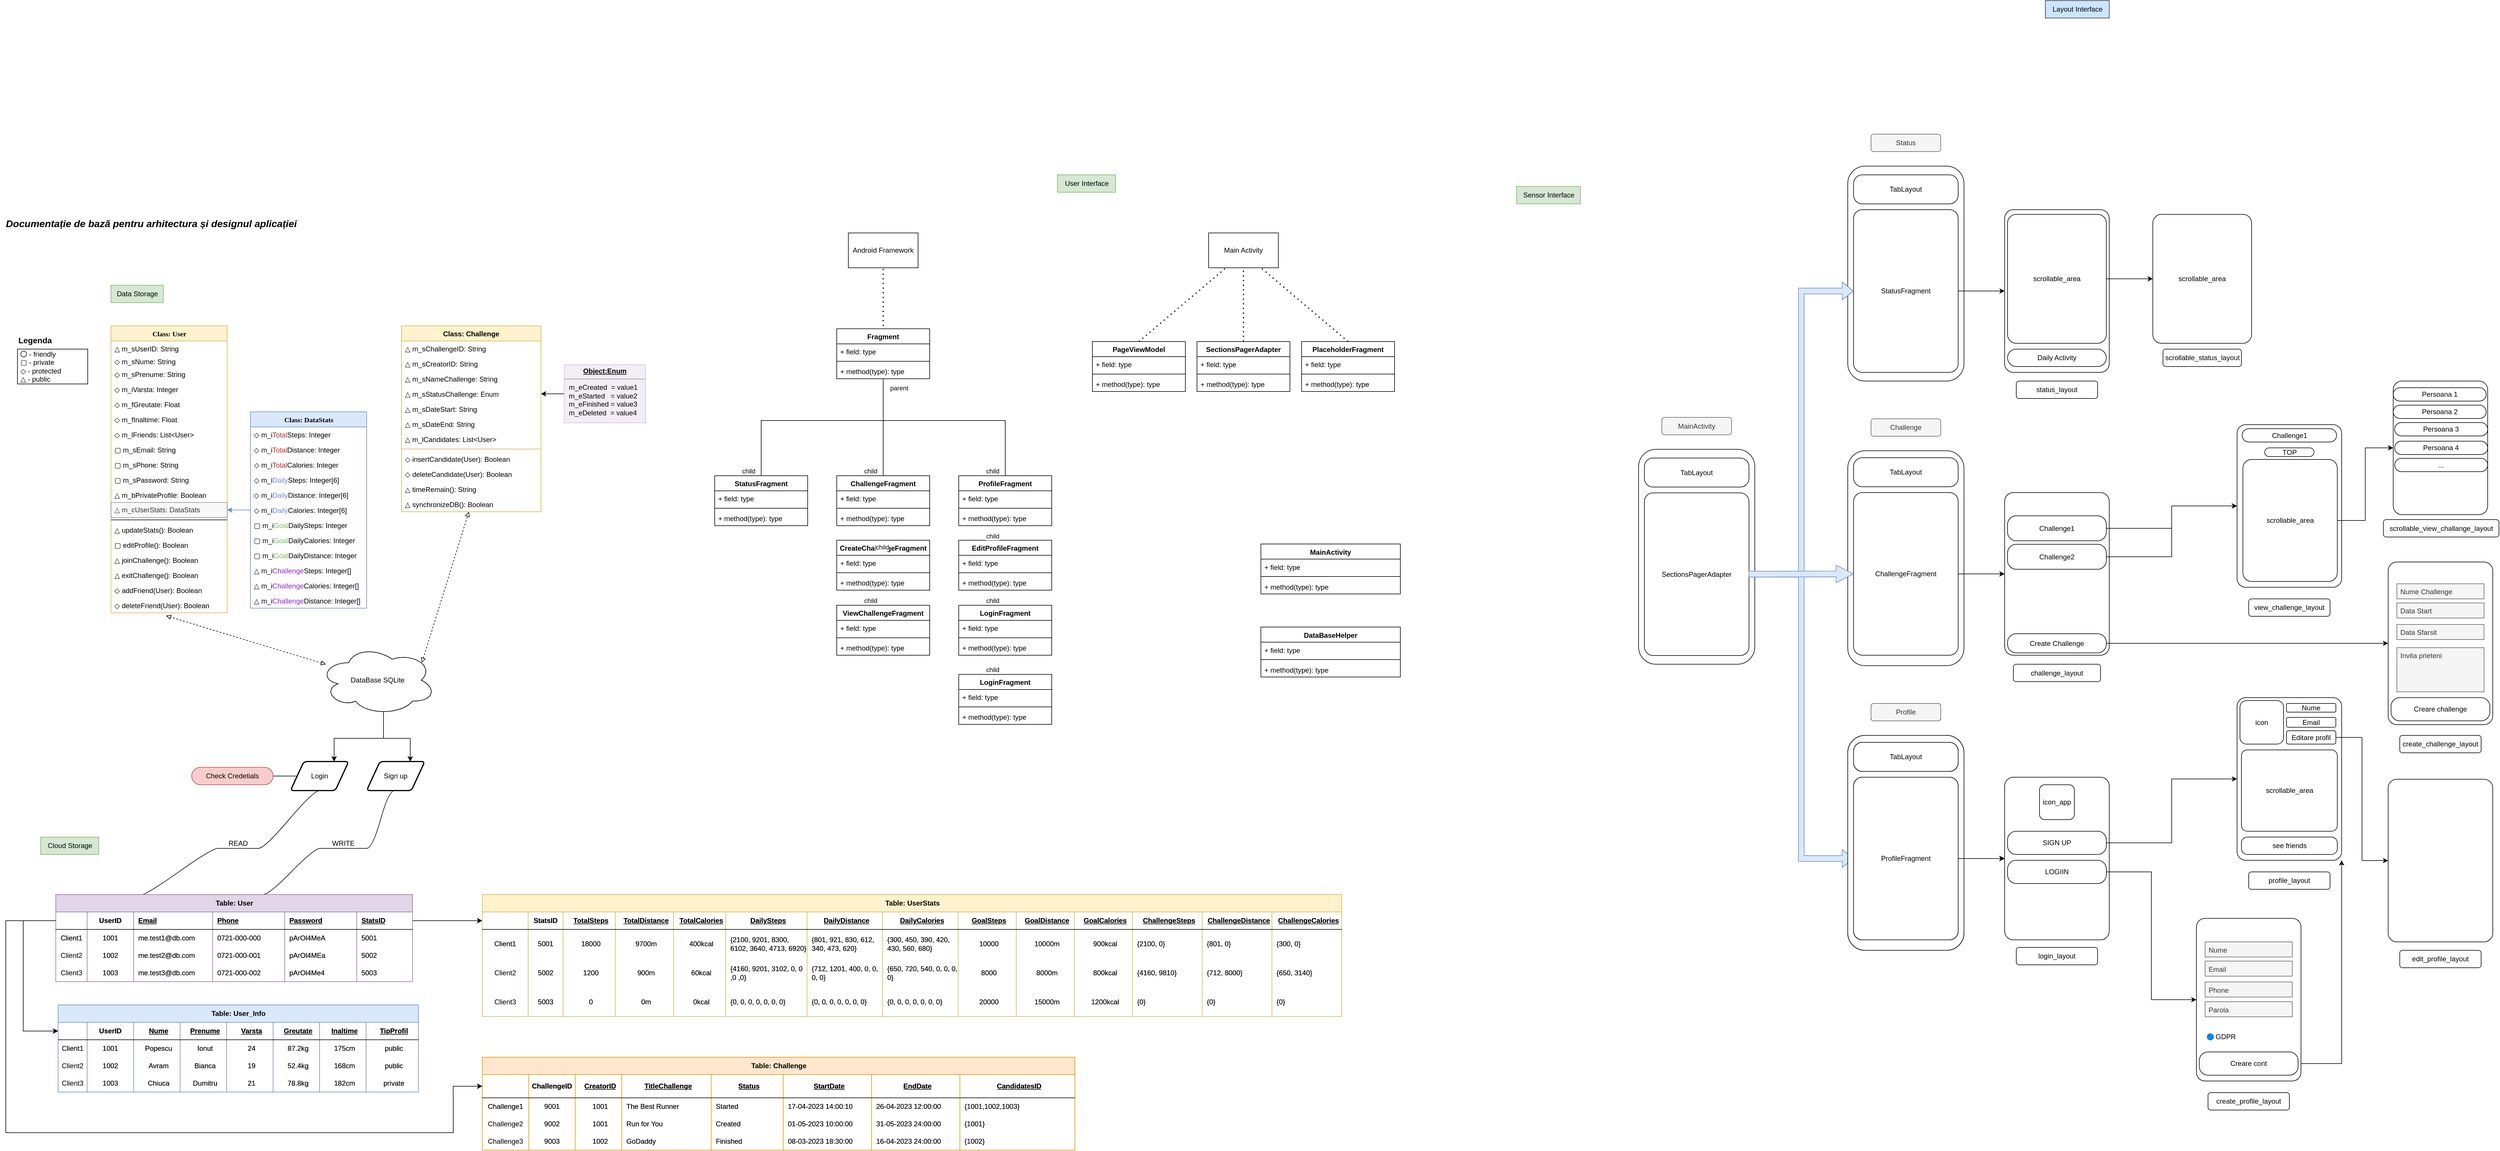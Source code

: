<mxfile version="21.3.3" type="github">
  <diagram name="Page-1" id="9f46799a-70d6-7492-0946-bef42562c5a5">
    <mxGraphModel dx="1434" dy="1614" grid="1" gridSize="10" guides="1" tooltips="1" connect="1" arrows="1" fold="1" page="1" pageScale="1" pageWidth="1100" pageHeight="850" background="none" math="0" shadow="0">
      <root>
        <mxCell id="0" />
        <mxCell id="1" parent="0" />
        <mxCell id="xr9dnnoaLslKiNW2iukL-158" value="" style="rounded=1;whiteSpace=wrap;html=1;" parent="1" vertex="1">
          <mxGeometry x="3190" y="905" width="200" height="370" as="geometry" />
        </mxCell>
        <mxCell id="78961159f06e98e8-17" value="Class:&amp;nbsp;User" style="swimlane;html=1;fontStyle=1;align=center;verticalAlign=top;childLayout=stackLayout;horizontal=1;startSize=26;horizontalStack=0;resizeParent=1;resizeLast=0;collapsible=1;marginBottom=0;swimlaneFillColor=#ffffff;rounded=0;shadow=0;comic=0;labelBackgroundColor=none;strokeWidth=1;fillColor=#fff2cc;fontFamily=Verdana;fontSize=12;strokeColor=#d6b656;" parent="1" vertex="1">
          <mxGeometry x="201" y="200" width="200" height="494" as="geometry">
            <mxRectangle x="130" y="267" width="120" height="30" as="alternateBounds" />
          </mxGeometry>
        </mxCell>
        <mxCell id="PgpVy3qhjqFu6Ig5Q84F-208" value="△&amp;nbsp;m_sUserID: String" style="text;html=1;strokeColor=none;fillColor=none;align=left;verticalAlign=top;spacingLeft=4;spacingRight=4;whiteSpace=wrap;overflow=hidden;rotatable=0;points=[[0,0.5],[1,0.5]];portConstraint=eastwest;" parent="78961159f06e98e8-17" vertex="1">
          <mxGeometry y="26" width="200" height="22" as="geometry" />
        </mxCell>
        <mxCell id="78961159f06e98e8-21" value="◇ m_sNume: String" style="text;html=1;strokeColor=none;fillColor=none;align=left;verticalAlign=top;spacingLeft=4;spacingRight=4;whiteSpace=wrap;overflow=hidden;rotatable=0;points=[[0,0.5],[1,0.5]];portConstraint=eastwest;" parent="78961159f06e98e8-17" vertex="1">
          <mxGeometry y="48" width="200" height="22" as="geometry" />
        </mxCell>
        <mxCell id="78961159f06e98e8-23" value="◇ m_sPrenume: String" style="text;html=1;strokeColor=none;fillColor=none;align=left;verticalAlign=top;spacingLeft=4;spacingRight=4;whiteSpace=wrap;overflow=hidden;rotatable=0;points=[[0,0.5],[1,0.5]];portConstraint=eastwest;" parent="78961159f06e98e8-17" vertex="1">
          <mxGeometry y="70" width="200" height="26" as="geometry" />
        </mxCell>
        <mxCell id="78961159f06e98e8-25" value="◇&amp;nbsp;m_iVarsta: Integer" style="text;html=1;strokeColor=none;fillColor=none;align=left;verticalAlign=top;spacingLeft=4;spacingRight=4;whiteSpace=wrap;overflow=hidden;rotatable=0;points=[[0,0.5],[1,0.5]];portConstraint=eastwest;" parent="78961159f06e98e8-17" vertex="1">
          <mxGeometry y="96" width="200" height="26" as="geometry" />
        </mxCell>
        <mxCell id="78961159f06e98e8-26" value="◇&amp;nbsp;m_fGreutate: Float" style="text;html=1;strokeColor=none;fillColor=none;align=left;verticalAlign=top;spacingLeft=4;spacingRight=4;whiteSpace=wrap;overflow=hidden;rotatable=0;points=[[0,0.5],[1,0.5]];portConstraint=eastwest;" parent="78961159f06e98e8-17" vertex="1">
          <mxGeometry y="122" width="200" height="26" as="geometry" />
        </mxCell>
        <mxCell id="78961159f06e98e8-24" value="◇&amp;nbsp;m_fInaltime: Float" style="text;html=1;strokeColor=none;fillColor=none;align=left;verticalAlign=top;spacingLeft=4;spacingRight=4;whiteSpace=wrap;overflow=hidden;rotatable=0;points=[[0,0.5],[1,0.5]];portConstraint=eastwest;" parent="78961159f06e98e8-17" vertex="1">
          <mxGeometry y="148" width="200" height="26" as="geometry" />
        </mxCell>
        <mxCell id="PgpVy3qhjqFu6Ig5Q84F-9" value="◇&amp;nbsp;m_lFriends: List&amp;lt;User&amp;gt;" style="text;strokeColor=none;fillColor=none;align=left;verticalAlign=top;spacingLeft=4;spacingRight=4;overflow=hidden;rotatable=0;points=[[0,0.5],[1,0.5]];portConstraint=eastwest;whiteSpace=wrap;html=1;" parent="78961159f06e98e8-17" vertex="1">
          <mxGeometry y="174" width="200" height="26" as="geometry" />
        </mxCell>
        <mxCell id="PgpVy3qhjqFu6Ig5Q84F-209" value="▢&amp;nbsp;m_sEmail: String" style="text;strokeColor=none;fillColor=none;align=left;verticalAlign=top;spacingLeft=4;spacingRight=4;overflow=hidden;rotatable=0;points=[[0,0.5],[1,0.5]];portConstraint=eastwest;whiteSpace=wrap;html=1;" parent="78961159f06e98e8-17" vertex="1">
          <mxGeometry y="200" width="200" height="26" as="geometry" />
        </mxCell>
        <mxCell id="PgpVy3qhjqFu6Ig5Q84F-210" value="▢&amp;nbsp;m_sPhone: String" style="text;strokeColor=none;fillColor=none;align=left;verticalAlign=top;spacingLeft=4;spacingRight=4;overflow=hidden;rotatable=0;points=[[0,0.5],[1,0.5]];portConstraint=eastwest;whiteSpace=wrap;html=1;" parent="78961159f06e98e8-17" vertex="1">
          <mxGeometry y="226" width="200" height="26" as="geometry" />
        </mxCell>
        <mxCell id="PgpVy3qhjqFu6Ig5Q84F-211" value="▢&amp;nbsp;m_sPassword: String" style="text;strokeColor=none;fillColor=none;align=left;verticalAlign=top;spacingLeft=4;spacingRight=4;overflow=hidden;rotatable=0;points=[[0,0.5],[1,0.5]];portConstraint=eastwest;whiteSpace=wrap;html=1;" parent="78961159f06e98e8-17" vertex="1">
          <mxGeometry y="252" width="200" height="26" as="geometry" />
        </mxCell>
        <mxCell id="PgpVy3qhjqFu6Ig5Q84F-10" value="△&amp;nbsp;m_bPrivateProfile: Boolean" style="text;strokeColor=none;fillColor=none;align=left;verticalAlign=top;spacingLeft=4;spacingRight=4;overflow=hidden;rotatable=0;points=[[0,0.5],[1,0.5]];portConstraint=eastwest;whiteSpace=wrap;html=1;" parent="78961159f06e98e8-17" vertex="1">
          <mxGeometry y="278" width="200" height="26" as="geometry" />
        </mxCell>
        <mxCell id="PgpVy3qhjqFu6Ig5Q84F-212" value="△&amp;nbsp;m_cUserStats: DataStats&amp;nbsp;" style="text;align=left;verticalAlign=middle;spacingLeft=4;spacingRight=4;overflow=hidden;rotatable=0;points=[[0,0.5],[1,0.5]];portConstraint=eastwest;whiteSpace=wrap;html=1;rounded=0;glass=0;shadow=0;fillColor=#f5f5f5;strokeColor=#666666;opacity=70;autosize=0;fontStyle=0;horizontal=1;fontColor=#333333;" parent="78961159f06e98e8-17" vertex="1">
          <mxGeometry y="304" width="200" height="26" as="geometry" />
        </mxCell>
        <mxCell id="78961159f06e98e8-19" value="" style="line;html=1;strokeWidth=1;fillColor=none;align=left;verticalAlign=middle;spacingTop=-1;spacingLeft=3;spacingRight=3;rotatable=0;labelPosition=right;points=[];portConstraint=eastwest;" parent="78961159f06e98e8-17" vertex="1">
          <mxGeometry y="330" width="200" height="8" as="geometry" />
        </mxCell>
        <mxCell id="78961159f06e98e8-20" value="△&amp;nbsp;updateStats(): Boolean" style="text;html=1;strokeColor=none;fillColor=none;align=left;verticalAlign=top;spacingLeft=4;spacingRight=4;whiteSpace=wrap;overflow=hidden;rotatable=0;points=[[0,0.5],[1,0.5]];portConstraint=eastwest;" parent="78961159f06e98e8-17" vertex="1">
          <mxGeometry y="338" width="200" height="26" as="geometry" />
        </mxCell>
        <mxCell id="78961159f06e98e8-27" value="▢&amp;nbsp;editProfile(): Boolean" style="text;html=1;strokeColor=none;fillColor=none;align=left;verticalAlign=top;spacingLeft=4;spacingRight=4;whiteSpace=wrap;overflow=hidden;rotatable=0;points=[[0,0.5],[1,0.5]];portConstraint=eastwest;" parent="78961159f06e98e8-17" vertex="1">
          <mxGeometry y="364" width="200" height="26" as="geometry" />
        </mxCell>
        <mxCell id="PgpVy3qhjqFu6Ig5Q84F-15" value="△&amp;nbsp;joinChallenge(): Boolean" style="text;html=1;strokeColor=none;fillColor=none;align=left;verticalAlign=top;spacingLeft=4;spacingRight=4;whiteSpace=wrap;overflow=hidden;rotatable=0;points=[[0,0.5],[1,0.5]];portConstraint=eastwest;" parent="78961159f06e98e8-17" vertex="1">
          <mxGeometry y="390" width="200" height="26" as="geometry" />
        </mxCell>
        <mxCell id="PgpVy3qhjqFu6Ig5Q84F-224" value="△&amp;nbsp;exitChallenge(): Boolean" style="text;html=1;strokeColor=none;fillColor=none;align=left;verticalAlign=top;spacingLeft=4;spacingRight=4;whiteSpace=wrap;overflow=hidden;rotatable=0;points=[[0,0.5],[1,0.5]];portConstraint=eastwest;" parent="78961159f06e98e8-17" vertex="1">
          <mxGeometry y="416" width="200" height="26" as="geometry" />
        </mxCell>
        <mxCell id="PgpVy3qhjqFu6Ig5Q84F-12" value="◇&amp;nbsp;addFriend(User): Boolean" style="text;html=1;strokeColor=none;fillColor=none;align=left;verticalAlign=top;spacingLeft=4;spacingRight=4;whiteSpace=wrap;overflow=hidden;rotatable=0;points=[[0,0.5],[1,0.5]];portConstraint=eastwest;" parent="78961159f06e98e8-17" vertex="1">
          <mxGeometry y="442" width="200" height="26" as="geometry" />
        </mxCell>
        <mxCell id="PgpVy3qhjqFu6Ig5Q84F-223" value="◇&amp;nbsp;deleteFriend(User): Boolean" style="text;html=1;strokeColor=none;fillColor=none;align=left;verticalAlign=top;spacingLeft=4;spacingRight=4;whiteSpace=wrap;overflow=hidden;rotatable=0;points=[[0,0.5],[1,0.5]];portConstraint=eastwest;" parent="78961159f06e98e8-17" vertex="1">
          <mxGeometry y="468" width="200" height="26" as="geometry" />
        </mxCell>
        <mxCell id="PgpVy3qhjqFu6Ig5Q84F-221" style="edgeStyle=orthogonalEdgeStyle;rounded=0;orthogonalLoop=1;jettySize=auto;html=1;fillColor=#dae8fc;strokeColor=#6c8ebf;" parent="1" source="78961159f06e98e8-30" target="PgpVy3qhjqFu6Ig5Q84F-212" edge="1">
          <mxGeometry relative="1" as="geometry" />
        </mxCell>
        <mxCell id="78961159f06e98e8-30" value="Class: DataStats" style="swimlane;html=1;fontStyle=1;align=center;verticalAlign=top;childLayout=stackLayout;horizontal=1;startSize=26;horizontalStack=0;resizeParent=1;resizeLast=0;collapsible=1;marginBottom=0;swimlaneFillColor=#ffffff;rounded=0;shadow=0;comic=0;labelBackgroundColor=none;strokeWidth=1;fillColor=#dae8fc;fontFamily=Verdana;fontSize=12;strokeColor=#6c8ebf;" parent="1" vertex="1">
          <mxGeometry x="441" y="348" width="200" height="338" as="geometry" />
        </mxCell>
        <mxCell id="78961159f06e98e8-31" value="◇&amp;nbsp;m_i&lt;font color=&quot;#bc2424&quot;&gt;Total&lt;/font&gt;Steps: Integer" style="text;html=1;strokeColor=none;fillColor=none;align=left;verticalAlign=top;spacingLeft=4;spacingRight=4;whiteSpace=wrap;overflow=hidden;rotatable=0;points=[[0,0.5],[1,0.5]];portConstraint=eastwest;" parent="78961159f06e98e8-30" vertex="1">
          <mxGeometry y="26" width="200" height="26" as="geometry" />
        </mxCell>
        <mxCell id="78961159f06e98e8-33" value="◇&amp;nbsp;m_i&lt;font color=&quot;#c12623&quot;&gt;Total&lt;/font&gt;Distance: Integer" style="text;html=1;strokeColor=none;fillColor=none;align=left;verticalAlign=top;spacingLeft=4;spacingRight=4;whiteSpace=wrap;overflow=hidden;rotatable=0;points=[[0,0.5],[1,0.5]];portConstraint=eastwest;" parent="78961159f06e98e8-30" vertex="1">
          <mxGeometry y="52" width="200" height="26" as="geometry" />
        </mxCell>
        <mxCell id="78961159f06e98e8-32" value="◇&amp;nbsp;m_i&lt;font color=&quot;#b82323&quot;&gt;Total&lt;/font&gt;Calories: Integer" style="text;html=1;strokeColor=none;fillColor=none;align=left;verticalAlign=top;spacingLeft=4;spacingRight=4;whiteSpace=wrap;overflow=hidden;rotatable=0;points=[[0,0.5],[1,0.5]];portConstraint=eastwest;" parent="78961159f06e98e8-30" vertex="1">
          <mxGeometry y="78" width="200" height="26" as="geometry" />
        </mxCell>
        <mxCell id="PgpVy3qhjqFu6Ig5Q84F-222" value="◇&amp;nbsp;m_i&lt;font color=&quot;#7085eb&quot;&gt;Daily&lt;/font&gt;Steps: Integer[6]" style="text;html=1;strokeColor=none;fillColor=none;align=left;verticalAlign=top;spacingLeft=4;spacingRight=4;whiteSpace=wrap;overflow=hidden;rotatable=0;points=[[0,0.5],[1,0.5]];portConstraint=eastwest;" parent="78961159f06e98e8-30" vertex="1">
          <mxGeometry y="104" width="200" height="26" as="geometry" />
        </mxCell>
        <mxCell id="78961159f06e98e8-37" value="◇&amp;nbsp;m_i&lt;font color=&quot;#7085eb&quot;&gt;Daily&lt;/font&gt;Distance: Integer[6]" style="text;html=1;strokeColor=none;fillColor=none;align=left;verticalAlign=top;spacingLeft=4;spacingRight=4;whiteSpace=wrap;overflow=hidden;rotatable=0;points=[[0,0.5],[1,0.5]];portConstraint=eastwest;" parent="78961159f06e98e8-30" vertex="1">
          <mxGeometry y="130" width="200" height="26" as="geometry" />
        </mxCell>
        <mxCell id="78961159f06e98e8-34" value="◇&amp;nbsp;m_i&lt;font color=&quot;#7085eb&quot;&gt;Daily&lt;/font&gt;Calories: Integer[6]" style="text;html=1;strokeColor=none;fillColor=none;align=left;verticalAlign=top;spacingLeft=4;spacingRight=4;whiteSpace=wrap;overflow=hidden;rotatable=0;points=[[0,0.5],[1,0.5]];portConstraint=eastwest;" parent="78961159f06e98e8-30" vertex="1">
          <mxGeometry y="156" width="200" height="26" as="geometry" />
        </mxCell>
        <mxCell id="PgpVy3qhjqFu6Ig5Q84F-225" value="▢&amp;nbsp;m_i&lt;font color=&quot;#7db95b&quot;&gt;Goal&lt;/font&gt;DailySteps: Integer" style="text;html=1;strokeColor=none;fillColor=none;align=left;verticalAlign=top;spacingLeft=4;spacingRight=4;whiteSpace=wrap;overflow=hidden;rotatable=0;points=[[0,0.5],[1,0.5]];portConstraint=eastwest;" parent="78961159f06e98e8-30" vertex="1">
          <mxGeometry y="182" width="200" height="26" as="geometry" />
        </mxCell>
        <mxCell id="3EKMnkAidCnKINUQi3eH-1" value="▢&amp;nbsp;m_i&lt;font color=&quot;#7db95b&quot;&gt;Goal&lt;/font&gt;DailyCalories: Integer" style="text;html=1;strokeColor=none;fillColor=none;align=left;verticalAlign=top;spacingLeft=4;spacingRight=4;whiteSpace=wrap;overflow=hidden;rotatable=0;points=[[0,0.5],[1,0.5]];portConstraint=eastwest;" parent="78961159f06e98e8-30" vertex="1">
          <mxGeometry y="208" width="200" height="26" as="geometry" />
        </mxCell>
        <mxCell id="3EKMnkAidCnKINUQi3eH-2" value="▢&amp;nbsp;m_i&lt;font color=&quot;#7db95b&quot;&gt;Goal&lt;/font&gt;DailyDistance: Integer" style="text;html=1;strokeColor=none;fillColor=none;align=left;verticalAlign=top;spacingLeft=4;spacingRight=4;whiteSpace=wrap;overflow=hidden;rotatable=0;points=[[0,0.5],[1,0.5]];portConstraint=eastwest;" parent="78961159f06e98e8-30" vertex="1">
          <mxGeometry y="234" width="200" height="26" as="geometry" />
        </mxCell>
        <mxCell id="3EKMnkAidCnKINUQi3eH-112" value="△&amp;nbsp;m_i&lt;font color=&quot;#8b27ce&quot;&gt;Challenge&lt;/font&gt;Steps: Integer[]" style="text;html=1;strokeColor=none;fillColor=none;align=left;verticalAlign=top;spacingLeft=4;spacingRight=4;whiteSpace=wrap;overflow=hidden;rotatable=0;points=[[0,0.5],[1,0.5]];portConstraint=eastwest;" parent="78961159f06e98e8-30" vertex="1">
          <mxGeometry y="260" width="200" height="26" as="geometry" />
        </mxCell>
        <mxCell id="3EKMnkAidCnKINUQi3eH-113" value="△&amp;nbsp;m_i&lt;font color=&quot;#8b27ce&quot;&gt;Challenge&lt;/font&gt;Calories: Integer[]" style="text;html=1;strokeColor=none;fillColor=none;align=left;verticalAlign=top;spacingLeft=4;spacingRight=4;whiteSpace=wrap;overflow=hidden;rotatable=0;points=[[0,0.5],[1,0.5]];portConstraint=eastwest;" parent="78961159f06e98e8-30" vertex="1">
          <mxGeometry y="286" width="200" height="26" as="geometry" />
        </mxCell>
        <mxCell id="3EKMnkAidCnKINUQi3eH-114" value="△&amp;nbsp;m_i&lt;font color=&quot;#8b27ce&quot;&gt;Challenge&lt;/font&gt;Distance: Integer[]" style="text;html=1;strokeColor=none;fillColor=none;align=left;verticalAlign=top;spacingLeft=4;spacingRight=4;whiteSpace=wrap;overflow=hidden;rotatable=0;points=[[0,0.5],[1,0.5]];portConstraint=eastwest;" parent="78961159f06e98e8-30" vertex="1">
          <mxGeometry y="312" width="200" height="26" as="geometry" />
        </mxCell>
        <mxCell id="PgpVy3qhjqFu6Ig5Q84F-3" value="&lt;b&gt;&lt;i&gt;&lt;font style=&quot;font-size: 17px;&quot;&gt;Documentație de bază pentru arhitectura și designul aplicației&lt;/font&gt;&lt;/i&gt;&lt;/b&gt;" style="text;html=1;align=center;verticalAlign=middle;resizable=0;points=[];autosize=1;strokeColor=none;fillColor=none;" parent="1" vertex="1">
          <mxGeometry x="10" y="10" width="520" height="30" as="geometry" />
        </mxCell>
        <mxCell id="PgpVy3qhjqFu6Ig5Q84F-4" value="Data Storage" style="text;html=1;align=center;verticalAlign=middle;resizable=0;points=[];autosize=1;strokeColor=#82b366;fillColor=#d5e8d4;" parent="1" vertex="1">
          <mxGeometry x="201" y="130" width="90" height="30" as="geometry" />
        </mxCell>
        <mxCell id="PgpVy3qhjqFu6Ig5Q84F-5" value="User Interface" style="text;html=1;align=center;verticalAlign=middle;resizable=0;points=[];autosize=1;strokeColor=#82b366;fillColor=#d5e8d4;" parent="1" vertex="1">
          <mxGeometry x="1830" y="-60" width="100" height="30" as="geometry" />
        </mxCell>
        <mxCell id="PgpVy3qhjqFu6Ig5Q84F-6" value="Sensor Interface" style="text;html=1;align=center;verticalAlign=middle;resizable=0;points=[];autosize=1;strokeColor=#82b366;fillColor=#d5e8d4;" parent="1" vertex="1">
          <mxGeometry x="2620" y="-40" width="110" height="30" as="geometry" />
        </mxCell>
        <mxCell id="PgpVy3qhjqFu6Ig5Q84F-199" value="Class: Challenge" style="swimlane;fontStyle=1;align=center;verticalAlign=top;childLayout=stackLayout;horizontal=1;startSize=26;horizontalStack=0;resizeParent=1;resizeParentMax=0;resizeLast=0;collapsible=1;marginBottom=0;whiteSpace=wrap;html=1;fillColor=#fff2cc;strokeColor=#d6b656;" parent="1" vertex="1">
          <mxGeometry x="701" y="200" width="240" height="320" as="geometry" />
        </mxCell>
        <mxCell id="PgpVy3qhjqFu6Ig5Q84F-204" value="△&amp;nbsp;m_sChallengeID: String" style="text;strokeColor=none;fillColor=none;align=left;verticalAlign=top;spacingLeft=4;spacingRight=4;overflow=hidden;rotatable=0;points=[[0,0.5],[1,0.5]];portConstraint=eastwest;whiteSpace=wrap;html=1;" parent="PgpVy3qhjqFu6Ig5Q84F-199" vertex="1">
          <mxGeometry y="26" width="240" height="26" as="geometry" />
        </mxCell>
        <mxCell id="PgpVy3qhjqFu6Ig5Q84F-214" value="△&amp;nbsp;m_sCreatorID: String" style="text;strokeColor=none;fillColor=none;align=left;verticalAlign=top;spacingLeft=4;spacingRight=4;overflow=hidden;rotatable=0;points=[[0,0.5],[1,0.5]];portConstraint=eastwest;whiteSpace=wrap;html=1;" parent="PgpVy3qhjqFu6Ig5Q84F-199" vertex="1">
          <mxGeometry y="52" width="240" height="26" as="geometry" />
        </mxCell>
        <mxCell id="PgpVy3qhjqFu6Ig5Q84F-213" value="△&amp;nbsp;m_sNameChallenge: String" style="text;strokeColor=none;fillColor=none;align=left;verticalAlign=top;spacingLeft=4;spacingRight=4;overflow=hidden;rotatable=0;points=[[0,0.5],[1,0.5]];portConstraint=eastwest;whiteSpace=wrap;html=1;" parent="PgpVy3qhjqFu6Ig5Q84F-199" vertex="1">
          <mxGeometry y="78" width="240" height="26" as="geometry" />
        </mxCell>
        <mxCell id="PgpVy3qhjqFu6Ig5Q84F-215" value="△&amp;nbsp;m_sStatusChallenge: Enum" style="text;strokeColor=none;fillColor=none;align=left;verticalAlign=top;spacingLeft=4;spacingRight=4;overflow=hidden;rotatable=0;points=[[0,0.5],[1,0.5]];portConstraint=eastwest;whiteSpace=wrap;html=1;" parent="PgpVy3qhjqFu6Ig5Q84F-199" vertex="1">
          <mxGeometry y="104" width="240" height="26" as="geometry" />
        </mxCell>
        <mxCell id="PgpVy3qhjqFu6Ig5Q84F-206" value="△&amp;nbsp;m_sDateStart: String" style="text;strokeColor=none;fillColor=none;align=left;verticalAlign=top;spacingLeft=4;spacingRight=4;overflow=hidden;rotatable=0;points=[[0,0.5],[1,0.5]];portConstraint=eastwest;whiteSpace=wrap;html=1;" parent="PgpVy3qhjqFu6Ig5Q84F-199" vertex="1">
          <mxGeometry y="130" width="240" height="26" as="geometry" />
        </mxCell>
        <mxCell id="PgpVy3qhjqFu6Ig5Q84F-207" value="△&amp;nbsp;m_sDateEnd: String" style="text;strokeColor=none;fillColor=none;align=left;verticalAlign=top;spacingLeft=4;spacingRight=4;overflow=hidden;rotatable=0;points=[[0,0.5],[1,0.5]];portConstraint=eastwest;whiteSpace=wrap;html=1;" parent="PgpVy3qhjqFu6Ig5Q84F-199" vertex="1">
          <mxGeometry y="156" width="240" height="26" as="geometry" />
        </mxCell>
        <mxCell id="PgpVy3qhjqFu6Ig5Q84F-200" value="△&amp;nbsp;m_lCandidates: List&amp;lt;User&amp;gt;" style="text;strokeColor=none;fillColor=none;align=left;verticalAlign=top;spacingLeft=4;spacingRight=4;overflow=hidden;rotatable=0;points=[[0,0.5],[1,0.5]];portConstraint=eastwest;whiteSpace=wrap;html=1;" parent="PgpVy3qhjqFu6Ig5Q84F-199" vertex="1">
          <mxGeometry y="182" width="240" height="26" as="geometry" />
        </mxCell>
        <mxCell id="PgpVy3qhjqFu6Ig5Q84F-201" value="" style="line;strokeWidth=1;fillColor=none;align=left;verticalAlign=middle;spacingTop=-1;spacingLeft=3;spacingRight=3;rotatable=0;labelPosition=right;points=[];portConstraint=eastwest;strokeColor=inherit;" parent="PgpVy3qhjqFu6Ig5Q84F-199" vertex="1">
          <mxGeometry y="208" width="240" height="8" as="geometry" />
        </mxCell>
        <mxCell id="PgpVy3qhjqFu6Ig5Q84F-202" value="◇&amp;nbsp;insertCandidate(User): Boolean" style="text;strokeColor=none;fillColor=none;align=left;verticalAlign=top;spacingLeft=4;spacingRight=4;overflow=hidden;rotatable=0;points=[[0,0.5],[1,0.5]];portConstraint=eastwest;whiteSpace=wrap;html=1;" parent="PgpVy3qhjqFu6Ig5Q84F-199" vertex="1">
          <mxGeometry y="216" width="240" height="26" as="geometry" />
        </mxCell>
        <mxCell id="PgpVy3qhjqFu6Ig5Q84F-203" value="◇&amp;nbsp;deleteCandidate(User): Boolean" style="text;strokeColor=none;fillColor=none;align=left;verticalAlign=top;spacingLeft=4;spacingRight=4;overflow=hidden;rotatable=0;points=[[0,0.5],[1,0.5]];portConstraint=eastwest;whiteSpace=wrap;html=1;" parent="PgpVy3qhjqFu6Ig5Q84F-199" vertex="1">
          <mxGeometry y="242" width="240" height="26" as="geometry" />
        </mxCell>
        <mxCell id="PgpVy3qhjqFu6Ig5Q84F-220" value="△&amp;nbsp;timeRemain(): String" style="text;strokeColor=none;fillColor=none;align=left;verticalAlign=top;spacingLeft=4;spacingRight=4;overflow=hidden;rotatable=0;points=[[0,0.5],[1,0.5]];portConstraint=eastwest;whiteSpace=wrap;html=1;" parent="PgpVy3qhjqFu6Ig5Q84F-199" vertex="1">
          <mxGeometry y="268" width="240" height="26" as="geometry" />
        </mxCell>
        <mxCell id="PgpVy3qhjqFu6Ig5Q84F-205" value="△&amp;nbsp;synchronizeDB(): Boolean" style="text;strokeColor=none;fillColor=none;align=left;verticalAlign=top;spacingLeft=4;spacingRight=4;overflow=hidden;rotatable=0;points=[[0,0.5],[1,0.5]];portConstraint=eastwest;whiteSpace=wrap;html=1;" parent="PgpVy3qhjqFu6Ig5Q84F-199" vertex="1">
          <mxGeometry y="294" width="240" height="26" as="geometry" />
        </mxCell>
        <mxCell id="PgpVy3qhjqFu6Ig5Q84F-219" style="edgeStyle=orthogonalEdgeStyle;rounded=0;orthogonalLoop=1;jettySize=auto;html=1;" parent="1" source="PgpVy3qhjqFu6Ig5Q84F-216" target="PgpVy3qhjqFu6Ig5Q84F-215" edge="1">
          <mxGeometry relative="1" as="geometry" />
        </mxCell>
        <mxCell id="PgpVy3qhjqFu6Ig5Q84F-216" value="&lt;p style=&quot;margin:0px;margin-top:4px;text-align:center;text-decoration:underline;&quot;&gt;&lt;b&gt;Object:Enum&lt;/b&gt;&lt;/p&gt;&lt;hr&gt;&lt;p style=&quot;margin:0px;margin-left:8px;&quot;&gt;m_eCreated&amp;nbsp; = value1&lt;br&gt;m_eStarted&amp;nbsp; &amp;nbsp;= value2&lt;br&gt;m_eFinished = value3&lt;/p&gt;&lt;p style=&quot;margin:0px;margin-left:8px;&quot;&gt;m_eDeleted&amp;nbsp; = value4&lt;/p&gt;" style="verticalAlign=top;align=left;overflow=fill;fontSize=12;fontFamily=Helvetica;html=1;whiteSpace=wrap;fillColor=#e1d5e7;strokeColor=#9673a6;opacity=40;" parent="1" vertex="1">
          <mxGeometry x="981" y="267" width="140" height="100" as="geometry" />
        </mxCell>
        <mxCell id="3EKMnkAidCnKINUQi3eH-6" style="rounded=1;orthogonalLoop=1;jettySize=auto;html=1;entryX=0.474;entryY=1.191;entryDx=0;entryDy=0;entryPerimeter=0;dashed=1;endArrow=block;endFill=0;startArrow=block;startFill=0;" parent="1" source="3EKMnkAidCnKINUQi3eH-3" target="PgpVy3qhjqFu6Ig5Q84F-223" edge="1">
          <mxGeometry relative="1" as="geometry" />
        </mxCell>
        <mxCell id="xr9dnnoaLslKiNW2iukL-80" style="edgeStyle=orthogonalEdgeStyle;rounded=0;orthogonalLoop=1;jettySize=auto;html=1;exitX=0.55;exitY=0.95;exitDx=0;exitDy=0;exitPerimeter=0;entryX=0.75;entryY=0;entryDx=0;entryDy=0;" parent="1" source="3EKMnkAidCnKINUQi3eH-3" target="xr9dnnoaLslKiNW2iukL-65" edge="1">
          <mxGeometry relative="1" as="geometry" />
        </mxCell>
        <mxCell id="xr9dnnoaLslKiNW2iukL-82" style="edgeStyle=orthogonalEdgeStyle;rounded=0;orthogonalLoop=1;jettySize=auto;html=1;entryX=0.75;entryY=0;entryDx=0;entryDy=0;" parent="1" source="3EKMnkAidCnKINUQi3eH-3" target="xr9dnnoaLslKiNW2iukL-72" edge="1">
          <mxGeometry relative="1" as="geometry">
            <Array as="points">
              <mxPoint x="670" y="910" />
              <mxPoint x="716" y="910" />
            </Array>
          </mxGeometry>
        </mxCell>
        <mxCell id="3EKMnkAidCnKINUQi3eH-3" value="Cloud DataBase&lt;br&gt;PlanetScale" style="ellipse;shape=cloud;whiteSpace=wrap;html=1;align=center;" parent="1" vertex="1">
          <mxGeometry x="560" y="750" width="200" height="120" as="geometry" />
        </mxCell>
        <mxCell id="3EKMnkAidCnKINUQi3eH-7" style="rounded=1;orthogonalLoop=1;jettySize=auto;html=1;dashed=1;endArrow=block;endFill=0;startArrow=block;startFill=0;exitX=0.88;exitY=0.25;exitDx=0;exitDy=0;exitPerimeter=0;" parent="1" source="3EKMnkAidCnKINUQi3eH-3" target="PgpVy3qhjqFu6Ig5Q84F-205" edge="1">
          <mxGeometry relative="1" as="geometry">
            <mxPoint x="1055" y="756" as="sourcePoint" />
            <mxPoint x="831" y="560" as="targetPoint" />
          </mxGeometry>
        </mxCell>
        <mxCell id="3EKMnkAidCnKINUQi3eH-8" value="Cloud&amp;nbsp;Storage" style="text;html=1;align=center;verticalAlign=middle;resizable=0;points=[];autosize=1;strokeColor=#82b366;fillColor=#d5e8d4;" parent="1" vertex="1">
          <mxGeometry x="80" y="1080" width="100" height="30" as="geometry" />
        </mxCell>
        <mxCell id="3EKMnkAidCnKINUQi3eH-9" value="&lt;font style=&quot;&quot;&gt;&lt;font size=&quot;1&quot; style=&quot;&quot;&gt;&amp;nbsp;&lt;/font&gt;&lt;font style=&quot;font-size: 12px;&quot;&gt;〇&lt;/font&gt;&amp;nbsp;- friendly&lt;font style=&quot;font-size: 12px;&quot;&gt;&lt;br&gt;&lt;font style=&quot;font-size: 12px;&quot;&gt;&amp;nbsp;▢&lt;/font&gt;&amp;nbsp;&lt;/font&gt;- private&lt;br&gt;&lt;font style=&quot;font-size: 12px;&quot;&gt;&amp;nbsp;◇&amp;nbsp;-&lt;/font&gt;&amp;nbsp;protected&lt;br&gt;&amp;nbsp;△&amp;nbsp;- public&lt;/font&gt;" style="whiteSpace=wrap;html=1;align=left;" parent="1" vertex="1">
          <mxGeometry x="40" y="240" width="121" height="60" as="geometry" />
        </mxCell>
        <mxCell id="3EKMnkAidCnKINUQi3eH-10" value="&lt;b&gt;&lt;font style=&quot;font-size: 14px;&quot;&gt;Legenda&lt;/font&gt;&lt;/b&gt;" style="text;html=1;align=center;verticalAlign=middle;resizable=0;points=[];autosize=1;strokeColor=none;fillColor=none;" parent="1" vertex="1">
          <mxGeometry x="30" y="210" width="80" height="30" as="geometry" />
        </mxCell>
        <mxCell id="3EKMnkAidCnKINUQi3eH-31" value="Table: User" style="shape=table;startSize=30;container=1;collapsible=1;childLayout=tableLayout;fixedRows=1;rowLines=0;fontStyle=1;align=center;resizeLast=1;html=1;fillColor=#e1d5e7;strokeColor=#9673a6;" parent="1" vertex="1">
          <mxGeometry x="106" y="1179" width="614.0" height="150" as="geometry" />
        </mxCell>
        <mxCell id="3EKMnkAidCnKINUQi3eH-32" value="" style="shape=tableRow;horizontal=0;startSize=0;swimlaneHead=0;swimlaneBody=0;fillColor=none;collapsible=0;dropTarget=0;points=[[0,0.5],[1,0.5]];portConstraint=eastwest;top=0;left=0;right=0;bottom=1;" parent="3EKMnkAidCnKINUQi3eH-31" vertex="1">
          <mxGeometry y="30" width="614.0" height="30" as="geometry" />
        </mxCell>
        <mxCell id="3EKMnkAidCnKINUQi3eH-61" style="shape=partialRectangle;connectable=0;fillColor=none;top=0;left=0;bottom=0;right=0;fontStyle=1;overflow=hidden;whiteSpace=wrap;html=1;" parent="3EKMnkAidCnKINUQi3eH-32" vertex="1">
          <mxGeometry width="54" height="30" as="geometry">
            <mxRectangle width="54" height="30" as="alternateBounds" />
          </mxGeometry>
        </mxCell>
        <mxCell id="3EKMnkAidCnKINUQi3eH-33" value="UserID" style="shape=partialRectangle;connectable=0;fillColor=none;top=0;left=0;bottom=0;right=0;fontStyle=1;overflow=hidden;whiteSpace=wrap;html=1;" parent="3EKMnkAidCnKINUQi3eH-32" vertex="1">
          <mxGeometry x="54" width="80.0" height="30" as="geometry">
            <mxRectangle width="80.0" height="30" as="alternateBounds" />
          </mxGeometry>
        </mxCell>
        <mxCell id="3EKMnkAidCnKINUQi3eH-34" value="Email" style="shape=partialRectangle;connectable=0;fillColor=none;top=0;left=0;bottom=0;right=0;align=left;spacingLeft=6;fontStyle=5;overflow=hidden;whiteSpace=wrap;html=1;" parent="3EKMnkAidCnKINUQi3eH-32" vertex="1">
          <mxGeometry x="134.0" width="136" height="30" as="geometry">
            <mxRectangle width="136" height="30" as="alternateBounds" />
          </mxGeometry>
        </mxCell>
        <mxCell id="3EKMnkAidCnKINUQi3eH-57" value="Phone" style="shape=partialRectangle;connectable=0;fillColor=none;top=0;left=0;bottom=0;right=0;align=left;spacingLeft=6;fontStyle=5;overflow=hidden;whiteSpace=wrap;html=1;" parent="3EKMnkAidCnKINUQi3eH-32" vertex="1">
          <mxGeometry x="270.0" width="124.0" height="30" as="geometry">
            <mxRectangle width="124.0" height="30" as="alternateBounds" />
          </mxGeometry>
        </mxCell>
        <mxCell id="3EKMnkAidCnKINUQi3eH-78" value="Password" style="shape=partialRectangle;connectable=0;fillColor=none;top=0;left=0;bottom=0;right=0;align=left;spacingLeft=6;fontStyle=5;overflow=hidden;whiteSpace=wrap;html=1;" parent="3EKMnkAidCnKINUQi3eH-32" vertex="1">
          <mxGeometry x="394" width="124.0" height="30" as="geometry">
            <mxRectangle width="124.0" height="30" as="alternateBounds" />
          </mxGeometry>
        </mxCell>
        <mxCell id="3EKMnkAidCnKINUQi3eH-74" value="StatsID" style="shape=partialRectangle;connectable=0;fillColor=none;top=0;left=0;bottom=0;right=0;align=left;spacingLeft=6;fontStyle=5;overflow=hidden;whiteSpace=wrap;html=1;" parent="3EKMnkAidCnKINUQi3eH-32" vertex="1">
          <mxGeometry x="518.0" width="96" height="30" as="geometry">
            <mxRectangle width="96" height="30" as="alternateBounds" />
          </mxGeometry>
        </mxCell>
        <mxCell id="3EKMnkAidCnKINUQi3eH-35" value="" style="shape=tableRow;horizontal=0;startSize=0;swimlaneHead=0;swimlaneBody=0;fillColor=none;collapsible=0;dropTarget=0;points=[[0,0.5],[1,0.5]];portConstraint=eastwest;top=0;left=0;right=0;bottom=0;" parent="3EKMnkAidCnKINUQi3eH-31" vertex="1">
          <mxGeometry y="60" width="614.0" height="30" as="geometry" />
        </mxCell>
        <mxCell id="3EKMnkAidCnKINUQi3eH-62" value="Client1" style="shape=partialRectangle;connectable=0;fillColor=none;top=0;left=0;bottom=0;right=0;editable=1;overflow=hidden;whiteSpace=wrap;html=1;" parent="3EKMnkAidCnKINUQi3eH-35" vertex="1">
          <mxGeometry width="54" height="30" as="geometry">
            <mxRectangle width="54" height="30" as="alternateBounds" />
          </mxGeometry>
        </mxCell>
        <mxCell id="3EKMnkAidCnKINUQi3eH-36" value="1001" style="shape=partialRectangle;connectable=0;fillColor=none;top=0;left=0;bottom=0;right=0;editable=1;overflow=hidden;whiteSpace=wrap;html=1;" parent="3EKMnkAidCnKINUQi3eH-35" vertex="1">
          <mxGeometry x="54" width="80.0" height="30" as="geometry">
            <mxRectangle width="80.0" height="30" as="alternateBounds" />
          </mxGeometry>
        </mxCell>
        <mxCell id="3EKMnkAidCnKINUQi3eH-37" value="me.test1@db.com" style="shape=partialRectangle;connectable=0;fillColor=none;top=0;left=0;bottom=0;right=0;align=left;spacingLeft=6;overflow=hidden;whiteSpace=wrap;html=1;" parent="3EKMnkAidCnKINUQi3eH-35" vertex="1">
          <mxGeometry x="134.0" width="136" height="30" as="geometry">
            <mxRectangle width="136" height="30" as="alternateBounds" />
          </mxGeometry>
        </mxCell>
        <mxCell id="3EKMnkAidCnKINUQi3eH-58" value="0721-000-000" style="shape=partialRectangle;connectable=0;fillColor=none;top=0;left=0;bottom=0;right=0;align=left;spacingLeft=6;overflow=hidden;whiteSpace=wrap;html=1;" parent="3EKMnkAidCnKINUQi3eH-35" vertex="1">
          <mxGeometry x="270.0" width="124.0" height="30" as="geometry">
            <mxRectangle width="124.0" height="30" as="alternateBounds" />
          </mxGeometry>
        </mxCell>
        <mxCell id="3EKMnkAidCnKINUQi3eH-79" value="pArOl4MeA" style="shape=partialRectangle;connectable=0;fillColor=none;top=0;left=0;bottom=0;right=0;align=left;spacingLeft=6;overflow=hidden;whiteSpace=wrap;html=1;" parent="3EKMnkAidCnKINUQi3eH-35" vertex="1">
          <mxGeometry x="394" width="124.0" height="30" as="geometry">
            <mxRectangle width="124.0" height="30" as="alternateBounds" />
          </mxGeometry>
        </mxCell>
        <mxCell id="3EKMnkAidCnKINUQi3eH-75" value="5001" style="shape=partialRectangle;connectable=0;fillColor=none;top=0;left=0;bottom=0;right=0;align=left;spacingLeft=6;overflow=hidden;whiteSpace=wrap;html=1;" parent="3EKMnkAidCnKINUQi3eH-35" vertex="1">
          <mxGeometry x="518.0" width="96" height="30" as="geometry">
            <mxRectangle width="96" height="30" as="alternateBounds" />
          </mxGeometry>
        </mxCell>
        <mxCell id="3EKMnkAidCnKINUQi3eH-64" style="shape=tableRow;horizontal=0;startSize=0;swimlaneHead=0;swimlaneBody=0;fillColor=none;collapsible=0;dropTarget=0;points=[[0,0.5],[1,0.5]];portConstraint=eastwest;top=0;left=0;right=0;bottom=0;" parent="3EKMnkAidCnKINUQi3eH-31" vertex="1">
          <mxGeometry y="90" width="614.0" height="30" as="geometry" />
        </mxCell>
        <mxCell id="3EKMnkAidCnKINUQi3eH-65" value="&lt;span style=&quot;color: rgb(0, 0, 0); font-family: Helvetica; font-size: 12px; font-style: normal; font-variant-ligatures: normal; font-variant-caps: normal; font-weight: 400; letter-spacing: normal; orphans: 2; text-align: center; text-indent: 0px; text-transform: none; widows: 2; word-spacing: 0px; -webkit-text-stroke-width: 0px; background-color: rgb(251, 251, 251); text-decoration-thickness: initial; text-decoration-style: initial; text-decoration-color: initial; float: none; display: inline !important;&quot;&gt;Client2&lt;/span&gt;" style="shape=partialRectangle;connectable=0;fillColor=none;top=0;left=0;bottom=0;right=0;editable=1;overflow=hidden;whiteSpace=wrap;html=1;" parent="3EKMnkAidCnKINUQi3eH-64" vertex="1">
          <mxGeometry width="54.0" height="30" as="geometry">
            <mxRectangle width="54.0" height="30" as="alternateBounds" />
          </mxGeometry>
        </mxCell>
        <mxCell id="3EKMnkAidCnKINUQi3eH-66" value="1002" style="shape=partialRectangle;connectable=0;fillColor=none;top=0;left=0;bottom=0;right=0;editable=1;overflow=hidden;whiteSpace=wrap;html=1;" parent="3EKMnkAidCnKINUQi3eH-64" vertex="1">
          <mxGeometry x="54.0" width="80.0" height="30" as="geometry">
            <mxRectangle width="80.0" height="30" as="alternateBounds" />
          </mxGeometry>
        </mxCell>
        <mxCell id="3EKMnkAidCnKINUQi3eH-67" value="me.test2@db.com" style="shape=partialRectangle;connectable=0;fillColor=none;top=0;left=0;bottom=0;right=0;align=left;spacingLeft=6;overflow=hidden;whiteSpace=wrap;html=1;" parent="3EKMnkAidCnKINUQi3eH-64" vertex="1">
          <mxGeometry x="134" width="136" height="30" as="geometry">
            <mxRectangle width="136" height="30" as="alternateBounds" />
          </mxGeometry>
        </mxCell>
        <mxCell id="3EKMnkAidCnKINUQi3eH-68" value="0721-000-001" style="shape=partialRectangle;connectable=0;fillColor=none;top=0;left=0;bottom=0;right=0;align=left;spacingLeft=6;overflow=hidden;whiteSpace=wrap;html=1;" parent="3EKMnkAidCnKINUQi3eH-64" vertex="1">
          <mxGeometry x="270" width="124" height="30" as="geometry">
            <mxRectangle width="124" height="30" as="alternateBounds" />
          </mxGeometry>
        </mxCell>
        <mxCell id="3EKMnkAidCnKINUQi3eH-80" value="pArOl4MEa" style="shape=partialRectangle;connectable=0;fillColor=none;top=0;left=0;bottom=0;right=0;align=left;spacingLeft=6;overflow=hidden;whiteSpace=wrap;html=1;" parent="3EKMnkAidCnKINUQi3eH-64" vertex="1">
          <mxGeometry x="394" width="124" height="30" as="geometry">
            <mxRectangle width="124" height="30" as="alternateBounds" />
          </mxGeometry>
        </mxCell>
        <mxCell id="3EKMnkAidCnKINUQi3eH-76" value="5002" style="shape=partialRectangle;connectable=0;fillColor=none;top=0;left=0;bottom=0;right=0;align=left;spacingLeft=6;overflow=hidden;whiteSpace=wrap;html=1;" parent="3EKMnkAidCnKINUQi3eH-64" vertex="1">
          <mxGeometry x="518" width="96.0" height="30" as="geometry">
            <mxRectangle width="96.0" height="30" as="alternateBounds" />
          </mxGeometry>
        </mxCell>
        <mxCell id="3EKMnkAidCnKINUQi3eH-69" style="shape=tableRow;horizontal=0;startSize=0;swimlaneHead=0;swimlaneBody=0;fillColor=none;collapsible=0;dropTarget=0;points=[[0,0.5],[1,0.5]];portConstraint=eastwest;top=0;left=0;right=0;bottom=0;" parent="3EKMnkAidCnKINUQi3eH-31" vertex="1">
          <mxGeometry y="120" width="614.0" height="30" as="geometry" />
        </mxCell>
        <mxCell id="3EKMnkAidCnKINUQi3eH-70" value="&lt;span style=&quot;color: rgb(0, 0, 0); font-family: Helvetica; font-size: 12px; font-style: normal; font-variant-ligatures: normal; font-variant-caps: normal; font-weight: 400; letter-spacing: normal; orphans: 2; text-align: center; text-indent: 0px; text-transform: none; widows: 2; word-spacing: 0px; -webkit-text-stroke-width: 0px; background-color: rgb(251, 251, 251); text-decoration-thickness: initial; text-decoration-style: initial; text-decoration-color: initial; float: none; display: inline !important;&quot;&gt;Client3&lt;/span&gt;" style="shape=partialRectangle;connectable=0;fillColor=none;top=0;left=0;bottom=0;right=0;editable=1;overflow=hidden;whiteSpace=wrap;html=1;" parent="3EKMnkAidCnKINUQi3eH-69" vertex="1">
          <mxGeometry width="54.0" height="30" as="geometry">
            <mxRectangle width="54.0" height="30" as="alternateBounds" />
          </mxGeometry>
        </mxCell>
        <mxCell id="3EKMnkAidCnKINUQi3eH-71" value="1003" style="shape=partialRectangle;connectable=0;fillColor=none;top=0;left=0;bottom=0;right=0;editable=1;overflow=hidden;whiteSpace=wrap;html=1;" parent="3EKMnkAidCnKINUQi3eH-69" vertex="1">
          <mxGeometry x="54.0" width="80.0" height="30" as="geometry">
            <mxRectangle width="80.0" height="30" as="alternateBounds" />
          </mxGeometry>
        </mxCell>
        <mxCell id="3EKMnkAidCnKINUQi3eH-72" value="me.test3@db.com" style="shape=partialRectangle;connectable=0;fillColor=none;top=0;left=0;bottom=0;right=0;align=left;spacingLeft=6;overflow=hidden;whiteSpace=wrap;html=1;" parent="3EKMnkAidCnKINUQi3eH-69" vertex="1">
          <mxGeometry x="134" width="136" height="30" as="geometry">
            <mxRectangle width="136" height="30" as="alternateBounds" />
          </mxGeometry>
        </mxCell>
        <mxCell id="3EKMnkAidCnKINUQi3eH-73" value="0721-000-002" style="shape=partialRectangle;connectable=0;fillColor=none;top=0;left=0;bottom=0;right=0;align=left;spacingLeft=6;overflow=hidden;whiteSpace=wrap;html=1;" parent="3EKMnkAidCnKINUQi3eH-69" vertex="1">
          <mxGeometry x="270" width="124" height="30" as="geometry">
            <mxRectangle width="124" height="30" as="alternateBounds" />
          </mxGeometry>
        </mxCell>
        <mxCell id="3EKMnkAidCnKINUQi3eH-81" value="pArOl4Me4" style="shape=partialRectangle;connectable=0;fillColor=none;top=0;left=0;bottom=0;right=0;align=left;spacingLeft=6;overflow=hidden;whiteSpace=wrap;html=1;" parent="3EKMnkAidCnKINUQi3eH-69" vertex="1">
          <mxGeometry x="394" width="124" height="30" as="geometry">
            <mxRectangle width="124" height="30" as="alternateBounds" />
          </mxGeometry>
        </mxCell>
        <mxCell id="3EKMnkAidCnKINUQi3eH-77" value="5003" style="shape=partialRectangle;connectable=0;fillColor=none;top=0;left=0;bottom=0;right=0;align=left;spacingLeft=6;overflow=hidden;whiteSpace=wrap;html=1;" parent="3EKMnkAidCnKINUQi3eH-69" vertex="1">
          <mxGeometry x="518" width="96.0" height="30" as="geometry">
            <mxRectangle width="96.0" height="30" as="alternateBounds" />
          </mxGeometry>
        </mxCell>
        <mxCell id="3EKMnkAidCnKINUQi3eH-82" value="Table: UserStats" style="shape=table;startSize=30;container=1;collapsible=1;childLayout=tableLayout;fixedRows=1;rowLines=0;fontStyle=1;align=center;resizeLast=1;html=1;fillColor=#fff2cc;strokeColor=#d6b656;" parent="1" vertex="1">
          <mxGeometry x="840" y="1179" width="1479" height="210.0" as="geometry" />
        </mxCell>
        <mxCell id="3EKMnkAidCnKINUQi3eH-83" value="" style="shape=tableRow;horizontal=0;startSize=0;swimlaneHead=0;swimlaneBody=0;fillColor=none;collapsible=0;dropTarget=0;points=[[0,0.5],[1,0.5]];portConstraint=eastwest;top=0;left=0;right=0;bottom=1;" parent="3EKMnkAidCnKINUQi3eH-82" vertex="1">
          <mxGeometry y="30" width="1479" height="30" as="geometry" />
        </mxCell>
        <mxCell id="3EKMnkAidCnKINUQi3eH-84" style="shape=partialRectangle;connectable=0;fillColor=none;top=0;left=0;bottom=0;right=0;fontStyle=1;overflow=hidden;whiteSpace=wrap;html=1;" parent="3EKMnkAidCnKINUQi3eH-83" vertex="1">
          <mxGeometry width="79" height="30" as="geometry">
            <mxRectangle width="79" height="30" as="alternateBounds" />
          </mxGeometry>
        </mxCell>
        <mxCell id="3EKMnkAidCnKINUQi3eH-85" value="StatsID" style="shape=partialRectangle;connectable=0;fillColor=none;top=0;left=0;bottom=0;right=0;fontStyle=1;overflow=hidden;whiteSpace=wrap;html=1;align=center;opacity=0;" parent="3EKMnkAidCnKINUQi3eH-83" vertex="1">
          <mxGeometry x="79" width="60" height="30" as="geometry">
            <mxRectangle width="60" height="30" as="alternateBounds" />
          </mxGeometry>
        </mxCell>
        <mxCell id="3EKMnkAidCnKINUQi3eH-86" value="TotalSteps" style="shape=partialRectangle;connectable=0;top=0;left=0;bottom=0;right=0;align=center;spacingLeft=6;fontStyle=5;overflow=hidden;whiteSpace=wrap;html=1;opacity=0;" parent="3EKMnkAidCnKINUQi3eH-83" vertex="1">
          <mxGeometry x="139" width="90" height="30" as="geometry">
            <mxRectangle width="90" height="30" as="alternateBounds" />
          </mxGeometry>
        </mxCell>
        <mxCell id="3EKMnkAidCnKINUQi3eH-87" value="TotalDistance" style="shape=partialRectangle;connectable=0;top=0;left=0;bottom=0;right=0;align=center;spacingLeft=6;fontStyle=5;overflow=hidden;whiteSpace=wrap;html=1;opacity=0;" parent="3EKMnkAidCnKINUQi3eH-83" vertex="1">
          <mxGeometry x="229" width="100" height="30" as="geometry">
            <mxRectangle width="100" height="30" as="alternateBounds" />
          </mxGeometry>
        </mxCell>
        <mxCell id="3EKMnkAidCnKINUQi3eH-88" value="TotalCalories" style="shape=partialRectangle;connectable=0;top=0;left=0;bottom=0;right=0;align=center;spacingLeft=6;fontStyle=5;overflow=hidden;whiteSpace=wrap;html=1;opacity=0;" parent="3EKMnkAidCnKINUQi3eH-83" vertex="1">
          <mxGeometry x="329" width="90" height="30" as="geometry">
            <mxRectangle width="90" height="30" as="alternateBounds" />
          </mxGeometry>
        </mxCell>
        <mxCell id="3EKMnkAidCnKINUQi3eH-89" value="DailySteps" style="shape=partialRectangle;connectable=0;top=0;left=0;bottom=0;right=0;align=center;spacingLeft=6;fontStyle=5;overflow=hidden;whiteSpace=wrap;html=1;opacity=0;" parent="3EKMnkAidCnKINUQi3eH-83" vertex="1">
          <mxGeometry x="419" width="140" height="30" as="geometry">
            <mxRectangle width="140" height="30" as="alternateBounds" />
          </mxGeometry>
        </mxCell>
        <mxCell id="3EKMnkAidCnKINUQi3eH-115" value="DailyDistance" style="shape=partialRectangle;connectable=0;top=0;left=0;bottom=0;right=0;align=center;spacingLeft=6;fontStyle=5;overflow=hidden;whiteSpace=wrap;html=1;opacity=0;" parent="3EKMnkAidCnKINUQi3eH-83" vertex="1">
          <mxGeometry x="559" width="130" height="30" as="geometry">
            <mxRectangle width="130" height="30" as="alternateBounds" />
          </mxGeometry>
        </mxCell>
        <mxCell id="3EKMnkAidCnKINUQi3eH-119" value="DailyCalories" style="shape=partialRectangle;connectable=0;top=0;left=0;bottom=0;right=0;align=center;spacingLeft=6;fontStyle=5;overflow=hidden;whiteSpace=wrap;html=1;opacity=0;" parent="3EKMnkAidCnKINUQi3eH-83" vertex="1">
          <mxGeometry x="689" width="130" height="30" as="geometry">
            <mxRectangle width="130" height="30" as="alternateBounds" />
          </mxGeometry>
        </mxCell>
        <mxCell id="3EKMnkAidCnKINUQi3eH-123" value="GoalSteps" style="shape=partialRectangle;connectable=0;top=0;left=0;bottom=0;right=0;align=center;spacingLeft=6;fontStyle=5;overflow=hidden;whiteSpace=wrap;html=1;opacity=0;" parent="3EKMnkAidCnKINUQi3eH-83" vertex="1">
          <mxGeometry x="819" width="100" height="30" as="geometry">
            <mxRectangle width="100" height="30" as="alternateBounds" />
          </mxGeometry>
        </mxCell>
        <mxCell id="3EKMnkAidCnKINUQi3eH-127" value="GoalDistance" style="shape=partialRectangle;connectable=0;top=0;left=0;bottom=0;right=0;align=center;spacingLeft=6;fontStyle=5;overflow=hidden;whiteSpace=wrap;html=1;opacity=0;" parent="3EKMnkAidCnKINUQi3eH-83" vertex="1">
          <mxGeometry x="919" width="100" height="30" as="geometry">
            <mxRectangle width="100" height="30" as="alternateBounds" />
          </mxGeometry>
        </mxCell>
        <mxCell id="3EKMnkAidCnKINUQi3eH-131" value="GoalCalories" style="shape=partialRectangle;connectable=0;top=0;left=0;bottom=0;right=0;align=center;spacingLeft=6;fontStyle=5;overflow=hidden;whiteSpace=wrap;html=1;opacity=0;" parent="3EKMnkAidCnKINUQi3eH-83" vertex="1">
          <mxGeometry x="1019" width="100" height="30" as="geometry">
            <mxRectangle width="100" height="30" as="alternateBounds" />
          </mxGeometry>
        </mxCell>
        <mxCell id="3EKMnkAidCnKINUQi3eH-135" value="ChallengeSteps" style="shape=partialRectangle;connectable=0;top=0;left=0;bottom=0;right=0;align=center;spacingLeft=6;fontStyle=5;overflow=hidden;whiteSpace=wrap;html=1;opacity=0;" parent="3EKMnkAidCnKINUQi3eH-83" vertex="1">
          <mxGeometry x="1119" width="120" height="30" as="geometry">
            <mxRectangle width="120" height="30" as="alternateBounds" />
          </mxGeometry>
        </mxCell>
        <mxCell id="3EKMnkAidCnKINUQi3eH-139" value="ChallengeDistance" style="shape=partialRectangle;connectable=0;top=0;left=0;bottom=0;right=0;align=center;spacingLeft=6;fontStyle=5;overflow=hidden;whiteSpace=wrap;html=1;opacity=0;" parent="3EKMnkAidCnKINUQi3eH-83" vertex="1">
          <mxGeometry x="1239" width="120" height="30" as="geometry">
            <mxRectangle width="120" height="30" as="alternateBounds" />
          </mxGeometry>
        </mxCell>
        <mxCell id="3EKMnkAidCnKINUQi3eH-143" value="ChallengeCalories" style="shape=partialRectangle;connectable=0;top=0;left=0;bottom=0;right=0;align=center;spacingLeft=6;fontStyle=5;overflow=hidden;whiteSpace=wrap;html=1;opacity=0;" parent="3EKMnkAidCnKINUQi3eH-83" vertex="1">
          <mxGeometry x="1359" width="120" height="30" as="geometry">
            <mxRectangle width="120" height="30" as="alternateBounds" />
          </mxGeometry>
        </mxCell>
        <mxCell id="3EKMnkAidCnKINUQi3eH-90" value="" style="shape=tableRow;horizontal=0;startSize=0;swimlaneHead=0;swimlaneBody=0;fillColor=none;collapsible=0;dropTarget=0;points=[[0,0.5],[1,0.5]];portConstraint=eastwest;top=0;left=0;right=0;bottom=0;" parent="3EKMnkAidCnKINUQi3eH-82" vertex="1">
          <mxGeometry y="60" width="1479" height="50" as="geometry" />
        </mxCell>
        <mxCell id="3EKMnkAidCnKINUQi3eH-91" value="Client1" style="shape=partialRectangle;connectable=0;fillColor=none;top=0;left=0;bottom=0;right=0;editable=1;overflow=hidden;whiteSpace=wrap;html=1;" parent="3EKMnkAidCnKINUQi3eH-90" vertex="1">
          <mxGeometry width="79" height="50" as="geometry">
            <mxRectangle width="79" height="50" as="alternateBounds" />
          </mxGeometry>
        </mxCell>
        <mxCell id="3EKMnkAidCnKINUQi3eH-92" value="5001" style="shape=partialRectangle;connectable=0;fillColor=none;top=0;left=0;bottom=0;right=0;editable=1;overflow=hidden;whiteSpace=wrap;html=1;" parent="3EKMnkAidCnKINUQi3eH-90" vertex="1">
          <mxGeometry x="79" width="60" height="50" as="geometry">
            <mxRectangle width="60" height="50" as="alternateBounds" />
          </mxGeometry>
        </mxCell>
        <mxCell id="3EKMnkAidCnKINUQi3eH-93" value="18000" style="shape=partialRectangle;connectable=0;fillColor=none;top=0;left=0;bottom=0;right=0;align=center;spacingLeft=6;overflow=hidden;whiteSpace=wrap;html=1;" parent="3EKMnkAidCnKINUQi3eH-90" vertex="1">
          <mxGeometry x="139" width="90" height="50" as="geometry">
            <mxRectangle width="90" height="50" as="alternateBounds" />
          </mxGeometry>
        </mxCell>
        <mxCell id="3EKMnkAidCnKINUQi3eH-94" value="9700m" style="shape=partialRectangle;connectable=0;fillColor=none;top=0;left=0;bottom=0;right=0;align=center;spacingLeft=6;overflow=hidden;whiteSpace=wrap;html=1;" parent="3EKMnkAidCnKINUQi3eH-90" vertex="1">
          <mxGeometry x="229" width="100" height="50" as="geometry">
            <mxRectangle width="100" height="50" as="alternateBounds" />
          </mxGeometry>
        </mxCell>
        <mxCell id="3EKMnkAidCnKINUQi3eH-95" value="400kcal" style="shape=partialRectangle;connectable=0;fillColor=none;top=0;left=0;bottom=0;right=0;align=center;spacingLeft=6;overflow=hidden;whiteSpace=wrap;html=1;" parent="3EKMnkAidCnKINUQi3eH-90" vertex="1">
          <mxGeometry x="329" width="90" height="50" as="geometry">
            <mxRectangle width="90" height="50" as="alternateBounds" />
          </mxGeometry>
        </mxCell>
        <mxCell id="3EKMnkAidCnKINUQi3eH-96" value="{2100, 9201, 8300, 6102, 3640, 4713, 6920}" style="shape=partialRectangle;connectable=0;fillColor=none;top=0;left=0;bottom=0;right=0;align=left;spacingLeft=6;overflow=hidden;whiteSpace=wrap;html=1;verticalAlign=middle;" parent="3EKMnkAidCnKINUQi3eH-90" vertex="1">
          <mxGeometry x="419" width="140" height="50" as="geometry">
            <mxRectangle width="140" height="50" as="alternateBounds" />
          </mxGeometry>
        </mxCell>
        <mxCell id="3EKMnkAidCnKINUQi3eH-116" value="{801, 921, 830, 612, 340, 473, 620}" style="shape=partialRectangle;connectable=0;fillColor=none;top=0;left=0;bottom=0;right=0;align=left;spacingLeft=6;overflow=hidden;whiteSpace=wrap;html=1;" parent="3EKMnkAidCnKINUQi3eH-90" vertex="1">
          <mxGeometry x="559" width="130" height="50" as="geometry">
            <mxRectangle width="130" height="50" as="alternateBounds" />
          </mxGeometry>
        </mxCell>
        <mxCell id="3EKMnkAidCnKINUQi3eH-120" value="{300, 450, 390, 420, 430, 560, 680}" style="shape=partialRectangle;connectable=0;fillColor=none;top=0;left=0;bottom=0;right=0;align=left;spacingLeft=6;overflow=hidden;whiteSpace=wrap;html=1;" parent="3EKMnkAidCnKINUQi3eH-90" vertex="1">
          <mxGeometry x="689" width="130" height="50" as="geometry">
            <mxRectangle width="130" height="50" as="alternateBounds" />
          </mxGeometry>
        </mxCell>
        <mxCell id="3EKMnkAidCnKINUQi3eH-124" value="10000" style="shape=partialRectangle;connectable=0;fillColor=none;top=0;left=0;bottom=0;right=0;align=center;spacingLeft=6;overflow=hidden;whiteSpace=wrap;html=1;" parent="3EKMnkAidCnKINUQi3eH-90" vertex="1">
          <mxGeometry x="819" width="100" height="50" as="geometry">
            <mxRectangle width="100" height="50" as="alternateBounds" />
          </mxGeometry>
        </mxCell>
        <mxCell id="3EKMnkAidCnKINUQi3eH-128" value="10000m" style="shape=partialRectangle;connectable=0;fillColor=none;top=0;left=0;bottom=0;right=0;align=center;spacingLeft=6;overflow=hidden;whiteSpace=wrap;html=1;" parent="3EKMnkAidCnKINUQi3eH-90" vertex="1">
          <mxGeometry x="919" width="100" height="50" as="geometry">
            <mxRectangle width="100" height="50" as="alternateBounds" />
          </mxGeometry>
        </mxCell>
        <mxCell id="3EKMnkAidCnKINUQi3eH-132" value="900kcal" style="shape=partialRectangle;connectable=0;fillColor=none;top=0;left=0;bottom=0;right=0;align=center;spacingLeft=6;overflow=hidden;whiteSpace=wrap;html=1;" parent="3EKMnkAidCnKINUQi3eH-90" vertex="1">
          <mxGeometry x="1019" width="100" height="50" as="geometry">
            <mxRectangle width="100" height="50" as="alternateBounds" />
          </mxGeometry>
        </mxCell>
        <mxCell id="3EKMnkAidCnKINUQi3eH-136" value="{2100, 0}" style="shape=partialRectangle;connectable=0;fillColor=none;top=0;left=0;bottom=0;right=0;align=left;spacingLeft=6;overflow=hidden;whiteSpace=wrap;html=1;" parent="3EKMnkAidCnKINUQi3eH-90" vertex="1">
          <mxGeometry x="1119" width="120" height="50" as="geometry">
            <mxRectangle width="120" height="50" as="alternateBounds" />
          </mxGeometry>
        </mxCell>
        <mxCell id="3EKMnkAidCnKINUQi3eH-140" value="{801, 0}" style="shape=partialRectangle;connectable=0;fillColor=none;top=0;left=0;bottom=0;right=0;align=left;spacingLeft=6;overflow=hidden;whiteSpace=wrap;html=1;" parent="3EKMnkAidCnKINUQi3eH-90" vertex="1">
          <mxGeometry x="1239" width="120" height="50" as="geometry">
            <mxRectangle width="120" height="50" as="alternateBounds" />
          </mxGeometry>
        </mxCell>
        <mxCell id="3EKMnkAidCnKINUQi3eH-144" value="{300, 0}" style="shape=partialRectangle;connectable=0;fillColor=none;top=0;left=0;bottom=0;right=0;align=left;spacingLeft=6;overflow=hidden;whiteSpace=wrap;html=1;" parent="3EKMnkAidCnKINUQi3eH-90" vertex="1">
          <mxGeometry x="1359" width="120" height="50" as="geometry">
            <mxRectangle width="120" height="50" as="alternateBounds" />
          </mxGeometry>
        </mxCell>
        <mxCell id="3EKMnkAidCnKINUQi3eH-97" style="shape=tableRow;horizontal=0;startSize=0;swimlaneHead=0;swimlaneBody=0;fillColor=none;collapsible=0;dropTarget=0;points=[[0,0.5],[1,0.5]];portConstraint=eastwest;top=0;left=0;right=0;bottom=0;" parent="3EKMnkAidCnKINUQi3eH-82" vertex="1">
          <mxGeometry y="110" width="1479" height="50" as="geometry" />
        </mxCell>
        <mxCell id="3EKMnkAidCnKINUQi3eH-98" value="&lt;span style=&quot;color: rgb(0, 0, 0); font-family: Helvetica; font-size: 12px; font-style: normal; font-variant-ligatures: normal; font-variant-caps: normal; font-weight: 400; letter-spacing: normal; orphans: 2; text-align: center; text-indent: 0px; text-transform: none; widows: 2; word-spacing: 0px; -webkit-text-stroke-width: 0px; background-color: rgb(251, 251, 251); text-decoration-thickness: initial; text-decoration-style: initial; text-decoration-color: initial; float: none; display: inline !important;&quot;&gt;Client2&lt;/span&gt;" style="shape=partialRectangle;connectable=0;fillColor=none;top=0;left=0;bottom=0;right=0;editable=1;overflow=hidden;whiteSpace=wrap;html=1;" parent="3EKMnkAidCnKINUQi3eH-97" vertex="1">
          <mxGeometry width="79.0" height="50" as="geometry">
            <mxRectangle width="79.0" height="50" as="alternateBounds" />
          </mxGeometry>
        </mxCell>
        <mxCell id="3EKMnkAidCnKINUQi3eH-99" value="5002" style="shape=partialRectangle;connectable=0;fillColor=none;top=0;left=0;bottom=0;right=0;editable=1;overflow=hidden;whiteSpace=wrap;html=1;" parent="3EKMnkAidCnKINUQi3eH-97" vertex="1">
          <mxGeometry x="79.0" width="60" height="50" as="geometry">
            <mxRectangle width="60" height="50" as="alternateBounds" />
          </mxGeometry>
        </mxCell>
        <mxCell id="3EKMnkAidCnKINUQi3eH-100" value="1200" style="shape=partialRectangle;connectable=0;fillColor=none;top=0;left=0;bottom=0;right=0;align=center;spacingLeft=6;overflow=hidden;whiteSpace=wrap;html=1;" parent="3EKMnkAidCnKINUQi3eH-97" vertex="1">
          <mxGeometry x="139.0" width="90" height="50" as="geometry">
            <mxRectangle width="90" height="50" as="alternateBounds" />
          </mxGeometry>
        </mxCell>
        <mxCell id="3EKMnkAidCnKINUQi3eH-101" value="900m" style="shape=partialRectangle;connectable=0;fillColor=none;top=0;left=0;bottom=0;right=0;align=center;spacingLeft=6;overflow=hidden;whiteSpace=wrap;html=1;" parent="3EKMnkAidCnKINUQi3eH-97" vertex="1">
          <mxGeometry x="229.0" width="100.0" height="50" as="geometry">
            <mxRectangle width="100.0" height="50" as="alternateBounds" />
          </mxGeometry>
        </mxCell>
        <mxCell id="3EKMnkAidCnKINUQi3eH-102" value="60kcal" style="shape=partialRectangle;connectable=0;fillColor=none;top=0;left=0;bottom=0;right=0;align=center;spacingLeft=6;overflow=hidden;whiteSpace=wrap;html=1;" parent="3EKMnkAidCnKINUQi3eH-97" vertex="1">
          <mxGeometry x="329" width="90.0" height="50" as="geometry">
            <mxRectangle width="90.0" height="50" as="alternateBounds" />
          </mxGeometry>
        </mxCell>
        <mxCell id="3EKMnkAidCnKINUQi3eH-103" value="{4160, 9201, 3102, 0, 0 ,0 ,0}" style="shape=partialRectangle;connectable=0;fillColor=none;top=0;left=0;bottom=0;right=0;align=left;spacingLeft=6;overflow=hidden;whiteSpace=wrap;html=1;verticalAlign=middle;" parent="3EKMnkAidCnKINUQi3eH-97" vertex="1">
          <mxGeometry x="419.0" width="140.0" height="50" as="geometry">
            <mxRectangle width="140.0" height="50" as="alternateBounds" />
          </mxGeometry>
        </mxCell>
        <mxCell id="3EKMnkAidCnKINUQi3eH-117" value="{712, 1201, 400, 0, 0, 0, 0}" style="shape=partialRectangle;connectable=0;fillColor=none;top=0;left=0;bottom=0;right=0;align=left;spacingLeft=6;overflow=hidden;whiteSpace=wrap;html=1;" parent="3EKMnkAidCnKINUQi3eH-97" vertex="1">
          <mxGeometry x="559" width="130" height="50" as="geometry">
            <mxRectangle width="130" height="50" as="alternateBounds" />
          </mxGeometry>
        </mxCell>
        <mxCell id="3EKMnkAidCnKINUQi3eH-121" value="{650, 720, 540, 0, 0, 0, 0}" style="shape=partialRectangle;connectable=0;fillColor=none;top=0;left=0;bottom=0;right=0;align=left;spacingLeft=6;overflow=hidden;whiteSpace=wrap;html=1;" parent="3EKMnkAidCnKINUQi3eH-97" vertex="1">
          <mxGeometry x="689" width="130" height="50" as="geometry">
            <mxRectangle width="130" height="50" as="alternateBounds" />
          </mxGeometry>
        </mxCell>
        <mxCell id="3EKMnkAidCnKINUQi3eH-125" value="8000" style="shape=partialRectangle;connectable=0;fillColor=none;top=0;left=0;bottom=0;right=0;align=center;spacingLeft=6;overflow=hidden;whiteSpace=wrap;html=1;" parent="3EKMnkAidCnKINUQi3eH-97" vertex="1">
          <mxGeometry x="819" width="100" height="50" as="geometry">
            <mxRectangle width="100" height="50" as="alternateBounds" />
          </mxGeometry>
        </mxCell>
        <mxCell id="3EKMnkAidCnKINUQi3eH-129" value="8000m" style="shape=partialRectangle;connectable=0;fillColor=none;top=0;left=0;bottom=0;right=0;align=center;spacingLeft=6;overflow=hidden;whiteSpace=wrap;html=1;" parent="3EKMnkAidCnKINUQi3eH-97" vertex="1">
          <mxGeometry x="919" width="100" height="50" as="geometry">
            <mxRectangle width="100" height="50" as="alternateBounds" />
          </mxGeometry>
        </mxCell>
        <mxCell id="3EKMnkAidCnKINUQi3eH-133" value="800kcal" style="shape=partialRectangle;connectable=0;fillColor=none;top=0;left=0;bottom=0;right=0;align=center;spacingLeft=6;overflow=hidden;whiteSpace=wrap;html=1;" parent="3EKMnkAidCnKINUQi3eH-97" vertex="1">
          <mxGeometry x="1019" width="100" height="50" as="geometry">
            <mxRectangle width="100" height="50" as="alternateBounds" />
          </mxGeometry>
        </mxCell>
        <mxCell id="3EKMnkAidCnKINUQi3eH-137" value="{4160, 9810}" style="shape=partialRectangle;connectable=0;fillColor=none;top=0;left=0;bottom=0;right=0;align=left;spacingLeft=6;overflow=hidden;whiteSpace=wrap;html=1;" parent="3EKMnkAidCnKINUQi3eH-97" vertex="1">
          <mxGeometry x="1119" width="120" height="50" as="geometry">
            <mxRectangle width="120" height="50" as="alternateBounds" />
          </mxGeometry>
        </mxCell>
        <mxCell id="3EKMnkAidCnKINUQi3eH-141" value="{712, 8000}" style="shape=partialRectangle;connectable=0;fillColor=none;top=0;left=0;bottom=0;right=0;align=left;spacingLeft=6;overflow=hidden;whiteSpace=wrap;html=1;" parent="3EKMnkAidCnKINUQi3eH-97" vertex="1">
          <mxGeometry x="1239" width="120" height="50" as="geometry">
            <mxRectangle width="120" height="50" as="alternateBounds" />
          </mxGeometry>
        </mxCell>
        <mxCell id="3EKMnkAidCnKINUQi3eH-145" value="{650, 3140}" style="shape=partialRectangle;connectable=0;fillColor=none;top=0;left=0;bottom=0;right=0;align=left;spacingLeft=6;overflow=hidden;whiteSpace=wrap;html=1;" parent="3EKMnkAidCnKINUQi3eH-97" vertex="1">
          <mxGeometry x="1359" width="120" height="50" as="geometry">
            <mxRectangle width="120" height="50" as="alternateBounds" />
          </mxGeometry>
        </mxCell>
        <mxCell id="3EKMnkAidCnKINUQi3eH-104" style="shape=tableRow;horizontal=0;startSize=0;swimlaneHead=0;swimlaneBody=0;fillColor=none;collapsible=0;dropTarget=0;points=[[0,0.5],[1,0.5]];portConstraint=eastwest;top=0;left=0;right=0;bottom=0;" parent="3EKMnkAidCnKINUQi3eH-82" vertex="1">
          <mxGeometry y="160" width="1479" height="50" as="geometry" />
        </mxCell>
        <mxCell id="3EKMnkAidCnKINUQi3eH-105" value="&lt;span style=&quot;color: rgb(0, 0, 0); font-family: Helvetica; font-size: 12px; font-style: normal; font-variant-ligatures: normal; font-variant-caps: normal; font-weight: 400; letter-spacing: normal; orphans: 2; text-align: center; text-indent: 0px; text-transform: none; widows: 2; word-spacing: 0px; -webkit-text-stroke-width: 0px; background-color: rgb(251, 251, 251); text-decoration-thickness: initial; text-decoration-style: initial; text-decoration-color: initial; float: none; display: inline !important;&quot;&gt;Client3&lt;/span&gt;" style="shape=partialRectangle;connectable=0;fillColor=none;top=0;left=0;bottom=0;right=0;editable=1;overflow=hidden;whiteSpace=wrap;html=1;" parent="3EKMnkAidCnKINUQi3eH-104" vertex="1">
          <mxGeometry width="79.0" height="50" as="geometry">
            <mxRectangle width="79.0" height="50" as="alternateBounds" />
          </mxGeometry>
        </mxCell>
        <mxCell id="3EKMnkAidCnKINUQi3eH-106" value="5003" style="shape=partialRectangle;connectable=0;fillColor=none;top=0;left=0;bottom=0;right=0;editable=1;overflow=hidden;whiteSpace=wrap;html=1;" parent="3EKMnkAidCnKINUQi3eH-104" vertex="1">
          <mxGeometry x="79.0" width="60" height="50" as="geometry">
            <mxRectangle width="60" height="50" as="alternateBounds" />
          </mxGeometry>
        </mxCell>
        <mxCell id="3EKMnkAidCnKINUQi3eH-107" value="0" style="shape=partialRectangle;connectable=0;fillColor=none;top=0;left=0;bottom=0;right=0;align=center;spacingLeft=6;overflow=hidden;whiteSpace=wrap;html=1;" parent="3EKMnkAidCnKINUQi3eH-104" vertex="1">
          <mxGeometry x="139.0" width="90" height="50" as="geometry">
            <mxRectangle width="90" height="50" as="alternateBounds" />
          </mxGeometry>
        </mxCell>
        <mxCell id="3EKMnkAidCnKINUQi3eH-108" value="0m" style="shape=partialRectangle;connectable=0;fillColor=none;top=0;left=0;bottom=0;right=0;align=center;spacingLeft=6;overflow=hidden;whiteSpace=wrap;html=1;" parent="3EKMnkAidCnKINUQi3eH-104" vertex="1">
          <mxGeometry x="229.0" width="100.0" height="50" as="geometry">
            <mxRectangle width="100.0" height="50" as="alternateBounds" />
          </mxGeometry>
        </mxCell>
        <mxCell id="3EKMnkAidCnKINUQi3eH-109" value="0kcal" style="shape=partialRectangle;connectable=0;fillColor=none;top=0;left=0;bottom=0;right=0;align=center;spacingLeft=6;overflow=hidden;whiteSpace=wrap;html=1;" parent="3EKMnkAidCnKINUQi3eH-104" vertex="1">
          <mxGeometry x="329" width="90.0" height="50" as="geometry">
            <mxRectangle width="90.0" height="50" as="alternateBounds" />
          </mxGeometry>
        </mxCell>
        <mxCell id="3EKMnkAidCnKINUQi3eH-110" value="{0, 0, 0, 0, 0, 0, 0}" style="shape=partialRectangle;connectable=0;fillColor=none;top=0;left=0;bottom=0;right=0;align=left;spacingLeft=6;overflow=hidden;whiteSpace=wrap;html=1;verticalAlign=middle;" parent="3EKMnkAidCnKINUQi3eH-104" vertex="1">
          <mxGeometry x="419.0" width="140.0" height="50" as="geometry">
            <mxRectangle width="140.0" height="50" as="alternateBounds" />
          </mxGeometry>
        </mxCell>
        <mxCell id="3EKMnkAidCnKINUQi3eH-118" value="{0, 0, 0, 0, 0, 0, 0}" style="shape=partialRectangle;connectable=0;fillColor=none;top=0;left=0;bottom=0;right=0;align=left;spacingLeft=6;overflow=hidden;whiteSpace=wrap;html=1;" parent="3EKMnkAidCnKINUQi3eH-104" vertex="1">
          <mxGeometry x="559" width="130" height="50" as="geometry">
            <mxRectangle width="130" height="50" as="alternateBounds" />
          </mxGeometry>
        </mxCell>
        <mxCell id="3EKMnkAidCnKINUQi3eH-122" value="{0, 0, 0, 0, 0, 0, 0}" style="shape=partialRectangle;connectable=0;fillColor=none;top=0;left=0;bottom=0;right=0;align=left;spacingLeft=6;overflow=hidden;whiteSpace=wrap;html=1;" parent="3EKMnkAidCnKINUQi3eH-104" vertex="1">
          <mxGeometry x="689" width="130" height="50" as="geometry">
            <mxRectangle width="130" height="50" as="alternateBounds" />
          </mxGeometry>
        </mxCell>
        <mxCell id="3EKMnkAidCnKINUQi3eH-126" value="20000" style="shape=partialRectangle;connectable=0;fillColor=none;top=0;left=0;bottom=0;right=0;align=center;spacingLeft=6;overflow=hidden;whiteSpace=wrap;html=1;" parent="3EKMnkAidCnKINUQi3eH-104" vertex="1">
          <mxGeometry x="819" width="100" height="50" as="geometry">
            <mxRectangle width="100" height="50" as="alternateBounds" />
          </mxGeometry>
        </mxCell>
        <mxCell id="3EKMnkAidCnKINUQi3eH-130" value="15000m" style="shape=partialRectangle;connectable=0;fillColor=none;top=0;left=0;bottom=0;right=0;align=center;spacingLeft=6;overflow=hidden;whiteSpace=wrap;html=1;" parent="3EKMnkAidCnKINUQi3eH-104" vertex="1">
          <mxGeometry x="919" width="100" height="50" as="geometry">
            <mxRectangle width="100" height="50" as="alternateBounds" />
          </mxGeometry>
        </mxCell>
        <mxCell id="3EKMnkAidCnKINUQi3eH-134" value="1200kcal" style="shape=partialRectangle;connectable=0;fillColor=none;top=0;left=0;bottom=0;right=0;align=center;spacingLeft=6;overflow=hidden;whiteSpace=wrap;html=1;" parent="3EKMnkAidCnKINUQi3eH-104" vertex="1">
          <mxGeometry x="1019" width="100" height="50" as="geometry">
            <mxRectangle width="100" height="50" as="alternateBounds" />
          </mxGeometry>
        </mxCell>
        <mxCell id="3EKMnkAidCnKINUQi3eH-138" value="{0}" style="shape=partialRectangle;connectable=0;fillColor=none;top=0;left=0;bottom=0;right=0;align=left;spacingLeft=6;overflow=hidden;whiteSpace=wrap;html=1;" parent="3EKMnkAidCnKINUQi3eH-104" vertex="1">
          <mxGeometry x="1119" width="120" height="50" as="geometry">
            <mxRectangle width="120" height="50" as="alternateBounds" />
          </mxGeometry>
        </mxCell>
        <mxCell id="3EKMnkAidCnKINUQi3eH-142" value="{0}" style="shape=partialRectangle;connectable=0;fillColor=none;top=0;left=0;bottom=0;right=0;align=left;spacingLeft=6;overflow=hidden;whiteSpace=wrap;html=1;" parent="3EKMnkAidCnKINUQi3eH-104" vertex="1">
          <mxGeometry x="1239" width="120" height="50" as="geometry">
            <mxRectangle width="120" height="50" as="alternateBounds" />
          </mxGeometry>
        </mxCell>
        <mxCell id="3EKMnkAidCnKINUQi3eH-146" value="{0}" style="shape=partialRectangle;connectable=0;fillColor=none;top=0;left=0;bottom=0;right=0;align=left;spacingLeft=6;overflow=hidden;whiteSpace=wrap;html=1;" parent="3EKMnkAidCnKINUQi3eH-104" vertex="1">
          <mxGeometry x="1359" width="120" height="50" as="geometry">
            <mxRectangle width="120" height="50" as="alternateBounds" />
          </mxGeometry>
        </mxCell>
        <mxCell id="3EKMnkAidCnKINUQi3eH-147" style="edgeStyle=orthogonalEdgeStyle;rounded=0;orthogonalLoop=1;jettySize=auto;html=1;exitX=1;exitY=0.5;exitDx=0;exitDy=0;" parent="1" source="3EKMnkAidCnKINUQi3eH-32" target="3EKMnkAidCnKINUQi3eH-83" edge="1">
          <mxGeometry relative="1" as="geometry" />
        </mxCell>
        <mxCell id="3EKMnkAidCnKINUQi3eH-148" value="Table: Challenge" style="shape=table;startSize=30;container=1;collapsible=1;childLayout=tableLayout;fixedRows=1;rowLines=0;fontStyle=1;align=center;resizeLast=1;html=1;fillColor=#ffe6cc;strokeColor=#d79b00;" parent="1" vertex="1">
          <mxGeometry x="840" y="1459" width="1020" height="160" as="geometry" />
        </mxCell>
        <mxCell id="3EKMnkAidCnKINUQi3eH-149" value="" style="shape=tableRow;horizontal=0;startSize=0;swimlaneHead=0;swimlaneBody=0;fillColor=none;collapsible=0;dropTarget=0;points=[[0,0.5],[1,0.5]];portConstraint=eastwest;top=0;left=0;right=0;bottom=1;" parent="3EKMnkAidCnKINUQi3eH-148" vertex="1">
          <mxGeometry y="30" width="1020" height="40" as="geometry" />
        </mxCell>
        <mxCell id="3EKMnkAidCnKINUQi3eH-150" style="shape=partialRectangle;connectable=0;fillColor=none;top=0;left=0;bottom=0;right=0;fontStyle=1;overflow=hidden;whiteSpace=wrap;html=1;align=center;" parent="3EKMnkAidCnKINUQi3eH-149" vertex="1">
          <mxGeometry width="80" height="40" as="geometry">
            <mxRectangle width="80" height="40" as="alternateBounds" />
          </mxGeometry>
        </mxCell>
        <mxCell id="3EKMnkAidCnKINUQi3eH-151" value="ChallengeID" style="shape=partialRectangle;connectable=0;fillColor=none;top=0;left=0;bottom=0;right=0;fontStyle=1;overflow=hidden;whiteSpace=wrap;html=1;align=center;" parent="3EKMnkAidCnKINUQi3eH-149" vertex="1">
          <mxGeometry x="80" width="80" height="40" as="geometry">
            <mxRectangle width="80" height="40" as="alternateBounds" />
          </mxGeometry>
        </mxCell>
        <mxCell id="3EKMnkAidCnKINUQi3eH-152" value="CreatorID" style="shape=partialRectangle;connectable=0;fillColor=none;top=0;left=0;bottom=0;right=0;align=center;spacingLeft=6;fontStyle=5;overflow=hidden;whiteSpace=wrap;html=1;" parent="3EKMnkAidCnKINUQi3eH-149" vertex="1">
          <mxGeometry x="160" width="80" height="40" as="geometry">
            <mxRectangle width="80" height="40" as="alternateBounds" />
          </mxGeometry>
        </mxCell>
        <mxCell id="3EKMnkAidCnKINUQi3eH-153" value="TitleChallenge" style="shape=partialRectangle;connectable=0;fillColor=none;top=0;left=0;bottom=0;right=0;align=center;spacingLeft=6;fontStyle=5;overflow=hidden;whiteSpace=wrap;html=1;" parent="3EKMnkAidCnKINUQi3eH-149" vertex="1">
          <mxGeometry x="240" width="154" height="40" as="geometry">
            <mxRectangle width="154" height="40" as="alternateBounds" />
          </mxGeometry>
        </mxCell>
        <mxCell id="3EKMnkAidCnKINUQi3eH-154" value="Status" style="shape=partialRectangle;connectable=0;fillColor=none;top=0;left=0;bottom=0;right=0;align=center;spacingLeft=6;fontStyle=5;overflow=hidden;whiteSpace=wrap;html=1;" parent="3EKMnkAidCnKINUQi3eH-149" vertex="1">
          <mxGeometry x="394" width="124.0" height="40" as="geometry">
            <mxRectangle width="124.0" height="40" as="alternateBounds" />
          </mxGeometry>
        </mxCell>
        <mxCell id="3EKMnkAidCnKINUQi3eH-155" value="StartDate" style="shape=partialRectangle;connectable=0;fillColor=none;top=0;left=0;bottom=0;right=0;align=center;spacingLeft=6;fontStyle=5;overflow=hidden;whiteSpace=wrap;html=1;" parent="3EKMnkAidCnKINUQi3eH-149" vertex="1">
          <mxGeometry x="518.0" width="152.0" height="40" as="geometry">
            <mxRectangle width="152.0" height="40" as="alternateBounds" />
          </mxGeometry>
        </mxCell>
        <mxCell id="3EKMnkAidCnKINUQi3eH-178" value="EndDate" style="shape=partialRectangle;connectable=0;fillColor=none;top=0;left=0;bottom=0;right=0;align=center;spacingLeft=6;fontStyle=5;overflow=hidden;whiteSpace=wrap;html=1;" parent="3EKMnkAidCnKINUQi3eH-149" vertex="1">
          <mxGeometry x="670" width="152" height="40" as="geometry">
            <mxRectangle width="152" height="40" as="alternateBounds" />
          </mxGeometry>
        </mxCell>
        <mxCell id="3EKMnkAidCnKINUQi3eH-182" value="CandidatesID" style="shape=partialRectangle;connectable=0;fillColor=none;top=0;left=0;bottom=0;right=0;align=center;spacingLeft=6;fontStyle=5;overflow=hidden;whiteSpace=wrap;html=1;" parent="3EKMnkAidCnKINUQi3eH-149" vertex="1">
          <mxGeometry x="822" width="198" height="40" as="geometry">
            <mxRectangle width="198" height="40" as="alternateBounds" />
          </mxGeometry>
        </mxCell>
        <mxCell id="3EKMnkAidCnKINUQi3eH-156" value="" style="shape=tableRow;horizontal=0;startSize=0;swimlaneHead=0;swimlaneBody=0;fillColor=none;collapsible=0;dropTarget=0;points=[[0,0.5],[1,0.5]];portConstraint=eastwest;top=0;left=0;right=0;bottom=0;" parent="3EKMnkAidCnKINUQi3eH-148" vertex="1">
          <mxGeometry y="70" width="1020" height="30" as="geometry" />
        </mxCell>
        <mxCell id="3EKMnkAidCnKINUQi3eH-157" value="Challenge1" style="shape=partialRectangle;connectable=0;fillColor=none;top=0;left=0;bottom=0;right=0;editable=1;overflow=hidden;whiteSpace=wrap;html=1;" parent="3EKMnkAidCnKINUQi3eH-156" vertex="1">
          <mxGeometry width="80" height="30" as="geometry">
            <mxRectangle width="80" height="30" as="alternateBounds" />
          </mxGeometry>
        </mxCell>
        <mxCell id="3EKMnkAidCnKINUQi3eH-158" value="9001" style="shape=partialRectangle;connectable=0;fillColor=none;top=0;left=0;bottom=0;right=0;editable=1;overflow=hidden;whiteSpace=wrap;html=1;align=center;" parent="3EKMnkAidCnKINUQi3eH-156" vertex="1">
          <mxGeometry x="80" width="80" height="30" as="geometry">
            <mxRectangle width="80" height="30" as="alternateBounds" />
          </mxGeometry>
        </mxCell>
        <mxCell id="3EKMnkAidCnKINUQi3eH-159" value="1001" style="shape=partialRectangle;connectable=0;fillColor=none;top=0;left=0;bottom=0;right=0;align=center;spacingLeft=6;overflow=hidden;whiteSpace=wrap;html=1;" parent="3EKMnkAidCnKINUQi3eH-156" vertex="1">
          <mxGeometry x="160" width="80" height="30" as="geometry">
            <mxRectangle width="80" height="30" as="alternateBounds" />
          </mxGeometry>
        </mxCell>
        <mxCell id="3EKMnkAidCnKINUQi3eH-160" value="The Best Runner" style="shape=partialRectangle;connectable=0;fillColor=none;top=0;left=0;bottom=0;right=0;align=left;spacingLeft=6;overflow=hidden;whiteSpace=wrap;html=1;" parent="3EKMnkAidCnKINUQi3eH-156" vertex="1">
          <mxGeometry x="240" width="154" height="30" as="geometry">
            <mxRectangle width="154" height="30" as="alternateBounds" />
          </mxGeometry>
        </mxCell>
        <mxCell id="3EKMnkAidCnKINUQi3eH-161" value="Started" style="shape=partialRectangle;connectable=0;fillColor=none;top=0;left=0;bottom=0;right=0;align=left;spacingLeft=6;overflow=hidden;whiteSpace=wrap;html=1;" parent="3EKMnkAidCnKINUQi3eH-156" vertex="1">
          <mxGeometry x="394" width="124.0" height="30" as="geometry">
            <mxRectangle width="124.0" height="30" as="alternateBounds" />
          </mxGeometry>
        </mxCell>
        <mxCell id="3EKMnkAidCnKINUQi3eH-162" value="17-04-2023 14:00:10" style="shape=partialRectangle;connectable=0;fillColor=none;top=0;left=0;bottom=0;right=0;align=left;spacingLeft=6;overflow=hidden;whiteSpace=wrap;html=1;" parent="3EKMnkAidCnKINUQi3eH-156" vertex="1">
          <mxGeometry x="518.0" width="152.0" height="30" as="geometry">
            <mxRectangle width="152.0" height="30" as="alternateBounds" />
          </mxGeometry>
        </mxCell>
        <mxCell id="3EKMnkAidCnKINUQi3eH-179" value="26-04-2023 12:00:00" style="shape=partialRectangle;connectable=0;fillColor=none;top=0;left=0;bottom=0;right=0;align=left;spacingLeft=6;overflow=hidden;whiteSpace=wrap;html=1;" parent="3EKMnkAidCnKINUQi3eH-156" vertex="1">
          <mxGeometry x="670" width="152" height="30" as="geometry">
            <mxRectangle width="152" height="30" as="alternateBounds" />
          </mxGeometry>
        </mxCell>
        <mxCell id="3EKMnkAidCnKINUQi3eH-183" value="{1001,1002,1003}" style="shape=partialRectangle;connectable=0;fillColor=none;top=0;left=0;bottom=0;right=0;align=left;spacingLeft=6;overflow=hidden;whiteSpace=wrap;html=1;" parent="3EKMnkAidCnKINUQi3eH-156" vertex="1">
          <mxGeometry x="822" width="198" height="30" as="geometry">
            <mxRectangle width="198" height="30" as="alternateBounds" />
          </mxGeometry>
        </mxCell>
        <mxCell id="3EKMnkAidCnKINUQi3eH-163" style="shape=tableRow;horizontal=0;startSize=0;swimlaneHead=0;swimlaneBody=0;fillColor=none;collapsible=0;dropTarget=0;points=[[0,0.5],[1,0.5]];portConstraint=eastwest;top=0;left=0;right=0;bottom=0;" parent="3EKMnkAidCnKINUQi3eH-148" vertex="1">
          <mxGeometry y="100" width="1020" height="30" as="geometry" />
        </mxCell>
        <mxCell id="3EKMnkAidCnKINUQi3eH-164" value="&lt;span style=&quot;color: rgb(0, 0, 0); font-family: Helvetica; font-size: 12px; font-style: normal; font-variant-ligatures: normal; font-variant-caps: normal; font-weight: 400; letter-spacing: normal; orphans: 2; text-align: center; text-indent: 0px; text-transform: none; widows: 2; word-spacing: 0px; -webkit-text-stroke-width: 0px; background-color: rgb(251, 251, 251); text-decoration-thickness: initial; text-decoration-style: initial; text-decoration-color: initial; float: none; display: inline !important;&quot;&gt;Challenge2&lt;/span&gt;" style="shape=partialRectangle;connectable=0;fillColor=none;top=0;left=0;bottom=0;right=0;editable=1;overflow=hidden;whiteSpace=wrap;html=1;" parent="3EKMnkAidCnKINUQi3eH-163" vertex="1">
          <mxGeometry width="80.0" height="30" as="geometry">
            <mxRectangle width="80.0" height="30" as="alternateBounds" />
          </mxGeometry>
        </mxCell>
        <mxCell id="3EKMnkAidCnKINUQi3eH-165" value="9002" style="shape=partialRectangle;connectable=0;fillColor=none;top=0;left=0;bottom=0;right=0;editable=1;overflow=hidden;whiteSpace=wrap;html=1;align=center;" parent="3EKMnkAidCnKINUQi3eH-163" vertex="1">
          <mxGeometry x="80.0" width="80" height="30" as="geometry">
            <mxRectangle width="80" height="30" as="alternateBounds" />
          </mxGeometry>
        </mxCell>
        <mxCell id="3EKMnkAidCnKINUQi3eH-166" value="1001" style="shape=partialRectangle;connectable=0;fillColor=none;top=0;left=0;bottom=0;right=0;align=center;spacingLeft=6;overflow=hidden;whiteSpace=wrap;html=1;" parent="3EKMnkAidCnKINUQi3eH-163" vertex="1">
          <mxGeometry x="160.0" width="80" height="30" as="geometry">
            <mxRectangle width="80" height="30" as="alternateBounds" />
          </mxGeometry>
        </mxCell>
        <mxCell id="3EKMnkAidCnKINUQi3eH-167" value="Run for You" style="shape=partialRectangle;connectable=0;fillColor=none;top=0;left=0;bottom=0;right=0;align=left;spacingLeft=6;overflow=hidden;whiteSpace=wrap;html=1;" parent="3EKMnkAidCnKINUQi3eH-163" vertex="1">
          <mxGeometry x="240.0" width="154.0" height="30" as="geometry">
            <mxRectangle width="154.0" height="30" as="alternateBounds" />
          </mxGeometry>
        </mxCell>
        <mxCell id="3EKMnkAidCnKINUQi3eH-168" value="Created" style="shape=partialRectangle;connectable=0;fillColor=none;top=0;left=0;bottom=0;right=0;align=left;spacingLeft=6;overflow=hidden;whiteSpace=wrap;html=1;" parent="3EKMnkAidCnKINUQi3eH-163" vertex="1">
          <mxGeometry x="394" width="124" height="30" as="geometry">
            <mxRectangle width="124" height="30" as="alternateBounds" />
          </mxGeometry>
        </mxCell>
        <mxCell id="3EKMnkAidCnKINUQi3eH-169" value="01-05-2023 10:00:00" style="shape=partialRectangle;connectable=0;fillColor=none;top=0;left=0;bottom=0;right=0;align=left;spacingLeft=6;overflow=hidden;whiteSpace=wrap;html=1;" parent="3EKMnkAidCnKINUQi3eH-163" vertex="1">
          <mxGeometry x="518" width="152" height="30" as="geometry">
            <mxRectangle width="152" height="30" as="alternateBounds" />
          </mxGeometry>
        </mxCell>
        <mxCell id="3EKMnkAidCnKINUQi3eH-180" value="31-05-2023 24:00:00" style="shape=partialRectangle;connectable=0;fillColor=none;top=0;left=0;bottom=0;right=0;align=left;spacingLeft=6;overflow=hidden;whiteSpace=wrap;html=1;" parent="3EKMnkAidCnKINUQi3eH-163" vertex="1">
          <mxGeometry x="670" width="152" height="30" as="geometry">
            <mxRectangle width="152" height="30" as="alternateBounds" />
          </mxGeometry>
        </mxCell>
        <mxCell id="3EKMnkAidCnKINUQi3eH-184" value="{1001}" style="shape=partialRectangle;connectable=0;fillColor=none;top=0;left=0;bottom=0;right=0;align=left;spacingLeft=6;overflow=hidden;whiteSpace=wrap;html=1;" parent="3EKMnkAidCnKINUQi3eH-163" vertex="1">
          <mxGeometry x="822" width="198" height="30" as="geometry">
            <mxRectangle width="198" height="30" as="alternateBounds" />
          </mxGeometry>
        </mxCell>
        <mxCell id="3EKMnkAidCnKINUQi3eH-170" style="shape=tableRow;horizontal=0;startSize=0;swimlaneHead=0;swimlaneBody=0;fillColor=none;collapsible=0;dropTarget=0;points=[[0,0.5],[1,0.5]];portConstraint=eastwest;top=0;left=0;right=0;bottom=0;" parent="3EKMnkAidCnKINUQi3eH-148" vertex="1">
          <mxGeometry y="130" width="1020" height="30" as="geometry" />
        </mxCell>
        <mxCell id="3EKMnkAidCnKINUQi3eH-171" value="&lt;span style=&quot;color: rgb(0, 0, 0); font-family: Helvetica; font-size: 12px; font-style: normal; font-variant-ligatures: normal; font-variant-caps: normal; font-weight: 400; letter-spacing: normal; orphans: 2; text-align: center; text-indent: 0px; text-transform: none; widows: 2; word-spacing: 0px; -webkit-text-stroke-width: 0px; background-color: rgb(251, 251, 251); text-decoration-thickness: initial; text-decoration-style: initial; text-decoration-color: initial; float: none; display: inline !important;&quot;&gt;Challenge3&lt;/span&gt;" style="shape=partialRectangle;connectable=0;fillColor=none;top=0;left=0;bottom=0;right=0;editable=1;overflow=hidden;whiteSpace=wrap;html=1;" parent="3EKMnkAidCnKINUQi3eH-170" vertex="1">
          <mxGeometry width="80.0" height="30" as="geometry">
            <mxRectangle width="80.0" height="30" as="alternateBounds" />
          </mxGeometry>
        </mxCell>
        <mxCell id="3EKMnkAidCnKINUQi3eH-172" value="9003" style="shape=partialRectangle;connectable=0;fillColor=none;top=0;left=0;bottom=0;right=0;editable=1;overflow=hidden;whiteSpace=wrap;html=1;align=center;" parent="3EKMnkAidCnKINUQi3eH-170" vertex="1">
          <mxGeometry x="80.0" width="80" height="30" as="geometry">
            <mxRectangle width="80" height="30" as="alternateBounds" />
          </mxGeometry>
        </mxCell>
        <mxCell id="3EKMnkAidCnKINUQi3eH-173" value="1002" style="shape=partialRectangle;connectable=0;fillColor=none;top=0;left=0;bottom=0;right=0;align=center;spacingLeft=6;overflow=hidden;whiteSpace=wrap;html=1;" parent="3EKMnkAidCnKINUQi3eH-170" vertex="1">
          <mxGeometry x="160.0" width="80" height="30" as="geometry">
            <mxRectangle width="80" height="30" as="alternateBounds" />
          </mxGeometry>
        </mxCell>
        <mxCell id="3EKMnkAidCnKINUQi3eH-174" value="GoDaddy" style="shape=partialRectangle;connectable=0;fillColor=none;top=0;left=0;bottom=0;right=0;align=left;spacingLeft=6;overflow=hidden;whiteSpace=wrap;html=1;" parent="3EKMnkAidCnKINUQi3eH-170" vertex="1">
          <mxGeometry x="240.0" width="154.0" height="30" as="geometry">
            <mxRectangle width="154.0" height="30" as="alternateBounds" />
          </mxGeometry>
        </mxCell>
        <mxCell id="3EKMnkAidCnKINUQi3eH-175" value="Finished" style="shape=partialRectangle;connectable=0;fillColor=none;top=0;left=0;bottom=0;right=0;align=left;spacingLeft=6;overflow=hidden;whiteSpace=wrap;html=1;" parent="3EKMnkAidCnKINUQi3eH-170" vertex="1">
          <mxGeometry x="394" width="124" height="30" as="geometry">
            <mxRectangle width="124" height="30" as="alternateBounds" />
          </mxGeometry>
        </mxCell>
        <mxCell id="3EKMnkAidCnKINUQi3eH-176" value="08-03-2023 18:30:00" style="shape=partialRectangle;connectable=0;fillColor=none;top=0;left=0;bottom=0;right=0;align=left;spacingLeft=6;overflow=hidden;whiteSpace=wrap;html=1;" parent="3EKMnkAidCnKINUQi3eH-170" vertex="1">
          <mxGeometry x="518" width="152" height="30" as="geometry">
            <mxRectangle width="152" height="30" as="alternateBounds" />
          </mxGeometry>
        </mxCell>
        <mxCell id="3EKMnkAidCnKINUQi3eH-181" value="16-04-2023 24:00:00" style="shape=partialRectangle;connectable=0;fillColor=none;top=0;left=0;bottom=0;right=0;align=left;spacingLeft=6;overflow=hidden;whiteSpace=wrap;html=1;" parent="3EKMnkAidCnKINUQi3eH-170" vertex="1">
          <mxGeometry x="670" width="152" height="30" as="geometry">
            <mxRectangle width="152" height="30" as="alternateBounds" />
          </mxGeometry>
        </mxCell>
        <mxCell id="3EKMnkAidCnKINUQi3eH-185" value="{1002}" style="shape=partialRectangle;connectable=0;fillColor=none;top=0;left=0;bottom=0;right=0;align=left;spacingLeft=6;overflow=hidden;whiteSpace=wrap;html=1;" parent="3EKMnkAidCnKINUQi3eH-170" vertex="1">
          <mxGeometry x="822" width="198" height="30" as="geometry">
            <mxRectangle width="198" height="30" as="alternateBounds" />
          </mxGeometry>
        </mxCell>
        <mxCell id="3EKMnkAidCnKINUQi3eH-192" style="edgeStyle=orthogonalEdgeStyle;rounded=0;orthogonalLoop=1;jettySize=auto;html=1;exitX=1;exitY=0.5;exitDx=0;exitDy=0;" parent="3EKMnkAidCnKINUQi3eH-148" source="3EKMnkAidCnKINUQi3eH-149" target="3EKMnkAidCnKINUQi3eH-149" edge="1">
          <mxGeometry relative="1" as="geometry" />
        </mxCell>
        <mxCell id="3EKMnkAidCnKINUQi3eH-191" style="edgeStyle=orthogonalEdgeStyle;rounded=0;orthogonalLoop=1;jettySize=auto;html=1;exitX=0;exitY=0.5;exitDx=0;exitDy=0;entryX=0;entryY=0.5;entryDx=0;entryDy=0;" parent="1" source="3EKMnkAidCnKINUQi3eH-32" target="3EKMnkAidCnKINUQi3eH-149" edge="1">
          <mxGeometry relative="1" as="geometry">
            <Array as="points">
              <mxPoint x="20" y="1224" />
              <mxPoint x="20" y="1589" />
              <mxPoint x="790" y="1589" />
              <mxPoint x="790" y="1509" />
            </Array>
          </mxGeometry>
        </mxCell>
        <mxCell id="75DnDfyE0MSJjH9pSr7D-28" value="Fragment" style="swimlane;fontStyle=1;align=center;verticalAlign=top;childLayout=stackLayout;horizontal=1;startSize=26;horizontalStack=0;resizeParent=1;resizeParentMax=0;resizeLast=0;collapsible=1;marginBottom=0;whiteSpace=wrap;html=1;" parent="1" vertex="1">
          <mxGeometry x="1450" y="205" width="160" height="86" as="geometry" />
        </mxCell>
        <mxCell id="75DnDfyE0MSJjH9pSr7D-29" value="+ field: type" style="text;strokeColor=none;fillColor=none;align=left;verticalAlign=top;spacingLeft=4;spacingRight=4;overflow=hidden;rotatable=0;points=[[0,0.5],[1,0.5]];portConstraint=eastwest;whiteSpace=wrap;html=1;" parent="75DnDfyE0MSJjH9pSr7D-28" vertex="1">
          <mxGeometry y="26" width="160" height="26" as="geometry" />
        </mxCell>
        <mxCell id="75DnDfyE0MSJjH9pSr7D-30" value="" style="line;strokeWidth=1;fillColor=none;align=left;verticalAlign=middle;spacingTop=-1;spacingLeft=3;spacingRight=3;rotatable=0;labelPosition=right;points=[];portConstraint=eastwest;strokeColor=inherit;" parent="75DnDfyE0MSJjH9pSr7D-28" vertex="1">
          <mxGeometry y="52" width="160" height="8" as="geometry" />
        </mxCell>
        <mxCell id="75DnDfyE0MSJjH9pSr7D-31" value="+ method(type): type" style="text;strokeColor=none;fillColor=none;align=left;verticalAlign=top;spacingLeft=4;spacingRight=4;overflow=hidden;rotatable=0;points=[[0,0.5],[1,0.5]];portConstraint=eastwest;whiteSpace=wrap;html=1;" parent="75DnDfyE0MSJjH9pSr7D-28" vertex="1">
          <mxGeometry y="60" width="160" height="26" as="geometry" />
        </mxCell>
        <mxCell id="75DnDfyE0MSJjH9pSr7D-32" value="ChallengeFragment" style="swimlane;fontStyle=1;align=center;verticalAlign=top;childLayout=stackLayout;horizontal=1;startSize=26;horizontalStack=0;resizeParent=1;resizeParentMax=0;resizeLast=0;collapsible=1;marginBottom=0;whiteSpace=wrap;html=1;" parent="1" vertex="1">
          <mxGeometry x="1450" y="458" width="160" height="86" as="geometry" />
        </mxCell>
        <mxCell id="75DnDfyE0MSJjH9pSr7D-33" value="+ field: type" style="text;strokeColor=none;fillColor=none;align=left;verticalAlign=top;spacingLeft=4;spacingRight=4;overflow=hidden;rotatable=0;points=[[0,0.5],[1,0.5]];portConstraint=eastwest;whiteSpace=wrap;html=1;" parent="75DnDfyE0MSJjH9pSr7D-32" vertex="1">
          <mxGeometry y="26" width="160" height="26" as="geometry" />
        </mxCell>
        <mxCell id="75DnDfyE0MSJjH9pSr7D-34" value="" style="line;strokeWidth=1;fillColor=none;align=left;verticalAlign=middle;spacingTop=-1;spacingLeft=3;spacingRight=3;rotatable=0;labelPosition=right;points=[];portConstraint=eastwest;strokeColor=inherit;" parent="75DnDfyE0MSJjH9pSr7D-32" vertex="1">
          <mxGeometry y="52" width="160" height="8" as="geometry" />
        </mxCell>
        <mxCell id="75DnDfyE0MSJjH9pSr7D-35" value="+ method(type): type" style="text;strokeColor=none;fillColor=none;align=left;verticalAlign=top;spacingLeft=4;spacingRight=4;overflow=hidden;rotatable=0;points=[[0,0.5],[1,0.5]];portConstraint=eastwest;whiteSpace=wrap;html=1;" parent="75DnDfyE0MSJjH9pSr7D-32" vertex="1">
          <mxGeometry y="60" width="160" height="26" as="geometry" />
        </mxCell>
        <mxCell id="75DnDfyE0MSJjH9pSr7D-37" value="ProfileFragment" style="swimlane;fontStyle=1;align=center;verticalAlign=top;childLayout=stackLayout;horizontal=1;startSize=26;horizontalStack=0;resizeParent=1;resizeParentMax=0;resizeLast=0;collapsible=1;marginBottom=0;whiteSpace=wrap;html=1;" parent="1" vertex="1">
          <mxGeometry x="1660" y="458" width="160" height="86" as="geometry" />
        </mxCell>
        <mxCell id="75DnDfyE0MSJjH9pSr7D-38" value="+ field: type" style="text;strokeColor=none;fillColor=none;align=left;verticalAlign=top;spacingLeft=4;spacingRight=4;overflow=hidden;rotatable=0;points=[[0,0.5],[1,0.5]];portConstraint=eastwest;whiteSpace=wrap;html=1;" parent="75DnDfyE0MSJjH9pSr7D-37" vertex="1">
          <mxGeometry y="26" width="160" height="26" as="geometry" />
        </mxCell>
        <mxCell id="75DnDfyE0MSJjH9pSr7D-39" value="" style="line;strokeWidth=1;fillColor=none;align=left;verticalAlign=middle;spacingTop=-1;spacingLeft=3;spacingRight=3;rotatable=0;labelPosition=right;points=[];portConstraint=eastwest;strokeColor=inherit;" parent="75DnDfyE0MSJjH9pSr7D-37" vertex="1">
          <mxGeometry y="52" width="160" height="8" as="geometry" />
        </mxCell>
        <mxCell id="75DnDfyE0MSJjH9pSr7D-40" value="+ method(type): type" style="text;strokeColor=none;fillColor=none;align=left;verticalAlign=top;spacingLeft=4;spacingRight=4;overflow=hidden;rotatable=0;points=[[0,0.5],[1,0.5]];portConstraint=eastwest;whiteSpace=wrap;html=1;" parent="75DnDfyE0MSJjH9pSr7D-37" vertex="1">
          <mxGeometry y="60" width="160" height="26" as="geometry" />
        </mxCell>
        <mxCell id="75DnDfyE0MSJjH9pSr7D-41" value="&lt;div&gt;StatusFragment&lt;/div&gt;&lt;div&gt;&lt;br&gt;&lt;/div&gt;" style="swimlane;fontStyle=1;align=center;verticalAlign=top;childLayout=stackLayout;horizontal=1;startSize=26;horizontalStack=0;resizeParent=1;resizeParentMax=0;resizeLast=0;collapsible=1;marginBottom=0;whiteSpace=wrap;html=1;" parent="1" vertex="1">
          <mxGeometry x="1240" y="458" width="160" height="86" as="geometry" />
        </mxCell>
        <mxCell id="75DnDfyE0MSJjH9pSr7D-42" value="+ field: type" style="text;strokeColor=none;fillColor=none;align=left;verticalAlign=top;spacingLeft=4;spacingRight=4;overflow=hidden;rotatable=0;points=[[0,0.5],[1,0.5]];portConstraint=eastwest;whiteSpace=wrap;html=1;" parent="75DnDfyE0MSJjH9pSr7D-41" vertex="1">
          <mxGeometry y="26" width="160" height="26" as="geometry" />
        </mxCell>
        <mxCell id="75DnDfyE0MSJjH9pSr7D-43" value="" style="line;strokeWidth=1;fillColor=none;align=left;verticalAlign=middle;spacingTop=-1;spacingLeft=3;spacingRight=3;rotatable=0;labelPosition=right;points=[];portConstraint=eastwest;strokeColor=inherit;" parent="75DnDfyE0MSJjH9pSr7D-41" vertex="1">
          <mxGeometry y="52" width="160" height="8" as="geometry" />
        </mxCell>
        <mxCell id="75DnDfyE0MSJjH9pSr7D-44" value="+ method(type): type" style="text;strokeColor=none;fillColor=none;align=left;verticalAlign=top;spacingLeft=4;spacingRight=4;overflow=hidden;rotatable=0;points=[[0,0.5],[1,0.5]];portConstraint=eastwest;whiteSpace=wrap;html=1;" parent="75DnDfyE0MSJjH9pSr7D-41" vertex="1">
          <mxGeometry y="60" width="160" height="26" as="geometry" />
        </mxCell>
        <mxCell id="75DnDfyE0MSJjH9pSr7D-50" value="" style="endArrow=none;html=1;edgeStyle=orthogonalEdgeStyle;rounded=0;" parent="1" source="75DnDfyE0MSJjH9pSr7D-28" target="75DnDfyE0MSJjH9pSr7D-41" edge="1">
          <mxGeometry relative="1" as="geometry">
            <mxPoint x="1450" y="383" as="sourcePoint" />
            <mxPoint x="1610" y="383" as="targetPoint" />
            <Array as="points">
              <mxPoint x="1530" y="363" />
              <mxPoint x="1320" y="363" />
            </Array>
          </mxGeometry>
        </mxCell>
        <mxCell id="75DnDfyE0MSJjH9pSr7D-52" value="child" style="edgeLabel;resizable=0;html=1;align=right;verticalAlign=bottom;" parent="75DnDfyE0MSJjH9pSr7D-50" connectable="0" vertex="1">
          <mxGeometry x="1" relative="1" as="geometry">
            <mxPoint x="-10" as="offset" />
          </mxGeometry>
        </mxCell>
        <mxCell id="75DnDfyE0MSJjH9pSr7D-53" value="" style="endArrow=none;html=1;edgeStyle=orthogonalEdgeStyle;rounded=0;entryX=0.5;entryY=0;entryDx=0;entryDy=0;" parent="1" source="75DnDfyE0MSJjH9pSr7D-28" target="75DnDfyE0MSJjH9pSr7D-32" edge="1">
          <mxGeometry relative="1" as="geometry">
            <mxPoint x="1450" y="383" as="sourcePoint" />
            <mxPoint x="1610" y="383" as="targetPoint" />
          </mxGeometry>
        </mxCell>
        <mxCell id="75DnDfyE0MSJjH9pSr7D-54" value="parent" style="edgeLabel;resizable=0;html=1;align=left;verticalAlign=bottom;" parent="75DnDfyE0MSJjH9pSr7D-53" connectable="0" vertex="1">
          <mxGeometry x="-1" relative="1" as="geometry">
            <mxPoint x="10" y="24" as="offset" />
          </mxGeometry>
        </mxCell>
        <mxCell id="75DnDfyE0MSJjH9pSr7D-55" value="child" style="edgeLabel;resizable=0;html=1;align=right;verticalAlign=bottom;" parent="75DnDfyE0MSJjH9pSr7D-53" connectable="0" vertex="1">
          <mxGeometry x="1" relative="1" as="geometry">
            <mxPoint x="-10" as="offset" />
          </mxGeometry>
        </mxCell>
        <mxCell id="75DnDfyE0MSJjH9pSr7D-56" value="" style="endArrow=none;html=1;edgeStyle=orthogonalEdgeStyle;rounded=0;" parent="1" source="75DnDfyE0MSJjH9pSr7D-28" target="75DnDfyE0MSJjH9pSr7D-37" edge="1">
          <mxGeometry relative="1" as="geometry">
            <mxPoint x="1450" y="383" as="sourcePoint" />
            <mxPoint x="1610" y="383" as="targetPoint" />
            <Array as="points">
              <mxPoint x="1530" y="363" />
              <mxPoint x="1740" y="363" />
            </Array>
          </mxGeometry>
        </mxCell>
        <mxCell id="75DnDfyE0MSJjH9pSr7D-58" value="child" style="edgeLabel;resizable=0;html=1;align=right;verticalAlign=bottom;" parent="75DnDfyE0MSJjH9pSr7D-56" connectable="0" vertex="1">
          <mxGeometry x="1" relative="1" as="geometry">
            <mxPoint x="-10" as="offset" />
          </mxGeometry>
        </mxCell>
        <mxCell id="xr9dnnoaLslKiNW2iukL-1" value="Layout Interface" style="text;html=1;align=center;verticalAlign=middle;resizable=0;points=[];autosize=1;strokeColor=#36393d;fillColor=#cce5ff;" parent="1" vertex="1">
          <mxGeometry x="3530" y="-360" width="110" height="30" as="geometry" />
        </mxCell>
        <mxCell id="xr9dnnoaLslKiNW2iukL-8" value="MainActivity" style="rounded=1;whiteSpace=wrap;html=1;fillColor=#f5f5f5;strokeColor=#666666;fontColor=#333333;" parent="1" vertex="1">
          <mxGeometry x="2870" y="357.5" width="120" height="30" as="geometry" />
        </mxCell>
        <mxCell id="xr9dnnoaLslKiNW2iukL-24" value="" style="rounded=1;whiteSpace=wrap;html=1;" parent="1" vertex="1">
          <mxGeometry x="2830" y="412.5" width="200" height="370" as="geometry" />
        </mxCell>
        <mxCell id="xr9dnnoaLslKiNW2iukL-28" value="SectionsPagerAdapter" style="rounded=1;whiteSpace=wrap;html=1;absoluteArcSize=1;arcSize=30;" parent="1" vertex="1">
          <mxGeometry x="2840" y="487.5" width="180" height="280" as="geometry" />
        </mxCell>
        <mxCell id="xr9dnnoaLslKiNW2iukL-42" value="" style="rounded=1;whiteSpace=wrap;html=1;" parent="1" vertex="1">
          <mxGeometry x="3190" y="-75" width="200" height="370" as="geometry" />
        </mxCell>
        <mxCell id="xr9dnnoaLslKiNW2iukL-43" value="Challenge" style="rounded=1;whiteSpace=wrap;html=1;fillColor=#f5f5f5;fontColor=#333333;strokeColor=#666666;" parent="1" vertex="1">
          <mxGeometry x="3230" y="360" width="120" height="30" as="geometry" />
        </mxCell>
        <mxCell id="xr9dnnoaLslKiNW2iukL-44" value="" style="rounded=1;whiteSpace=wrap;html=1;" parent="1" vertex="1">
          <mxGeometry x="3190" y="415" width="200" height="370" as="geometry" />
        </mxCell>
        <mxCell id="xr9dnnoaLslKiNW2iukL-45" value="Profile" style="rounded=1;whiteSpace=wrap;html=1;fillColor=#f5f5f5;fontColor=#333333;strokeColor=#666666;" parent="1" vertex="1">
          <mxGeometry x="3230" y="850" width="120" height="30" as="geometry" />
        </mxCell>
        <mxCell id="xr9dnnoaLslKiNW2iukL-46" value="" style="rounded=1;whiteSpace=wrap;html=1;" parent="1" vertex="1">
          <mxGeometry x="3190" y="905" width="200" height="370" as="geometry" />
        </mxCell>
        <mxCell id="xr9dnnoaLslKiNW2iukL-50" value="TabLayout" style="rounded=1;whiteSpace=wrap;html=1;arcSize=30;absoluteArcSize=1;" parent="1" vertex="1">
          <mxGeometry x="2840" y="427.5" width="180" height="50" as="geometry" />
        </mxCell>
        <mxCell id="xr9dnnoaLslKiNW2iukL-98" value="" style="edgeStyle=orthogonalEdgeStyle;rounded=0;orthogonalLoop=1;jettySize=auto;html=1;" parent="1" source="xr9dnnoaLslKiNW2iukL-53" target="xr9dnnoaLslKiNW2iukL-97" edge="1">
          <mxGeometry relative="1" as="geometry" />
        </mxCell>
        <mxCell id="xr9dnnoaLslKiNW2iukL-53" value="StatusFragment" style="rounded=1;whiteSpace=wrap;html=1;absoluteArcSize=1;arcSize=30;" parent="1" vertex="1">
          <mxGeometry x="3200" width="180" height="280" as="geometry" />
        </mxCell>
        <mxCell id="xr9dnnoaLslKiNW2iukL-54" value="TabLayout" style="rounded=1;whiteSpace=wrap;html=1;arcSize=30;absoluteArcSize=1;" parent="1" vertex="1">
          <mxGeometry x="3200" y="-60" width="180" height="50" as="geometry" />
        </mxCell>
        <mxCell id="xr9dnnoaLslKiNW2iukL-65" value="Login" style="shape=parallelogram;html=1;strokeWidth=2;perimeter=parallelogramPerimeter;whiteSpace=wrap;rounded=1;arcSize=12;size=0.23;" parent="1" vertex="1">
          <mxGeometry x="510" y="950" width="100" height="50" as="geometry" />
        </mxCell>
        <mxCell id="xr9dnnoaLslKiNW2iukL-66" value="Check Credetials" style="whiteSpace=wrap;html=1;rounded=1;arcSize=50;align=center;verticalAlign=middle;strokeWidth=1;autosize=1;spacing=4;treeFolding=1;treeMoving=1;newEdgeStyle={&quot;edgeStyle&quot;:&quot;entityRelationEdgeStyle&quot;,&quot;startArrow&quot;:&quot;none&quot;,&quot;endArrow&quot;:&quot;none&quot;,&quot;segment&quot;:10,&quot;curved&quot;:1,&quot;sourcePerimeterSpacing&quot;:0,&quot;targetPerimeterSpacing&quot;:0};fillColor=#f8cecc;strokeColor=#b85450;" parent="1" vertex="1">
          <mxGeometry x="340" y="960" width="140" height="30" as="geometry" />
        </mxCell>
        <mxCell id="xr9dnnoaLslKiNW2iukL-67" value="" style="edgeStyle=entityRelationEdgeStyle;startArrow=none;endArrow=none;segment=10;curved=1;sourcePerimeterSpacing=0;targetPerimeterSpacing=0;rounded=0;" parent="1" target="xr9dnnoaLslKiNW2iukL-66" edge="1">
          <mxGeometry relative="1" as="geometry">
            <mxPoint x="520" y="975" as="sourcePoint" />
          </mxGeometry>
        </mxCell>
        <mxCell id="xr9dnnoaLslKiNW2iukL-71" style="edgeStyle=entityRelationEdgeStyle;rounded=0;orthogonalLoop=1;jettySize=auto;html=1;startArrow=none;endArrow=none;segment=10;curved=1;sourcePerimeterSpacing=0;targetPerimeterSpacing=0;entryX=0.5;entryY=1;entryDx=0;entryDy=0;" parent="1" source="xr9dnnoaLslKiNW2iukL-69" target="xr9dnnoaLslKiNW2iukL-65" edge="1">
          <mxGeometry relative="1" as="geometry" />
        </mxCell>
        <mxCell id="xr9dnnoaLslKiNW2iukL-69" value="READ" style="whiteSpace=wrap;html=1;shape=partialRectangle;top=0;left=0;bottom=1;right=0;points=[[0,1],[1,1]];fillColor=none;align=center;verticalAlign=bottom;routingCenterY=0.5;snapToPoint=1;recursiveResize=0;autosize=1;treeFolding=1;treeMoving=1;newEdgeStyle={&quot;edgeStyle&quot;:&quot;entityRelationEdgeStyle&quot;,&quot;startArrow&quot;:&quot;none&quot;,&quot;endArrow&quot;:&quot;none&quot;,&quot;segment&quot;:10,&quot;curved&quot;:1,&quot;sourcePerimeterSpacing&quot;:0,&quot;targetPerimeterSpacing&quot;:0};" parent="1" vertex="1">
          <mxGeometry x="385" y="1069.5" width="70" height="30" as="geometry" />
        </mxCell>
        <mxCell id="xr9dnnoaLslKiNW2iukL-70" value="" style="edgeStyle=entityRelationEdgeStyle;startArrow=none;endArrow=none;segment=10;curved=1;sourcePerimeterSpacing=0;targetPerimeterSpacing=0;rounded=0;exitX=0.235;exitY=0.01;exitDx=0;exitDy=0;exitPerimeter=0;" parent="1" source="xr9dnnoaLslKiNW2iukL-409" target="xr9dnnoaLslKiNW2iukL-69" edge="1">
          <mxGeometry relative="1" as="geometry">
            <mxPoint x="241" y="990" as="sourcePoint" />
          </mxGeometry>
        </mxCell>
        <mxCell id="xr9dnnoaLslKiNW2iukL-72" value="Sign up" style="shape=parallelogram;html=1;strokeWidth=2;perimeter=parallelogramPerimeter;whiteSpace=wrap;rounded=1;arcSize=12;size=0.23;" parent="1" vertex="1">
          <mxGeometry x="641" y="950" width="100" height="50" as="geometry" />
        </mxCell>
        <mxCell id="xr9dnnoaLslKiNW2iukL-77" style="edgeStyle=entityRelationEdgeStyle;rounded=0;orthogonalLoop=1;jettySize=auto;html=1;startArrow=none;endArrow=none;segment=10;curved=1;sourcePerimeterSpacing=0;targetPerimeterSpacing=0;entryX=0.5;entryY=1;entryDx=0;entryDy=0;" parent="1" source="xr9dnnoaLslKiNW2iukL-78" edge="1">
          <mxGeometry relative="1" as="geometry">
            <mxPoint x="689" y="1000" as="targetPoint" />
          </mxGeometry>
        </mxCell>
        <mxCell id="xr9dnnoaLslKiNW2iukL-78" value="WRITE" style="whiteSpace=wrap;html=1;shape=partialRectangle;top=0;left=0;bottom=1;right=0;points=[[0,1],[1,1]];fillColor=none;align=center;verticalAlign=bottom;routingCenterY=0.5;snapToPoint=1;recursiveResize=0;autosize=1;treeFolding=1;treeMoving=1;newEdgeStyle={&quot;edgeStyle&quot;:&quot;entityRelationEdgeStyle&quot;,&quot;startArrow&quot;:&quot;none&quot;,&quot;endArrow&quot;:&quot;none&quot;,&quot;segment&quot;:10,&quot;curved&quot;:1,&quot;sourcePerimeterSpacing&quot;:0,&quot;targetPerimeterSpacing&quot;:0};" parent="1" vertex="1">
          <mxGeometry x="561" y="1069.5" width="80" height="30" as="geometry" />
        </mxCell>
        <mxCell id="xr9dnnoaLslKiNW2iukL-79" value="" style="edgeStyle=entityRelationEdgeStyle;startArrow=none;endArrow=none;segment=10;curved=1;sourcePerimeterSpacing=0;targetPerimeterSpacing=0;rounded=0;exitX=0.582;exitY=-0.002;exitDx=0;exitDy=0;exitPerimeter=0;" parent="1" source="xr9dnnoaLslKiNW2iukL-409" target="xr9dnnoaLslKiNW2iukL-78" edge="1">
          <mxGeometry relative="1" as="geometry">
            <mxPoint x="530" y="1150" as="sourcePoint" />
          </mxGeometry>
        </mxCell>
        <mxCell id="xr9dnnoaLslKiNW2iukL-102" value="" style="edgeStyle=orthogonalEdgeStyle;rounded=0;orthogonalLoop=1;jettySize=auto;html=1;" parent="1" source="xr9dnnoaLslKiNW2iukL-83" target="xr9dnnoaLslKiNW2iukL-101" edge="1">
          <mxGeometry relative="1" as="geometry" />
        </mxCell>
        <mxCell id="xr9dnnoaLslKiNW2iukL-107" value="" style="edgeStyle=orthogonalEdgeStyle;rounded=0;orthogonalLoop=1;jettySize=auto;html=1;" parent="1" source="xr9dnnoaLslKiNW2iukL-83" target="xr9dnnoaLslKiNW2iukL-101" edge="1">
          <mxGeometry relative="1" as="geometry" />
        </mxCell>
        <mxCell id="xr9dnnoaLslKiNW2iukL-83" value="ChallengeFragment" style="rounded=1;whiteSpace=wrap;html=1;absoluteArcSize=1;arcSize=30;" parent="1" vertex="1">
          <mxGeometry x="3200" y="487" width="180" height="280" as="geometry" />
        </mxCell>
        <mxCell id="xr9dnnoaLslKiNW2iukL-84" value="TabLayout" style="rounded=1;whiteSpace=wrap;html=1;arcSize=30;absoluteArcSize=1;" parent="1" vertex="1">
          <mxGeometry x="3200" y="427" width="180" height="50" as="geometry" />
        </mxCell>
        <mxCell id="xr9dnnoaLslKiNW2iukL-105" value="" style="edgeStyle=orthogonalEdgeStyle;rounded=0;orthogonalLoop=1;jettySize=auto;html=1;" parent="1" source="xr9dnnoaLslKiNW2iukL-85" target="xr9dnnoaLslKiNW2iukL-104" edge="1">
          <mxGeometry relative="1" as="geometry" />
        </mxCell>
        <mxCell id="xr9dnnoaLslKiNW2iukL-85" value="ProfileFragment" style="rounded=1;whiteSpace=wrap;html=1;absoluteArcSize=1;arcSize=30;" parent="1" vertex="1">
          <mxGeometry x="3200" y="977" width="180" height="280" as="geometry" />
        </mxCell>
        <mxCell id="xr9dnnoaLslKiNW2iukL-86" value="TabLayout" style="rounded=1;whiteSpace=wrap;html=1;arcSize=30;absoluteArcSize=1;" parent="1" vertex="1">
          <mxGeometry x="3200" y="917" width="180" height="50" as="geometry" />
        </mxCell>
        <mxCell id="xr9dnnoaLslKiNW2iukL-88" value="Status" style="rounded=1;whiteSpace=wrap;html=1;fillColor=#f5f5f5;fontColor=#333333;strokeColor=#666666;" parent="1" vertex="1">
          <mxGeometry x="3230" y="-130" width="120" height="30" as="geometry" />
        </mxCell>
        <mxCell id="xr9dnnoaLslKiNW2iukL-95" value="" style="edgeStyle=orthogonalEdgeStyle;rounded=0;orthogonalLoop=1;jettySize=auto;html=1;entryX=0;entryY=0.5;entryDx=0;entryDy=0;fillColor=#dae8fc;strokeColor=#6c8ebf;exitX=1;exitY=0.5;exitDx=0;exitDy=0;shape=flexArrow;" parent="1" source="xr9dnnoaLslKiNW2iukL-28" target="xr9dnnoaLslKiNW2iukL-53" edge="1">
          <mxGeometry relative="1" as="geometry">
            <mxPoint x="3020" y="570.17" as="sourcePoint" />
            <mxPoint x="3200" y="569.17" as="targetPoint" />
          </mxGeometry>
        </mxCell>
        <mxCell id="xr9dnnoaLslKiNW2iukL-96" value="" style="edgeStyle=elbowEdgeStyle;rounded=0;orthogonalLoop=1;jettySize=auto;html=1;entryX=0;entryY=0.5;entryDx=0;entryDy=0;fillColor=#dae8fc;strokeColor=#6c8ebf;exitX=1;exitY=0.5;exitDx=0;exitDy=0;shape=flexArrow;" parent="1" source="xr9dnnoaLslKiNW2iukL-28" target="xr9dnnoaLslKiNW2iukL-85" edge="1">
          <mxGeometry relative="1" as="geometry">
            <mxPoint x="3020" y="721" as="sourcePoint" />
            <mxPoint x="3200" y="720" as="targetPoint" />
          </mxGeometry>
        </mxCell>
        <mxCell id="xr9dnnoaLslKiNW2iukL-93" value="" style="edgeStyle=orthogonalEdgeStyle;rounded=0;orthogonalLoop=1;jettySize=auto;html=1;entryX=0;entryY=0.5;entryDx=0;entryDy=0;shape=arrow;fillColor=#dae8fc;strokeColor=#6c8ebf;" parent="1" source="xr9dnnoaLslKiNW2iukL-28" target="xr9dnnoaLslKiNW2iukL-83" edge="1">
          <mxGeometry relative="1" as="geometry">
            <mxPoint x="3100" y="627.5" as="targetPoint" />
            <Array as="points">
              <mxPoint x="3180" y="627" />
              <mxPoint x="3180" y="627" />
            </Array>
          </mxGeometry>
        </mxCell>
        <mxCell id="xr9dnnoaLslKiNW2iukL-97" value="" style="rounded=1;whiteSpace=wrap;html=1;absoluteArcSize=1;arcSize=30;" parent="1" vertex="1">
          <mxGeometry x="3460" width="180" height="280" as="geometry" />
        </mxCell>
        <mxCell id="xr9dnnoaLslKiNW2iukL-100" value="status_layout" style="rounded=1;whiteSpace=wrap;html=1;" parent="1" vertex="1">
          <mxGeometry x="3480" y="295" width="140" height="30" as="geometry" />
        </mxCell>
        <mxCell id="xr9dnnoaLslKiNW2iukL-101" value="" style="rounded=1;whiteSpace=wrap;html=1;absoluteArcSize=1;arcSize=30;" parent="1" vertex="1">
          <mxGeometry x="3460" y="487" width="180" height="280" as="geometry" />
        </mxCell>
        <mxCell id="xr9dnnoaLslKiNW2iukL-103" value="challenge_layout" style="rounded=1;whiteSpace=wrap;html=1;" parent="1" vertex="1">
          <mxGeometry x="3475" y="782.5" width="150" height="30" as="geometry" />
        </mxCell>
        <mxCell id="xr9dnnoaLslKiNW2iukL-104" value="" style="rounded=1;whiteSpace=wrap;html=1;absoluteArcSize=1;arcSize=30;" parent="1" vertex="1">
          <mxGeometry x="3460" y="977" width="180" height="280" as="geometry" />
        </mxCell>
        <mxCell id="xr9dnnoaLslKiNW2iukL-106" value="login_layout" style="rounded=1;whiteSpace=wrap;html=1;" parent="1" vertex="1">
          <mxGeometry x="3490" y="1270" width="120" height="30" as="geometry" />
        </mxCell>
        <mxCell id="xr9dnnoaLslKiNW2iukL-108" value="" style="rounded=1;whiteSpace=wrap;html=1;absoluteArcSize=1;arcSize=30;" parent="1" vertex="1">
          <mxGeometry x="4120" y="606.5" width="180" height="280" as="geometry" />
        </mxCell>
        <mxCell id="xr9dnnoaLslKiNW2iukL-109" value="create_challenge_layout" style="rounded=1;whiteSpace=wrap;html=1;" parent="1" vertex="1">
          <mxGeometry x="4140" y="905" width="140" height="30" as="geometry" />
        </mxCell>
        <mxCell id="xr9dnnoaLslKiNW2iukL-111" value="" style="rounded=1;whiteSpace=wrap;html=1;absoluteArcSize=1;arcSize=30;" parent="1" vertex="1">
          <mxGeometry x="3860" y="370" width="180" height="280" as="geometry" />
        </mxCell>
        <mxCell id="xr9dnnoaLslKiNW2iukL-112" value="view_challenge_layout" style="rounded=1;whiteSpace=wrap;html=1;" parent="1" vertex="1">
          <mxGeometry x="3880" y="670" width="140" height="30" as="geometry" />
        </mxCell>
        <mxCell id="xr9dnnoaLslKiNW2iukL-116" style="edgeStyle=orthogonalEdgeStyle;rounded=0;orthogonalLoop=1;jettySize=auto;html=1;exitX=1;exitY=0.5;exitDx=0;exitDy=0;entryX=0;entryY=0.5;entryDx=0;entryDy=0;" parent="1" source="xr9dnnoaLslKiNW2iukL-113" target="xr9dnnoaLslKiNW2iukL-111" edge="1">
          <mxGeometry relative="1" as="geometry" />
        </mxCell>
        <mxCell id="xr9dnnoaLslKiNW2iukL-113" value="Challenge1" style="rounded=1;whiteSpace=wrap;html=1;arcSize=30;absoluteArcSize=1;" parent="1" vertex="1">
          <mxGeometry x="3465" y="527" width="170" height="43" as="geometry" />
        </mxCell>
        <mxCell id="xr9dnnoaLslKiNW2iukL-119" style="edgeStyle=orthogonalEdgeStyle;rounded=0;orthogonalLoop=1;jettySize=auto;html=1;exitX=1;exitY=0.5;exitDx=0;exitDy=0;entryX=0;entryY=0.5;entryDx=0;entryDy=0;" parent="1" source="xr9dnnoaLslKiNW2iukL-114" target="xr9dnnoaLslKiNW2iukL-108" edge="1">
          <mxGeometry relative="1" as="geometry" />
        </mxCell>
        <mxCell id="xr9dnnoaLslKiNW2iukL-114" value="Create Challenge" style="rounded=1;whiteSpace=wrap;html=1;arcSize=30;absoluteArcSize=1;" parent="1" vertex="1">
          <mxGeometry x="3465" y="730" width="170" height="33" as="geometry" />
        </mxCell>
        <mxCell id="xr9dnnoaLslKiNW2iukL-117" style="edgeStyle=orthogonalEdgeStyle;rounded=0;orthogonalLoop=1;jettySize=auto;html=1;exitX=1;exitY=0.5;exitDx=0;exitDy=0;entryX=0;entryY=0.5;entryDx=0;entryDy=0;" parent="1" source="xr9dnnoaLslKiNW2iukL-115" target="xr9dnnoaLslKiNW2iukL-111" edge="1">
          <mxGeometry relative="1" as="geometry" />
        </mxCell>
        <mxCell id="xr9dnnoaLslKiNW2iukL-115" value="Challenge2" style="rounded=1;whiteSpace=wrap;html=1;arcSize=30;absoluteArcSize=1;" parent="1" vertex="1">
          <mxGeometry x="3465" y="576" width="170" height="43" as="geometry" />
        </mxCell>
        <mxCell id="xr9dnnoaLslKiNW2iukL-141" style="edgeStyle=orthogonalEdgeStyle;rounded=0;orthogonalLoop=1;jettySize=auto;html=1;entryX=0;entryY=0.5;entryDx=0;entryDy=0;" parent="1" source="xr9dnnoaLslKiNW2iukL-128" target="xr9dnnoaLslKiNW2iukL-135" edge="1">
          <mxGeometry relative="1" as="geometry" />
        </mxCell>
        <mxCell id="xr9dnnoaLslKiNW2iukL-128" value="SIGN UP" style="rounded=1;whiteSpace=wrap;html=1;arcSize=30;absoluteArcSize=1;" parent="1" vertex="1">
          <mxGeometry x="3465" y="1070" width="170" height="40" as="geometry" />
        </mxCell>
        <mxCell id="xr9dnnoaLslKiNW2iukL-129" value="Daily Activity" style="rounded=1;whiteSpace=wrap;html=1;arcSize=30;absoluteArcSize=1;" parent="1" vertex="1">
          <mxGeometry x="3465" y="240" width="170" height="30" as="geometry" />
        </mxCell>
        <mxCell id="xr9dnnoaLslKiNW2iukL-132" value="" style="edgeStyle=orthogonalEdgeStyle;rounded=0;orthogonalLoop=1;jettySize=auto;html=1;" parent="1" source="xr9dnnoaLslKiNW2iukL-130" target="xr9dnnoaLslKiNW2iukL-131" edge="1">
          <mxGeometry relative="1" as="geometry" />
        </mxCell>
        <mxCell id="xr9dnnoaLslKiNW2iukL-130" value="scrollable_area" style="rounded=1;whiteSpace=wrap;html=1;arcSize=30;absoluteArcSize=1;" parent="1" vertex="1">
          <mxGeometry x="3465" y="8" width="170" height="222" as="geometry" />
        </mxCell>
        <mxCell id="xr9dnnoaLslKiNW2iukL-131" value="scrollable_area" style="rounded=1;whiteSpace=wrap;html=1;arcSize=30;absoluteArcSize=1;" parent="1" vertex="1">
          <mxGeometry x="3715" y="8" width="170" height="222" as="geometry" />
        </mxCell>
        <mxCell id="xr9dnnoaLslKiNW2iukL-142" style="edgeStyle=orthogonalEdgeStyle;rounded=0;orthogonalLoop=1;jettySize=auto;html=1;entryX=0;entryY=0.5;entryDx=0;entryDy=0;" parent="1" source="xr9dnnoaLslKiNW2iukL-133" target="xr9dnnoaLslKiNW2iukL-138" edge="1">
          <mxGeometry relative="1" as="geometry" />
        </mxCell>
        <mxCell id="xr9dnnoaLslKiNW2iukL-133" value="LOGIIN" style="rounded=1;whiteSpace=wrap;html=1;arcSize=30;absoluteArcSize=1;" parent="1" vertex="1">
          <mxGeometry x="3465" y="1120" width="170" height="40" as="geometry" />
        </mxCell>
        <mxCell id="xr9dnnoaLslKiNW2iukL-134" value="icon_app" style="rounded=1;whiteSpace=wrap;html=1;" parent="1" vertex="1">
          <mxGeometry x="3520" y="990" width="60" height="60" as="geometry" />
        </mxCell>
        <mxCell id="xr9dnnoaLslKiNW2iukL-135" value="" style="rounded=1;whiteSpace=wrap;html=1;absoluteArcSize=1;arcSize=30;" parent="1" vertex="1">
          <mxGeometry x="3860" y="840" width="180" height="280" as="geometry" />
        </mxCell>
        <mxCell id="xr9dnnoaLslKiNW2iukL-596" style="edgeStyle=orthogonalEdgeStyle;rounded=0;orthogonalLoop=1;jettySize=auto;html=1;exitX=1;exitY=0.5;exitDx=0;exitDy=0;entryX=1;entryY=1;entryDx=0;entryDy=0;" parent="1" source="xr9dnnoaLslKiNW2iukL-180" target="xr9dnnoaLslKiNW2iukL-135" edge="1">
          <mxGeometry relative="1" as="geometry">
            <Array as="points">
              <mxPoint x="4040" y="1470" />
            </Array>
          </mxGeometry>
        </mxCell>
        <mxCell id="xr9dnnoaLslKiNW2iukL-138" value="" style="rounded=1;whiteSpace=wrap;html=1;absoluteArcSize=1;arcSize=30;" parent="1" vertex="1">
          <mxGeometry x="3790" y="1220" width="180" height="280" as="geometry" />
        </mxCell>
        <mxCell id="xr9dnnoaLslKiNW2iukL-139" value="profile_layout" style="rounded=1;whiteSpace=wrap;html=1;" parent="1" vertex="1">
          <mxGeometry x="3880" y="1140" width="140" height="30" as="geometry" />
        </mxCell>
        <mxCell id="xr9dnnoaLslKiNW2iukL-140" value="create_profile_layout" style="rounded=1;whiteSpace=wrap;html=1;" parent="1" vertex="1">
          <mxGeometry x="3810" y="1520" width="140" height="30" as="geometry" />
        </mxCell>
        <mxCell id="xr9dnnoaLslKiNW2iukL-143" value="Profile" style="rounded=1;whiteSpace=wrap;html=1;fillColor=#f5f5f5;fontColor=#333333;strokeColor=#666666;" parent="1" vertex="1">
          <mxGeometry x="3230" y="850" width="120" height="30" as="geometry" />
        </mxCell>
        <mxCell id="xr9dnnoaLslKiNW2iukL-144" value="" style="rounded=1;whiteSpace=wrap;html=1;" parent="1" vertex="1">
          <mxGeometry x="3190" y="905" width="200" height="370" as="geometry" />
        </mxCell>
        <mxCell id="xr9dnnoaLslKiNW2iukL-145" value="" style="edgeStyle=orthogonalEdgeStyle;rounded=0;orthogonalLoop=1;jettySize=auto;html=1;" parent="1" source="xr9dnnoaLslKiNW2iukL-146" edge="1">
          <mxGeometry relative="1" as="geometry">
            <mxPoint x="3460" y="1117" as="targetPoint" />
          </mxGeometry>
        </mxCell>
        <mxCell id="xr9dnnoaLslKiNW2iukL-146" value="ProfileFragment" style="rounded=1;whiteSpace=wrap;html=1;absoluteArcSize=1;arcSize=30;" parent="1" vertex="1">
          <mxGeometry x="3200" y="977" width="180" height="280" as="geometry" />
        </mxCell>
        <mxCell id="xr9dnnoaLslKiNW2iukL-147" value="TabLayout" style="rounded=1;whiteSpace=wrap;html=1;arcSize=30;absoluteArcSize=1;" parent="1" vertex="1">
          <mxGeometry x="3200" y="917" width="180" height="50" as="geometry" />
        </mxCell>
        <mxCell id="xr9dnnoaLslKiNW2iukL-148" value="Profile" style="rounded=1;whiteSpace=wrap;html=1;fillColor=#f5f5f5;fontColor=#333333;strokeColor=#666666;" parent="1" vertex="1">
          <mxGeometry x="3230" y="850" width="120" height="30" as="geometry" />
        </mxCell>
        <mxCell id="xr9dnnoaLslKiNW2iukL-150" value="" style="edgeStyle=orthogonalEdgeStyle;rounded=0;orthogonalLoop=1;jettySize=auto;html=1;" parent="1" source="xr9dnnoaLslKiNW2iukL-151" edge="1">
          <mxGeometry relative="1" as="geometry">
            <mxPoint x="3460" y="1117" as="targetPoint" />
          </mxGeometry>
        </mxCell>
        <mxCell id="xr9dnnoaLslKiNW2iukL-151" value="ProfileFragment" style="rounded=1;whiteSpace=wrap;html=1;absoluteArcSize=1;arcSize=30;" parent="1" vertex="1">
          <mxGeometry x="3200" y="977" width="180" height="280" as="geometry" />
        </mxCell>
        <mxCell id="xr9dnnoaLslKiNW2iukL-152" value="TabLayout" style="rounded=1;whiteSpace=wrap;html=1;arcSize=30;absoluteArcSize=1;" parent="1" vertex="1">
          <mxGeometry x="3200" y="917" width="180" height="50" as="geometry" />
        </mxCell>
        <mxCell id="xr9dnnoaLslKiNW2iukL-153" value="login_layout" style="rounded=1;whiteSpace=wrap;html=1;" parent="1" vertex="1">
          <mxGeometry x="3480" y="1270" width="140" height="30" as="geometry" />
        </mxCell>
        <mxCell id="xr9dnnoaLslKiNW2iukL-154" value="Profile" style="rounded=1;whiteSpace=wrap;html=1;fillColor=#f5f5f5;fontColor=#333333;strokeColor=#666666;" parent="1" vertex="1">
          <mxGeometry x="3230" y="850" width="120" height="30" as="geometry" />
        </mxCell>
        <mxCell id="xr9dnnoaLslKiNW2iukL-155" value="Profile" style="rounded=1;whiteSpace=wrap;html=1;fillColor=#f5f5f5;fontColor=#333333;strokeColor=#666666;" parent="1" vertex="1">
          <mxGeometry x="3230" y="850" width="120" height="30" as="geometry" />
        </mxCell>
        <mxCell id="xr9dnnoaLslKiNW2iukL-156" value="ProfileFragment" style="rounded=1;whiteSpace=wrap;html=1;absoluteArcSize=1;arcSize=30;" parent="1" vertex="1">
          <mxGeometry x="3200" y="977" width="180" height="280" as="geometry" />
        </mxCell>
        <mxCell id="xr9dnnoaLslKiNW2iukL-157" value="TabLayout" style="rounded=1;whiteSpace=wrap;html=1;arcSize=30;absoluteArcSize=1;" parent="1" vertex="1">
          <mxGeometry x="3200" y="917" width="180" height="50" as="geometry" />
        </mxCell>
        <mxCell id="xr9dnnoaLslKiNW2iukL-159" value="" style="edgeStyle=orthogonalEdgeStyle;rounded=0;orthogonalLoop=1;jettySize=auto;html=1;" parent="1" source="xr9dnnoaLslKiNW2iukL-156" edge="1">
          <mxGeometry relative="1" as="geometry">
            <mxPoint x="3460" y="1117" as="targetPoint" />
          </mxGeometry>
        </mxCell>
        <mxCell id="xr9dnnoaLslKiNW2iukL-180" value="Creare cont" style="rounded=1;whiteSpace=wrap;html=1;arcSize=30;absoluteArcSize=1;" parent="1" vertex="1">
          <mxGeometry x="3795" y="1450" width="170" height="40" as="geometry" />
        </mxCell>
        <mxCell id="xr9dnnoaLslKiNW2iukL-181" value="Nume" style="text;strokeColor=#666666;fillColor=#f5f5f5;align=left;verticalAlign=top;spacingLeft=4;spacingRight=4;overflow=hidden;rotatable=0;points=[[0,0.5],[1,0.5]];portConstraint=eastwest;whiteSpace=wrap;html=1;fontColor=#333333;" parent="1" vertex="1">
          <mxGeometry x="3805" y="1260.5" width="150" height="26" as="geometry" />
        </mxCell>
        <mxCell id="xr9dnnoaLslKiNW2iukL-182" value="Email" style="text;strokeColor=#666666;fillColor=#f5f5f5;align=left;verticalAlign=top;spacingLeft=4;spacingRight=4;overflow=hidden;rotatable=0;points=[[0,0.5],[1,0.5]];portConstraint=eastwest;whiteSpace=wrap;html=1;fontColor=#333333;" parent="1" vertex="1">
          <mxGeometry x="3805" y="1293.5" width="150" height="26" as="geometry" />
        </mxCell>
        <mxCell id="xr9dnnoaLslKiNW2iukL-183" value="Phone" style="text;strokeColor=#666666;fillColor=#f5f5f5;align=left;verticalAlign=top;spacingLeft=4;spacingRight=4;overflow=hidden;rotatable=0;points=[[0,0.5],[1,0.5]];portConstraint=eastwest;whiteSpace=wrap;html=1;fontColor=#333333;" parent="1" vertex="1">
          <mxGeometry x="3805" y="1329.5" width="150" height="26" as="geometry" />
        </mxCell>
        <mxCell id="xr9dnnoaLslKiNW2iukL-184" value="Parola" style="text;strokeColor=#666666;fillColor=#f5f5f5;align=left;verticalAlign=top;spacingLeft=4;spacingRight=4;overflow=hidden;rotatable=0;points=[[0,0.5],[1,0.5]];portConstraint=eastwest;whiteSpace=wrap;html=1;fontColor=#333333;" parent="1" vertex="1">
          <mxGeometry x="3805" y="1363.5" width="150" height="26" as="geometry" />
        </mxCell>
        <mxCell id="xr9dnnoaLslKiNW2iukL-185" value="" style="html=1;verticalLabelPosition=bottom;labelBackgroundColor=#ffffff;verticalAlign=top;shadow=0;dashed=0;strokeWidth=2;shape=mxgraph.ios7.misc.select;fillColor=#0080f0;strokeColor=#ffffff;sketch=0;" parent="1" vertex="1">
          <mxGeometry x="3808" y="1418" width="12" height="12" as="geometry" />
        </mxCell>
        <mxCell id="xr9dnnoaLslKiNW2iukL-186" value="GDPR" style="text;html=1;align=center;verticalAlign=middle;resizable=0;points=[];autosize=1;strokeColor=none;fillColor=none;" parent="1" vertex="1">
          <mxGeometry x="3810" y="1409" width="60" height="30" as="geometry" />
        </mxCell>
        <mxCell id="xr9dnnoaLslKiNW2iukL-205" value="Table: User_Info" style="shape=table;startSize=30;container=1;collapsible=1;childLayout=tableLayout;fixedRows=1;rowLines=0;fontStyle=1;align=center;resizeLast=1;html=1;fillColor=#dae8fc;strokeColor=#6c8ebf;" parent="1" vertex="1">
          <mxGeometry x="110" y="1369" width="620" height="150" as="geometry" />
        </mxCell>
        <mxCell id="xr9dnnoaLslKiNW2iukL-206" value="" style="shape=tableRow;horizontal=0;startSize=0;swimlaneHead=0;swimlaneBody=0;fillColor=none;collapsible=0;dropTarget=0;points=[[0,0.5],[1,0.5]];portConstraint=eastwest;top=0;left=0;right=0;bottom=1;" parent="xr9dnnoaLslKiNW2iukL-205" vertex="1">
          <mxGeometry y="30" width="620" height="30" as="geometry" />
        </mxCell>
        <mxCell id="xr9dnnoaLslKiNW2iukL-207" style="shape=partialRectangle;connectable=0;fillColor=none;top=0;left=0;bottom=0;right=0;fontStyle=1;overflow=hidden;whiteSpace=wrap;html=1;" parent="xr9dnnoaLslKiNW2iukL-206" vertex="1">
          <mxGeometry width="50" height="30" as="geometry">
            <mxRectangle width="50" height="30" as="alternateBounds" />
          </mxGeometry>
        </mxCell>
        <mxCell id="xr9dnnoaLslKiNW2iukL-208" value="UserID" style="shape=partialRectangle;connectable=0;fillColor=none;top=0;left=0;bottom=0;right=0;fontStyle=1;overflow=hidden;whiteSpace=wrap;html=1;" parent="xr9dnnoaLslKiNW2iukL-206" vertex="1">
          <mxGeometry x="50" width="80.0" height="30" as="geometry">
            <mxRectangle width="80.0" height="30" as="alternateBounds" />
          </mxGeometry>
        </mxCell>
        <mxCell id="xr9dnnoaLslKiNW2iukL-209" value="Nume" style="shape=partialRectangle;connectable=0;fillColor=none;top=0;left=0;bottom=0;right=0;align=center;spacingLeft=6;fontStyle=5;overflow=hidden;whiteSpace=wrap;html=1;" parent="xr9dnnoaLslKiNW2iukL-206" vertex="1">
          <mxGeometry x="130.0" width="80" height="30" as="geometry">
            <mxRectangle width="80" height="30" as="alternateBounds" />
          </mxGeometry>
        </mxCell>
        <mxCell id="xr9dnnoaLslKiNW2iukL-210" value="Prenume" style="shape=partialRectangle;connectable=0;fillColor=none;top=0;left=0;bottom=0;right=0;align=center;spacingLeft=6;fontStyle=5;overflow=hidden;whiteSpace=wrap;html=1;" parent="xr9dnnoaLslKiNW2iukL-206" vertex="1">
          <mxGeometry x="210.0" width="80" height="30" as="geometry">
            <mxRectangle width="80" height="30" as="alternateBounds" />
          </mxGeometry>
        </mxCell>
        <mxCell id="xr9dnnoaLslKiNW2iukL-211" value="Varsta" style="shape=partialRectangle;connectable=0;fillColor=none;top=0;left=0;bottom=0;right=0;align=center;spacingLeft=6;fontStyle=5;overflow=hidden;whiteSpace=wrap;html=1;" parent="xr9dnnoaLslKiNW2iukL-206" vertex="1">
          <mxGeometry x="290.0" width="80" height="30" as="geometry">
            <mxRectangle width="80" height="30" as="alternateBounds" />
          </mxGeometry>
        </mxCell>
        <mxCell id="xr9dnnoaLslKiNW2iukL-212" value="Greutate" style="shape=partialRectangle;connectable=0;fillColor=none;top=0;left=0;bottom=0;right=0;align=center;spacingLeft=6;fontStyle=5;overflow=hidden;whiteSpace=wrap;html=1;" parent="xr9dnnoaLslKiNW2iukL-206" vertex="1">
          <mxGeometry x="370.0" width="80" height="30" as="geometry">
            <mxRectangle width="80" height="30" as="alternateBounds" />
          </mxGeometry>
        </mxCell>
        <mxCell id="xr9dnnoaLslKiNW2iukL-264" value="Inaltime" style="shape=partialRectangle;connectable=0;fillColor=none;top=0;left=0;bottom=0;right=0;align=center;spacingLeft=6;fontStyle=5;overflow=hidden;whiteSpace=wrap;html=1;" parent="xr9dnnoaLslKiNW2iukL-206" vertex="1">
          <mxGeometry x="450.0" width="80" height="30" as="geometry">
            <mxRectangle width="80" height="30" as="alternateBounds" />
          </mxGeometry>
        </mxCell>
        <mxCell id="xr9dnnoaLslKiNW2iukL-332" value="TipProfil" style="shape=partialRectangle;connectable=0;fillColor=none;top=0;left=0;bottom=0;right=0;align=center;spacingLeft=6;fontStyle=5;overflow=hidden;whiteSpace=wrap;html=1;" parent="xr9dnnoaLslKiNW2iukL-206" vertex="1">
          <mxGeometry x="530.0" width="90.0" height="30" as="geometry">
            <mxRectangle width="90.0" height="30" as="alternateBounds" />
          </mxGeometry>
        </mxCell>
        <mxCell id="xr9dnnoaLslKiNW2iukL-213" value="" style="shape=tableRow;horizontal=0;startSize=0;swimlaneHead=0;swimlaneBody=0;fillColor=none;collapsible=0;dropTarget=0;points=[[0,0.5],[1,0.5]];portConstraint=eastwest;top=0;left=0;right=0;bottom=0;" parent="xr9dnnoaLslKiNW2iukL-205" vertex="1">
          <mxGeometry y="60" width="620" height="30" as="geometry" />
        </mxCell>
        <mxCell id="xr9dnnoaLslKiNW2iukL-214" value="Client1" style="shape=partialRectangle;connectable=0;fillColor=none;top=0;left=0;bottom=0;right=0;editable=1;overflow=hidden;whiteSpace=wrap;html=1;" parent="xr9dnnoaLslKiNW2iukL-213" vertex="1">
          <mxGeometry width="50" height="30" as="geometry">
            <mxRectangle width="50" height="30" as="alternateBounds" />
          </mxGeometry>
        </mxCell>
        <mxCell id="xr9dnnoaLslKiNW2iukL-215" value="1001" style="shape=partialRectangle;connectable=0;fillColor=none;top=0;left=0;bottom=0;right=0;editable=1;overflow=hidden;whiteSpace=wrap;html=1;" parent="xr9dnnoaLslKiNW2iukL-213" vertex="1">
          <mxGeometry x="50" width="80.0" height="30" as="geometry">
            <mxRectangle width="80.0" height="30" as="alternateBounds" />
          </mxGeometry>
        </mxCell>
        <mxCell id="xr9dnnoaLslKiNW2iukL-216" value="Popescu" style="shape=partialRectangle;connectable=0;fillColor=none;top=0;left=0;bottom=0;right=0;align=center;spacingLeft=6;overflow=hidden;whiteSpace=wrap;html=1;" parent="xr9dnnoaLslKiNW2iukL-213" vertex="1">
          <mxGeometry x="130.0" width="80" height="30" as="geometry">
            <mxRectangle width="80" height="30" as="alternateBounds" />
          </mxGeometry>
        </mxCell>
        <mxCell id="xr9dnnoaLslKiNW2iukL-217" value="Ionut" style="shape=partialRectangle;connectable=0;fillColor=none;top=0;left=0;bottom=0;right=0;align=center;spacingLeft=6;overflow=hidden;whiteSpace=wrap;html=1;" parent="xr9dnnoaLslKiNW2iukL-213" vertex="1">
          <mxGeometry x="210.0" width="80" height="30" as="geometry">
            <mxRectangle width="80" height="30" as="alternateBounds" />
          </mxGeometry>
        </mxCell>
        <mxCell id="xr9dnnoaLslKiNW2iukL-218" value="24" style="shape=partialRectangle;connectable=0;fillColor=none;top=0;left=0;bottom=0;right=0;align=center;spacingLeft=6;overflow=hidden;whiteSpace=wrap;html=1;" parent="xr9dnnoaLslKiNW2iukL-213" vertex="1">
          <mxGeometry x="290.0" width="80" height="30" as="geometry">
            <mxRectangle width="80" height="30" as="alternateBounds" />
          </mxGeometry>
        </mxCell>
        <mxCell id="xr9dnnoaLslKiNW2iukL-219" value="87.2kg" style="shape=partialRectangle;connectable=0;fillColor=none;top=0;left=0;bottom=0;right=0;align=center;spacingLeft=6;overflow=hidden;whiteSpace=wrap;html=1;" parent="xr9dnnoaLslKiNW2iukL-213" vertex="1">
          <mxGeometry x="370.0" width="80" height="30" as="geometry">
            <mxRectangle width="80" height="30" as="alternateBounds" />
          </mxGeometry>
        </mxCell>
        <mxCell id="xr9dnnoaLslKiNW2iukL-265" value="175cm" style="shape=partialRectangle;connectable=0;fillColor=none;top=0;left=0;bottom=0;right=0;align=center;spacingLeft=6;overflow=hidden;whiteSpace=wrap;html=1;" parent="xr9dnnoaLslKiNW2iukL-213" vertex="1">
          <mxGeometry x="450.0" width="80" height="30" as="geometry">
            <mxRectangle width="80" height="30" as="alternateBounds" />
          </mxGeometry>
        </mxCell>
        <mxCell id="xr9dnnoaLslKiNW2iukL-333" value="public" style="shape=partialRectangle;connectable=0;fillColor=none;top=0;left=0;bottom=0;right=0;align=center;spacingLeft=6;overflow=hidden;whiteSpace=wrap;html=1;" parent="xr9dnnoaLslKiNW2iukL-213" vertex="1">
          <mxGeometry x="530.0" width="90.0" height="30" as="geometry">
            <mxRectangle width="90.0" height="30" as="alternateBounds" />
          </mxGeometry>
        </mxCell>
        <mxCell id="xr9dnnoaLslKiNW2iukL-220" style="shape=tableRow;horizontal=0;startSize=0;swimlaneHead=0;swimlaneBody=0;fillColor=none;collapsible=0;dropTarget=0;points=[[0,0.5],[1,0.5]];portConstraint=eastwest;top=0;left=0;right=0;bottom=0;" parent="xr9dnnoaLslKiNW2iukL-205" vertex="1">
          <mxGeometry y="90" width="620" height="30" as="geometry" />
        </mxCell>
        <mxCell id="xr9dnnoaLslKiNW2iukL-221" value="&lt;span style=&quot;color: rgb(0, 0, 0); font-family: Helvetica; font-size: 12px; font-style: normal; font-variant-ligatures: normal; font-variant-caps: normal; font-weight: 400; letter-spacing: normal; orphans: 2; text-align: center; text-indent: 0px; text-transform: none; widows: 2; word-spacing: 0px; -webkit-text-stroke-width: 0px; background-color: rgb(251, 251, 251); text-decoration-thickness: initial; text-decoration-style: initial; text-decoration-color: initial; float: none; display: inline !important;&quot;&gt;Client2&lt;/span&gt;" style="shape=partialRectangle;connectable=0;fillColor=none;top=0;left=0;bottom=0;right=0;editable=1;overflow=hidden;whiteSpace=wrap;html=1;" parent="xr9dnnoaLslKiNW2iukL-220" vertex="1">
          <mxGeometry width="50.0" height="30" as="geometry">
            <mxRectangle width="50.0" height="30" as="alternateBounds" />
          </mxGeometry>
        </mxCell>
        <mxCell id="xr9dnnoaLslKiNW2iukL-222" value="1002" style="shape=partialRectangle;connectable=0;fillColor=none;top=0;left=0;bottom=0;right=0;editable=1;overflow=hidden;whiteSpace=wrap;html=1;" parent="xr9dnnoaLslKiNW2iukL-220" vertex="1">
          <mxGeometry x="50.0" width="80.0" height="30" as="geometry">
            <mxRectangle width="80.0" height="30" as="alternateBounds" />
          </mxGeometry>
        </mxCell>
        <mxCell id="xr9dnnoaLslKiNW2iukL-223" value="Avram" style="shape=partialRectangle;connectable=0;fillColor=none;top=0;left=0;bottom=0;right=0;align=center;spacingLeft=6;overflow=hidden;whiteSpace=wrap;html=1;" parent="xr9dnnoaLslKiNW2iukL-220" vertex="1">
          <mxGeometry x="130" width="80" height="30" as="geometry">
            <mxRectangle width="80" height="30" as="alternateBounds" />
          </mxGeometry>
        </mxCell>
        <mxCell id="xr9dnnoaLslKiNW2iukL-224" value="Bianca" style="shape=partialRectangle;connectable=0;fillColor=none;top=0;left=0;bottom=0;right=0;align=center;spacingLeft=6;overflow=hidden;whiteSpace=wrap;html=1;" parent="xr9dnnoaLslKiNW2iukL-220" vertex="1">
          <mxGeometry x="210" width="80.0" height="30" as="geometry">
            <mxRectangle width="80.0" height="30" as="alternateBounds" />
          </mxGeometry>
        </mxCell>
        <mxCell id="xr9dnnoaLslKiNW2iukL-225" value="19" style="shape=partialRectangle;connectable=0;fillColor=none;top=0;left=0;bottom=0;right=0;align=center;spacingLeft=6;overflow=hidden;whiteSpace=wrap;html=1;" parent="xr9dnnoaLslKiNW2iukL-220" vertex="1">
          <mxGeometry x="290.0" width="80.0" height="30" as="geometry">
            <mxRectangle width="80.0" height="30" as="alternateBounds" />
          </mxGeometry>
        </mxCell>
        <mxCell id="xr9dnnoaLslKiNW2iukL-226" value="52.4kg" style="shape=partialRectangle;connectable=0;fillColor=none;top=0;left=0;bottom=0;right=0;align=center;spacingLeft=6;overflow=hidden;whiteSpace=wrap;html=1;" parent="xr9dnnoaLslKiNW2iukL-220" vertex="1">
          <mxGeometry x="370.0" width="80.0" height="30" as="geometry">
            <mxRectangle width="80.0" height="30" as="alternateBounds" />
          </mxGeometry>
        </mxCell>
        <mxCell id="xr9dnnoaLslKiNW2iukL-266" value="168cm" style="shape=partialRectangle;connectable=0;fillColor=none;top=0;left=0;bottom=0;right=0;align=center;spacingLeft=6;overflow=hidden;whiteSpace=wrap;html=1;" parent="xr9dnnoaLslKiNW2iukL-220" vertex="1">
          <mxGeometry x="450.0" width="80" height="30" as="geometry">
            <mxRectangle width="80" height="30" as="alternateBounds" />
          </mxGeometry>
        </mxCell>
        <mxCell id="xr9dnnoaLslKiNW2iukL-334" value="public" style="shape=partialRectangle;connectable=0;fillColor=none;top=0;left=0;bottom=0;right=0;align=center;spacingLeft=6;overflow=hidden;whiteSpace=wrap;html=1;" parent="xr9dnnoaLslKiNW2iukL-220" vertex="1">
          <mxGeometry x="530.0" width="90.0" height="30" as="geometry">
            <mxRectangle width="90.0" height="30" as="alternateBounds" />
          </mxGeometry>
        </mxCell>
        <mxCell id="xr9dnnoaLslKiNW2iukL-227" style="shape=tableRow;horizontal=0;startSize=0;swimlaneHead=0;swimlaneBody=0;fillColor=none;collapsible=0;dropTarget=0;points=[[0,0.5],[1,0.5]];portConstraint=eastwest;top=0;left=0;right=0;bottom=0;" parent="xr9dnnoaLslKiNW2iukL-205" vertex="1">
          <mxGeometry y="120" width="620" height="30" as="geometry" />
        </mxCell>
        <mxCell id="xr9dnnoaLslKiNW2iukL-228" value="&lt;span style=&quot;color: rgb(0, 0, 0); font-family: Helvetica; font-size: 12px; font-style: normal; font-variant-ligatures: normal; font-variant-caps: normal; font-weight: 400; letter-spacing: normal; orphans: 2; text-align: center; text-indent: 0px; text-transform: none; widows: 2; word-spacing: 0px; -webkit-text-stroke-width: 0px; background-color: rgb(251, 251, 251); text-decoration-thickness: initial; text-decoration-style: initial; text-decoration-color: initial; float: none; display: inline !important;&quot;&gt;Client3&lt;/span&gt;" style="shape=partialRectangle;connectable=0;fillColor=none;top=0;left=0;bottom=0;right=0;editable=1;overflow=hidden;whiteSpace=wrap;html=1;" parent="xr9dnnoaLslKiNW2iukL-227" vertex="1">
          <mxGeometry width="50.0" height="30" as="geometry">
            <mxRectangle width="50.0" height="30" as="alternateBounds" />
          </mxGeometry>
        </mxCell>
        <mxCell id="xr9dnnoaLslKiNW2iukL-229" value="1003" style="shape=partialRectangle;connectable=0;fillColor=none;top=0;left=0;bottom=0;right=0;editable=1;overflow=hidden;whiteSpace=wrap;html=1;" parent="xr9dnnoaLslKiNW2iukL-227" vertex="1">
          <mxGeometry x="50.0" width="80.0" height="30" as="geometry">
            <mxRectangle width="80.0" height="30" as="alternateBounds" />
          </mxGeometry>
        </mxCell>
        <mxCell id="xr9dnnoaLslKiNW2iukL-230" value="Chiuca" style="shape=partialRectangle;connectable=0;fillColor=none;top=0;left=0;bottom=0;right=0;align=center;spacingLeft=6;overflow=hidden;whiteSpace=wrap;html=1;" parent="xr9dnnoaLslKiNW2iukL-227" vertex="1">
          <mxGeometry x="130" width="80" height="30" as="geometry">
            <mxRectangle width="80" height="30" as="alternateBounds" />
          </mxGeometry>
        </mxCell>
        <mxCell id="xr9dnnoaLslKiNW2iukL-231" value="Dumitru" style="shape=partialRectangle;connectable=0;fillColor=none;top=0;left=0;bottom=0;right=0;align=center;spacingLeft=6;overflow=hidden;whiteSpace=wrap;html=1;" parent="xr9dnnoaLslKiNW2iukL-227" vertex="1">
          <mxGeometry x="210" width="80.0" height="30" as="geometry">
            <mxRectangle width="80.0" height="30" as="alternateBounds" />
          </mxGeometry>
        </mxCell>
        <mxCell id="xr9dnnoaLslKiNW2iukL-232" value="21" style="shape=partialRectangle;connectable=0;fillColor=none;top=0;left=0;bottom=0;right=0;align=center;spacingLeft=6;overflow=hidden;whiteSpace=wrap;html=1;" parent="xr9dnnoaLslKiNW2iukL-227" vertex="1">
          <mxGeometry x="290.0" width="80.0" height="30" as="geometry">
            <mxRectangle width="80.0" height="30" as="alternateBounds" />
          </mxGeometry>
        </mxCell>
        <mxCell id="xr9dnnoaLslKiNW2iukL-233" value="78.8kg" style="shape=partialRectangle;connectable=0;fillColor=none;top=0;left=0;bottom=0;right=0;align=center;spacingLeft=6;overflow=hidden;whiteSpace=wrap;html=1;" parent="xr9dnnoaLslKiNW2iukL-227" vertex="1">
          <mxGeometry x="370.0" width="80.0" height="30" as="geometry">
            <mxRectangle width="80.0" height="30" as="alternateBounds" />
          </mxGeometry>
        </mxCell>
        <mxCell id="xr9dnnoaLslKiNW2iukL-267" value="182cm" style="shape=partialRectangle;connectable=0;fillColor=none;top=0;left=0;bottom=0;right=0;align=center;spacingLeft=6;overflow=hidden;whiteSpace=wrap;html=1;" parent="xr9dnnoaLslKiNW2iukL-227" vertex="1">
          <mxGeometry x="450.0" width="80" height="30" as="geometry">
            <mxRectangle width="80" height="30" as="alternateBounds" />
          </mxGeometry>
        </mxCell>
        <mxCell id="xr9dnnoaLslKiNW2iukL-335" value="private" style="shape=partialRectangle;connectable=0;fillColor=none;top=0;left=0;bottom=0;right=0;align=center;spacingLeft=6;overflow=hidden;whiteSpace=wrap;html=1;" parent="xr9dnnoaLslKiNW2iukL-227" vertex="1">
          <mxGeometry x="530.0" width="90.0" height="30" as="geometry">
            <mxRectangle width="90.0" height="30" as="alternateBounds" />
          </mxGeometry>
        </mxCell>
        <mxCell id="xr9dnnoaLslKiNW2iukL-263" style="edgeStyle=orthogonalEdgeStyle;rounded=0;orthogonalLoop=1;jettySize=auto;html=1;entryX=0;entryY=0.5;entryDx=0;entryDy=0;exitX=0;exitY=0.5;exitDx=0;exitDy=0;" parent="1" source="3EKMnkAidCnKINUQi3eH-32" target="xr9dnnoaLslKiNW2iukL-206" edge="1">
          <mxGeometry relative="1" as="geometry">
            <mxPoint x="110" y="1449" as="targetPoint" />
            <Array as="points">
              <mxPoint x="50" y="1224" />
              <mxPoint x="50" y="1414" />
            </Array>
          </mxGeometry>
        </mxCell>
        <mxCell id="xr9dnnoaLslKiNW2iukL-409" value="Table: User" style="shape=table;startSize=30;container=1;collapsible=1;childLayout=tableLayout;fixedRows=1;rowLines=0;fontStyle=1;align=center;resizeLast=1;html=1;fillColor=#e1d5e7;strokeColor=#9673a6;" parent="1" vertex="1">
          <mxGeometry x="106" y="1179" width="614.0" height="150" as="geometry" />
        </mxCell>
        <mxCell id="xr9dnnoaLslKiNW2iukL-410" value="" style="shape=tableRow;horizontal=0;startSize=0;swimlaneHead=0;swimlaneBody=0;fillColor=none;collapsible=0;dropTarget=0;points=[[0,0.5],[1,0.5]];portConstraint=eastwest;top=0;left=0;right=0;bottom=1;" parent="xr9dnnoaLslKiNW2iukL-409" vertex="1">
          <mxGeometry y="30" width="614.0" height="30" as="geometry" />
        </mxCell>
        <mxCell id="xr9dnnoaLslKiNW2iukL-411" style="shape=partialRectangle;connectable=0;fillColor=none;top=0;left=0;bottom=0;right=0;fontStyle=1;overflow=hidden;whiteSpace=wrap;html=1;" parent="xr9dnnoaLslKiNW2iukL-410" vertex="1">
          <mxGeometry width="54" height="30" as="geometry">
            <mxRectangle width="54" height="30" as="alternateBounds" />
          </mxGeometry>
        </mxCell>
        <mxCell id="xr9dnnoaLslKiNW2iukL-412" value="UserID" style="shape=partialRectangle;connectable=0;fillColor=none;top=0;left=0;bottom=0;right=0;fontStyle=1;overflow=hidden;whiteSpace=wrap;html=1;" parent="xr9dnnoaLslKiNW2iukL-410" vertex="1">
          <mxGeometry x="54" width="80.0" height="30" as="geometry">
            <mxRectangle width="80.0" height="30" as="alternateBounds" />
          </mxGeometry>
        </mxCell>
        <mxCell id="xr9dnnoaLslKiNW2iukL-413" value="Email" style="shape=partialRectangle;connectable=0;fillColor=none;top=0;left=0;bottom=0;right=0;align=left;spacingLeft=6;fontStyle=5;overflow=hidden;whiteSpace=wrap;html=1;" parent="xr9dnnoaLslKiNW2iukL-410" vertex="1">
          <mxGeometry x="134.0" width="136" height="30" as="geometry">
            <mxRectangle width="136" height="30" as="alternateBounds" />
          </mxGeometry>
        </mxCell>
        <mxCell id="xr9dnnoaLslKiNW2iukL-414" value="Phone" style="shape=partialRectangle;connectable=0;fillColor=none;top=0;left=0;bottom=0;right=0;align=left;spacingLeft=6;fontStyle=5;overflow=hidden;whiteSpace=wrap;html=1;" parent="xr9dnnoaLslKiNW2iukL-410" vertex="1">
          <mxGeometry x="270.0" width="124.0" height="30" as="geometry">
            <mxRectangle width="124.0" height="30" as="alternateBounds" />
          </mxGeometry>
        </mxCell>
        <mxCell id="xr9dnnoaLslKiNW2iukL-415" value="Password" style="shape=partialRectangle;connectable=0;fillColor=none;top=0;left=0;bottom=0;right=0;align=left;spacingLeft=6;fontStyle=5;overflow=hidden;whiteSpace=wrap;html=1;" parent="xr9dnnoaLslKiNW2iukL-410" vertex="1">
          <mxGeometry x="394" width="124.0" height="30" as="geometry">
            <mxRectangle width="124.0" height="30" as="alternateBounds" />
          </mxGeometry>
        </mxCell>
        <mxCell id="xr9dnnoaLslKiNW2iukL-416" value="StatsID" style="shape=partialRectangle;connectable=0;fillColor=none;top=0;left=0;bottom=0;right=0;align=left;spacingLeft=6;fontStyle=5;overflow=hidden;whiteSpace=wrap;html=1;" parent="xr9dnnoaLslKiNW2iukL-410" vertex="1">
          <mxGeometry x="518.0" width="96" height="30" as="geometry">
            <mxRectangle width="96" height="30" as="alternateBounds" />
          </mxGeometry>
        </mxCell>
        <mxCell id="xr9dnnoaLslKiNW2iukL-417" value="" style="shape=tableRow;horizontal=0;startSize=0;swimlaneHead=0;swimlaneBody=0;fillColor=none;collapsible=0;dropTarget=0;points=[[0,0.5],[1,0.5]];portConstraint=eastwest;top=0;left=0;right=0;bottom=0;" parent="xr9dnnoaLslKiNW2iukL-409" vertex="1">
          <mxGeometry y="60" width="614.0" height="30" as="geometry" />
        </mxCell>
        <mxCell id="xr9dnnoaLslKiNW2iukL-418" value="Client1" style="shape=partialRectangle;connectable=0;fillColor=none;top=0;left=0;bottom=0;right=0;editable=1;overflow=hidden;whiteSpace=wrap;html=1;" parent="xr9dnnoaLslKiNW2iukL-417" vertex="1">
          <mxGeometry width="54" height="30" as="geometry">
            <mxRectangle width="54" height="30" as="alternateBounds" />
          </mxGeometry>
        </mxCell>
        <mxCell id="xr9dnnoaLslKiNW2iukL-419" value="1001" style="shape=partialRectangle;connectable=0;fillColor=none;top=0;left=0;bottom=0;right=0;editable=1;overflow=hidden;whiteSpace=wrap;html=1;" parent="xr9dnnoaLslKiNW2iukL-417" vertex="1">
          <mxGeometry x="54" width="80.0" height="30" as="geometry">
            <mxRectangle width="80.0" height="30" as="alternateBounds" />
          </mxGeometry>
        </mxCell>
        <mxCell id="xr9dnnoaLslKiNW2iukL-420" value="me.test1@db.com" style="shape=partialRectangle;connectable=0;fillColor=none;top=0;left=0;bottom=0;right=0;align=left;spacingLeft=6;overflow=hidden;whiteSpace=wrap;html=1;" parent="xr9dnnoaLslKiNW2iukL-417" vertex="1">
          <mxGeometry x="134.0" width="136" height="30" as="geometry">
            <mxRectangle width="136" height="30" as="alternateBounds" />
          </mxGeometry>
        </mxCell>
        <mxCell id="xr9dnnoaLslKiNW2iukL-421" value="0721-000-000" style="shape=partialRectangle;connectable=0;fillColor=none;top=0;left=0;bottom=0;right=0;align=left;spacingLeft=6;overflow=hidden;whiteSpace=wrap;html=1;" parent="xr9dnnoaLslKiNW2iukL-417" vertex="1">
          <mxGeometry x="270.0" width="124.0" height="30" as="geometry">
            <mxRectangle width="124.0" height="30" as="alternateBounds" />
          </mxGeometry>
        </mxCell>
        <mxCell id="xr9dnnoaLslKiNW2iukL-422" value="pArOl4MeA" style="shape=partialRectangle;connectable=0;fillColor=none;top=0;left=0;bottom=0;right=0;align=left;spacingLeft=6;overflow=hidden;whiteSpace=wrap;html=1;" parent="xr9dnnoaLslKiNW2iukL-417" vertex="1">
          <mxGeometry x="394" width="124.0" height="30" as="geometry">
            <mxRectangle width="124.0" height="30" as="alternateBounds" />
          </mxGeometry>
        </mxCell>
        <mxCell id="xr9dnnoaLslKiNW2iukL-423" value="5001" style="shape=partialRectangle;connectable=0;fillColor=none;top=0;left=0;bottom=0;right=0;align=left;spacingLeft=6;overflow=hidden;whiteSpace=wrap;html=1;" parent="xr9dnnoaLslKiNW2iukL-417" vertex="1">
          <mxGeometry x="518.0" width="96" height="30" as="geometry">
            <mxRectangle width="96" height="30" as="alternateBounds" />
          </mxGeometry>
        </mxCell>
        <mxCell id="xr9dnnoaLslKiNW2iukL-424" style="shape=tableRow;horizontal=0;startSize=0;swimlaneHead=0;swimlaneBody=0;fillColor=none;collapsible=0;dropTarget=0;points=[[0,0.5],[1,0.5]];portConstraint=eastwest;top=0;left=0;right=0;bottom=0;" parent="xr9dnnoaLslKiNW2iukL-409" vertex="1">
          <mxGeometry y="90" width="614.0" height="30" as="geometry" />
        </mxCell>
        <mxCell id="xr9dnnoaLslKiNW2iukL-425" value="&lt;span style=&quot;color: rgb(0, 0, 0); font-family: Helvetica; font-size: 12px; font-style: normal; font-variant-ligatures: normal; font-variant-caps: normal; font-weight: 400; letter-spacing: normal; orphans: 2; text-align: center; text-indent: 0px; text-transform: none; widows: 2; word-spacing: 0px; -webkit-text-stroke-width: 0px; background-color: rgb(251, 251, 251); text-decoration-thickness: initial; text-decoration-style: initial; text-decoration-color: initial; float: none; display: inline !important;&quot;&gt;Client2&lt;/span&gt;" style="shape=partialRectangle;connectable=0;fillColor=none;top=0;left=0;bottom=0;right=0;editable=1;overflow=hidden;whiteSpace=wrap;html=1;" parent="xr9dnnoaLslKiNW2iukL-424" vertex="1">
          <mxGeometry width="54.0" height="30" as="geometry">
            <mxRectangle width="54.0" height="30" as="alternateBounds" />
          </mxGeometry>
        </mxCell>
        <mxCell id="xr9dnnoaLslKiNW2iukL-426" value="1002" style="shape=partialRectangle;connectable=0;fillColor=none;top=0;left=0;bottom=0;right=0;editable=1;overflow=hidden;whiteSpace=wrap;html=1;" parent="xr9dnnoaLslKiNW2iukL-424" vertex="1">
          <mxGeometry x="54.0" width="80.0" height="30" as="geometry">
            <mxRectangle width="80.0" height="30" as="alternateBounds" />
          </mxGeometry>
        </mxCell>
        <mxCell id="xr9dnnoaLslKiNW2iukL-427" value="me.test2@db.com" style="shape=partialRectangle;connectable=0;fillColor=none;top=0;left=0;bottom=0;right=0;align=left;spacingLeft=6;overflow=hidden;whiteSpace=wrap;html=1;" parent="xr9dnnoaLslKiNW2iukL-424" vertex="1">
          <mxGeometry x="134" width="136" height="30" as="geometry">
            <mxRectangle width="136" height="30" as="alternateBounds" />
          </mxGeometry>
        </mxCell>
        <mxCell id="xr9dnnoaLslKiNW2iukL-428" value="0721-000-001" style="shape=partialRectangle;connectable=0;fillColor=none;top=0;left=0;bottom=0;right=0;align=left;spacingLeft=6;overflow=hidden;whiteSpace=wrap;html=1;" parent="xr9dnnoaLslKiNW2iukL-424" vertex="1">
          <mxGeometry x="270" width="124" height="30" as="geometry">
            <mxRectangle width="124" height="30" as="alternateBounds" />
          </mxGeometry>
        </mxCell>
        <mxCell id="xr9dnnoaLslKiNW2iukL-429" value="pArOl4MEa" style="shape=partialRectangle;connectable=0;fillColor=none;top=0;left=0;bottom=0;right=0;align=left;spacingLeft=6;overflow=hidden;whiteSpace=wrap;html=1;" parent="xr9dnnoaLslKiNW2iukL-424" vertex="1">
          <mxGeometry x="394" width="124" height="30" as="geometry">
            <mxRectangle width="124" height="30" as="alternateBounds" />
          </mxGeometry>
        </mxCell>
        <mxCell id="xr9dnnoaLslKiNW2iukL-430" value="5002" style="shape=partialRectangle;connectable=0;fillColor=none;top=0;left=0;bottom=0;right=0;align=left;spacingLeft=6;overflow=hidden;whiteSpace=wrap;html=1;" parent="xr9dnnoaLslKiNW2iukL-424" vertex="1">
          <mxGeometry x="518" width="96.0" height="30" as="geometry">
            <mxRectangle width="96.0" height="30" as="alternateBounds" />
          </mxGeometry>
        </mxCell>
        <mxCell id="xr9dnnoaLslKiNW2iukL-431" style="shape=tableRow;horizontal=0;startSize=0;swimlaneHead=0;swimlaneBody=0;fillColor=none;collapsible=0;dropTarget=0;points=[[0,0.5],[1,0.5]];portConstraint=eastwest;top=0;left=0;right=0;bottom=0;" parent="xr9dnnoaLslKiNW2iukL-409" vertex="1">
          <mxGeometry y="120" width="614.0" height="30" as="geometry" />
        </mxCell>
        <mxCell id="xr9dnnoaLslKiNW2iukL-432" value="&lt;span style=&quot;color: rgb(0, 0, 0); font-family: Helvetica; font-size: 12px; font-style: normal; font-variant-ligatures: normal; font-variant-caps: normal; font-weight: 400; letter-spacing: normal; orphans: 2; text-align: center; text-indent: 0px; text-transform: none; widows: 2; word-spacing: 0px; -webkit-text-stroke-width: 0px; background-color: rgb(251, 251, 251); text-decoration-thickness: initial; text-decoration-style: initial; text-decoration-color: initial; float: none; display: inline !important;&quot;&gt;Client3&lt;/span&gt;" style="shape=partialRectangle;connectable=0;fillColor=none;top=0;left=0;bottom=0;right=0;editable=1;overflow=hidden;whiteSpace=wrap;html=1;" parent="xr9dnnoaLslKiNW2iukL-431" vertex="1">
          <mxGeometry width="54.0" height="30" as="geometry">
            <mxRectangle width="54.0" height="30" as="alternateBounds" />
          </mxGeometry>
        </mxCell>
        <mxCell id="xr9dnnoaLslKiNW2iukL-433" value="1003" style="shape=partialRectangle;connectable=0;fillColor=none;top=0;left=0;bottom=0;right=0;editable=1;overflow=hidden;whiteSpace=wrap;html=1;" parent="xr9dnnoaLslKiNW2iukL-431" vertex="1">
          <mxGeometry x="54.0" width="80.0" height="30" as="geometry">
            <mxRectangle width="80.0" height="30" as="alternateBounds" />
          </mxGeometry>
        </mxCell>
        <mxCell id="xr9dnnoaLslKiNW2iukL-434" value="me.test3@db.com" style="shape=partialRectangle;connectable=0;fillColor=none;top=0;left=0;bottom=0;right=0;align=left;spacingLeft=6;overflow=hidden;whiteSpace=wrap;html=1;" parent="xr9dnnoaLslKiNW2iukL-431" vertex="1">
          <mxGeometry x="134" width="136" height="30" as="geometry">
            <mxRectangle width="136" height="30" as="alternateBounds" />
          </mxGeometry>
        </mxCell>
        <mxCell id="xr9dnnoaLslKiNW2iukL-435" value="0721-000-002" style="shape=partialRectangle;connectable=0;fillColor=none;top=0;left=0;bottom=0;right=0;align=left;spacingLeft=6;overflow=hidden;whiteSpace=wrap;html=1;" parent="xr9dnnoaLslKiNW2iukL-431" vertex="1">
          <mxGeometry x="270" width="124" height="30" as="geometry">
            <mxRectangle width="124" height="30" as="alternateBounds" />
          </mxGeometry>
        </mxCell>
        <mxCell id="xr9dnnoaLslKiNW2iukL-436" value="pArOl4Me4" style="shape=partialRectangle;connectable=0;fillColor=none;top=0;left=0;bottom=0;right=0;align=left;spacingLeft=6;overflow=hidden;whiteSpace=wrap;html=1;" parent="xr9dnnoaLslKiNW2iukL-431" vertex="1">
          <mxGeometry x="394" width="124" height="30" as="geometry">
            <mxRectangle width="124" height="30" as="alternateBounds" />
          </mxGeometry>
        </mxCell>
        <mxCell id="xr9dnnoaLslKiNW2iukL-437" value="5003" style="shape=partialRectangle;connectable=0;fillColor=none;top=0;left=0;bottom=0;right=0;align=left;spacingLeft=6;overflow=hidden;whiteSpace=wrap;html=1;" parent="xr9dnnoaLslKiNW2iukL-431" vertex="1">
          <mxGeometry x="518" width="96.0" height="30" as="geometry">
            <mxRectangle width="96.0" height="30" as="alternateBounds" />
          </mxGeometry>
        </mxCell>
        <mxCell id="xr9dnnoaLslKiNW2iukL-438" value="Table: UserStats" style="shape=table;startSize=30;container=1;collapsible=1;childLayout=tableLayout;fixedRows=1;rowLines=0;fontStyle=1;align=center;resizeLast=1;html=1;fillColor=#fff2cc;strokeColor=#d6b656;" parent="1" vertex="1">
          <mxGeometry x="840" y="1179" width="1479" height="210.0" as="geometry" />
        </mxCell>
        <mxCell id="xr9dnnoaLslKiNW2iukL-439" value="" style="shape=tableRow;horizontal=0;startSize=0;swimlaneHead=0;swimlaneBody=0;fillColor=none;collapsible=0;dropTarget=0;points=[[0,0.5],[1,0.5]];portConstraint=eastwest;top=0;left=0;right=0;bottom=1;" parent="xr9dnnoaLslKiNW2iukL-438" vertex="1">
          <mxGeometry y="30" width="1479" height="30" as="geometry" />
        </mxCell>
        <mxCell id="xr9dnnoaLslKiNW2iukL-440" style="shape=partialRectangle;connectable=0;fillColor=none;top=0;left=0;bottom=0;right=0;fontStyle=1;overflow=hidden;whiteSpace=wrap;html=1;" parent="xr9dnnoaLslKiNW2iukL-439" vertex="1">
          <mxGeometry width="79" height="30" as="geometry">
            <mxRectangle width="79" height="30" as="alternateBounds" />
          </mxGeometry>
        </mxCell>
        <mxCell id="xr9dnnoaLslKiNW2iukL-441" value="StatsID" style="shape=partialRectangle;connectable=0;fillColor=none;top=0;left=0;bottom=0;right=0;fontStyle=1;overflow=hidden;whiteSpace=wrap;html=1;align=center;opacity=0;" parent="xr9dnnoaLslKiNW2iukL-439" vertex="1">
          <mxGeometry x="79" width="60" height="30" as="geometry">
            <mxRectangle width="60" height="30" as="alternateBounds" />
          </mxGeometry>
        </mxCell>
        <mxCell id="xr9dnnoaLslKiNW2iukL-442" value="TotalSteps" style="shape=partialRectangle;connectable=0;top=0;left=0;bottom=0;right=0;align=center;spacingLeft=6;fontStyle=5;overflow=hidden;whiteSpace=wrap;html=1;opacity=0;" parent="xr9dnnoaLslKiNW2iukL-439" vertex="1">
          <mxGeometry x="139" width="90" height="30" as="geometry">
            <mxRectangle width="90" height="30" as="alternateBounds" />
          </mxGeometry>
        </mxCell>
        <mxCell id="xr9dnnoaLslKiNW2iukL-443" value="TotalDistance" style="shape=partialRectangle;connectable=0;top=0;left=0;bottom=0;right=0;align=center;spacingLeft=6;fontStyle=5;overflow=hidden;whiteSpace=wrap;html=1;opacity=0;" parent="xr9dnnoaLslKiNW2iukL-439" vertex="1">
          <mxGeometry x="229" width="100" height="30" as="geometry">
            <mxRectangle width="100" height="30" as="alternateBounds" />
          </mxGeometry>
        </mxCell>
        <mxCell id="xr9dnnoaLslKiNW2iukL-444" value="TotalCalories" style="shape=partialRectangle;connectable=0;top=0;left=0;bottom=0;right=0;align=center;spacingLeft=6;fontStyle=5;overflow=hidden;whiteSpace=wrap;html=1;opacity=0;" parent="xr9dnnoaLslKiNW2iukL-439" vertex="1">
          <mxGeometry x="329" width="90" height="30" as="geometry">
            <mxRectangle width="90" height="30" as="alternateBounds" />
          </mxGeometry>
        </mxCell>
        <mxCell id="xr9dnnoaLslKiNW2iukL-445" value="DailySteps" style="shape=partialRectangle;connectable=0;top=0;left=0;bottom=0;right=0;align=center;spacingLeft=6;fontStyle=5;overflow=hidden;whiteSpace=wrap;html=1;opacity=0;" parent="xr9dnnoaLslKiNW2iukL-439" vertex="1">
          <mxGeometry x="419" width="140" height="30" as="geometry">
            <mxRectangle width="140" height="30" as="alternateBounds" />
          </mxGeometry>
        </mxCell>
        <mxCell id="xr9dnnoaLslKiNW2iukL-446" value="DailyDistance" style="shape=partialRectangle;connectable=0;top=0;left=0;bottom=0;right=0;align=center;spacingLeft=6;fontStyle=5;overflow=hidden;whiteSpace=wrap;html=1;opacity=0;" parent="xr9dnnoaLslKiNW2iukL-439" vertex="1">
          <mxGeometry x="559" width="130" height="30" as="geometry">
            <mxRectangle width="130" height="30" as="alternateBounds" />
          </mxGeometry>
        </mxCell>
        <mxCell id="xr9dnnoaLslKiNW2iukL-447" value="DailyCalories" style="shape=partialRectangle;connectable=0;top=0;left=0;bottom=0;right=0;align=center;spacingLeft=6;fontStyle=5;overflow=hidden;whiteSpace=wrap;html=1;opacity=0;" parent="xr9dnnoaLslKiNW2iukL-439" vertex="1">
          <mxGeometry x="689" width="130" height="30" as="geometry">
            <mxRectangle width="130" height="30" as="alternateBounds" />
          </mxGeometry>
        </mxCell>
        <mxCell id="xr9dnnoaLslKiNW2iukL-448" value="GoalSteps" style="shape=partialRectangle;connectable=0;top=0;left=0;bottom=0;right=0;align=center;spacingLeft=6;fontStyle=5;overflow=hidden;whiteSpace=wrap;html=1;opacity=0;" parent="xr9dnnoaLslKiNW2iukL-439" vertex="1">
          <mxGeometry x="819" width="100" height="30" as="geometry">
            <mxRectangle width="100" height="30" as="alternateBounds" />
          </mxGeometry>
        </mxCell>
        <mxCell id="xr9dnnoaLslKiNW2iukL-449" value="GoalDistance" style="shape=partialRectangle;connectable=0;top=0;left=0;bottom=0;right=0;align=center;spacingLeft=6;fontStyle=5;overflow=hidden;whiteSpace=wrap;html=1;opacity=0;" parent="xr9dnnoaLslKiNW2iukL-439" vertex="1">
          <mxGeometry x="919" width="100" height="30" as="geometry">
            <mxRectangle width="100" height="30" as="alternateBounds" />
          </mxGeometry>
        </mxCell>
        <mxCell id="xr9dnnoaLslKiNW2iukL-450" value="GoalCalories" style="shape=partialRectangle;connectable=0;top=0;left=0;bottom=0;right=0;align=center;spacingLeft=6;fontStyle=5;overflow=hidden;whiteSpace=wrap;html=1;opacity=0;" parent="xr9dnnoaLslKiNW2iukL-439" vertex="1">
          <mxGeometry x="1019" width="100" height="30" as="geometry">
            <mxRectangle width="100" height="30" as="alternateBounds" />
          </mxGeometry>
        </mxCell>
        <mxCell id="xr9dnnoaLslKiNW2iukL-451" value="ChallengeSteps" style="shape=partialRectangle;connectable=0;top=0;left=0;bottom=0;right=0;align=center;spacingLeft=6;fontStyle=5;overflow=hidden;whiteSpace=wrap;html=1;opacity=0;" parent="xr9dnnoaLslKiNW2iukL-439" vertex="1">
          <mxGeometry x="1119" width="120" height="30" as="geometry">
            <mxRectangle width="120" height="30" as="alternateBounds" />
          </mxGeometry>
        </mxCell>
        <mxCell id="xr9dnnoaLslKiNW2iukL-452" value="ChallengeDistance" style="shape=partialRectangle;connectable=0;top=0;left=0;bottom=0;right=0;align=center;spacingLeft=6;fontStyle=5;overflow=hidden;whiteSpace=wrap;html=1;opacity=0;" parent="xr9dnnoaLslKiNW2iukL-439" vertex="1">
          <mxGeometry x="1239" width="120" height="30" as="geometry">
            <mxRectangle width="120" height="30" as="alternateBounds" />
          </mxGeometry>
        </mxCell>
        <mxCell id="xr9dnnoaLslKiNW2iukL-453" value="ChallengeCalories" style="shape=partialRectangle;connectable=0;top=0;left=0;bottom=0;right=0;align=center;spacingLeft=6;fontStyle=5;overflow=hidden;whiteSpace=wrap;html=1;opacity=0;" parent="xr9dnnoaLslKiNW2iukL-439" vertex="1">
          <mxGeometry x="1359" width="120" height="30" as="geometry">
            <mxRectangle width="120" height="30" as="alternateBounds" />
          </mxGeometry>
        </mxCell>
        <mxCell id="xr9dnnoaLslKiNW2iukL-454" value="" style="shape=tableRow;horizontal=0;startSize=0;swimlaneHead=0;swimlaneBody=0;fillColor=none;collapsible=0;dropTarget=0;points=[[0,0.5],[1,0.5]];portConstraint=eastwest;top=0;left=0;right=0;bottom=0;" parent="xr9dnnoaLslKiNW2iukL-438" vertex="1">
          <mxGeometry y="60" width="1479" height="50" as="geometry" />
        </mxCell>
        <mxCell id="xr9dnnoaLslKiNW2iukL-455" value="Client1" style="shape=partialRectangle;connectable=0;fillColor=none;top=0;left=0;bottom=0;right=0;editable=1;overflow=hidden;whiteSpace=wrap;html=1;" parent="xr9dnnoaLslKiNW2iukL-454" vertex="1">
          <mxGeometry width="79" height="50" as="geometry">
            <mxRectangle width="79" height="50" as="alternateBounds" />
          </mxGeometry>
        </mxCell>
        <mxCell id="xr9dnnoaLslKiNW2iukL-456" value="5001" style="shape=partialRectangle;connectable=0;fillColor=none;top=0;left=0;bottom=0;right=0;editable=1;overflow=hidden;whiteSpace=wrap;html=1;" parent="xr9dnnoaLslKiNW2iukL-454" vertex="1">
          <mxGeometry x="79" width="60" height="50" as="geometry">
            <mxRectangle width="60" height="50" as="alternateBounds" />
          </mxGeometry>
        </mxCell>
        <mxCell id="xr9dnnoaLslKiNW2iukL-457" value="18000" style="shape=partialRectangle;connectable=0;fillColor=none;top=0;left=0;bottom=0;right=0;align=center;spacingLeft=6;overflow=hidden;whiteSpace=wrap;html=1;" parent="xr9dnnoaLslKiNW2iukL-454" vertex="1">
          <mxGeometry x="139" width="90" height="50" as="geometry">
            <mxRectangle width="90" height="50" as="alternateBounds" />
          </mxGeometry>
        </mxCell>
        <mxCell id="xr9dnnoaLslKiNW2iukL-458" value="9700m" style="shape=partialRectangle;connectable=0;fillColor=none;top=0;left=0;bottom=0;right=0;align=center;spacingLeft=6;overflow=hidden;whiteSpace=wrap;html=1;" parent="xr9dnnoaLslKiNW2iukL-454" vertex="1">
          <mxGeometry x="229" width="100" height="50" as="geometry">
            <mxRectangle width="100" height="50" as="alternateBounds" />
          </mxGeometry>
        </mxCell>
        <mxCell id="xr9dnnoaLslKiNW2iukL-459" value="400kcal" style="shape=partialRectangle;connectable=0;fillColor=none;top=0;left=0;bottom=0;right=0;align=center;spacingLeft=6;overflow=hidden;whiteSpace=wrap;html=1;" parent="xr9dnnoaLslKiNW2iukL-454" vertex="1">
          <mxGeometry x="329" width="90" height="50" as="geometry">
            <mxRectangle width="90" height="50" as="alternateBounds" />
          </mxGeometry>
        </mxCell>
        <mxCell id="xr9dnnoaLslKiNW2iukL-460" value="{2100, 9201, 8300, 6102, 3640, 4713, 6920}" style="shape=partialRectangle;connectable=0;fillColor=none;top=0;left=0;bottom=0;right=0;align=left;spacingLeft=6;overflow=hidden;whiteSpace=wrap;html=1;verticalAlign=middle;" parent="xr9dnnoaLslKiNW2iukL-454" vertex="1">
          <mxGeometry x="419" width="140" height="50" as="geometry">
            <mxRectangle width="140" height="50" as="alternateBounds" />
          </mxGeometry>
        </mxCell>
        <mxCell id="xr9dnnoaLslKiNW2iukL-461" value="{801, 921, 830, 612, 340, 473, 620}" style="shape=partialRectangle;connectable=0;fillColor=none;top=0;left=0;bottom=0;right=0;align=left;spacingLeft=6;overflow=hidden;whiteSpace=wrap;html=1;" parent="xr9dnnoaLslKiNW2iukL-454" vertex="1">
          <mxGeometry x="559" width="130" height="50" as="geometry">
            <mxRectangle width="130" height="50" as="alternateBounds" />
          </mxGeometry>
        </mxCell>
        <mxCell id="xr9dnnoaLslKiNW2iukL-462" value="{300, 450, 390, 420, 430, 560, 680}" style="shape=partialRectangle;connectable=0;fillColor=none;top=0;left=0;bottom=0;right=0;align=left;spacingLeft=6;overflow=hidden;whiteSpace=wrap;html=1;" parent="xr9dnnoaLslKiNW2iukL-454" vertex="1">
          <mxGeometry x="689" width="130" height="50" as="geometry">
            <mxRectangle width="130" height="50" as="alternateBounds" />
          </mxGeometry>
        </mxCell>
        <mxCell id="xr9dnnoaLslKiNW2iukL-463" value="10000" style="shape=partialRectangle;connectable=0;fillColor=none;top=0;left=0;bottom=0;right=0;align=center;spacingLeft=6;overflow=hidden;whiteSpace=wrap;html=1;" parent="xr9dnnoaLslKiNW2iukL-454" vertex="1">
          <mxGeometry x="819" width="100" height="50" as="geometry">
            <mxRectangle width="100" height="50" as="alternateBounds" />
          </mxGeometry>
        </mxCell>
        <mxCell id="xr9dnnoaLslKiNW2iukL-464" value="10000m" style="shape=partialRectangle;connectable=0;fillColor=none;top=0;left=0;bottom=0;right=0;align=center;spacingLeft=6;overflow=hidden;whiteSpace=wrap;html=1;" parent="xr9dnnoaLslKiNW2iukL-454" vertex="1">
          <mxGeometry x="919" width="100" height="50" as="geometry">
            <mxRectangle width="100" height="50" as="alternateBounds" />
          </mxGeometry>
        </mxCell>
        <mxCell id="xr9dnnoaLslKiNW2iukL-465" value="900kcal" style="shape=partialRectangle;connectable=0;fillColor=none;top=0;left=0;bottom=0;right=0;align=center;spacingLeft=6;overflow=hidden;whiteSpace=wrap;html=1;" parent="xr9dnnoaLslKiNW2iukL-454" vertex="1">
          <mxGeometry x="1019" width="100" height="50" as="geometry">
            <mxRectangle width="100" height="50" as="alternateBounds" />
          </mxGeometry>
        </mxCell>
        <mxCell id="xr9dnnoaLslKiNW2iukL-466" value="{2100, 0}" style="shape=partialRectangle;connectable=0;fillColor=none;top=0;left=0;bottom=0;right=0;align=left;spacingLeft=6;overflow=hidden;whiteSpace=wrap;html=1;" parent="xr9dnnoaLslKiNW2iukL-454" vertex="1">
          <mxGeometry x="1119" width="120" height="50" as="geometry">
            <mxRectangle width="120" height="50" as="alternateBounds" />
          </mxGeometry>
        </mxCell>
        <mxCell id="xr9dnnoaLslKiNW2iukL-467" value="{801, 0}" style="shape=partialRectangle;connectable=0;fillColor=none;top=0;left=0;bottom=0;right=0;align=left;spacingLeft=6;overflow=hidden;whiteSpace=wrap;html=1;" parent="xr9dnnoaLslKiNW2iukL-454" vertex="1">
          <mxGeometry x="1239" width="120" height="50" as="geometry">
            <mxRectangle width="120" height="50" as="alternateBounds" />
          </mxGeometry>
        </mxCell>
        <mxCell id="xr9dnnoaLslKiNW2iukL-468" value="{300, 0}" style="shape=partialRectangle;connectable=0;fillColor=none;top=0;left=0;bottom=0;right=0;align=left;spacingLeft=6;overflow=hidden;whiteSpace=wrap;html=1;" parent="xr9dnnoaLslKiNW2iukL-454" vertex="1">
          <mxGeometry x="1359" width="120" height="50" as="geometry">
            <mxRectangle width="120" height="50" as="alternateBounds" />
          </mxGeometry>
        </mxCell>
        <mxCell id="xr9dnnoaLslKiNW2iukL-469" style="shape=tableRow;horizontal=0;startSize=0;swimlaneHead=0;swimlaneBody=0;fillColor=none;collapsible=0;dropTarget=0;points=[[0,0.5],[1,0.5]];portConstraint=eastwest;top=0;left=0;right=0;bottom=0;" parent="xr9dnnoaLslKiNW2iukL-438" vertex="1">
          <mxGeometry y="110" width="1479" height="50" as="geometry" />
        </mxCell>
        <mxCell id="xr9dnnoaLslKiNW2iukL-470" value="&lt;span style=&quot;color: rgb(0, 0, 0); font-family: Helvetica; font-size: 12px; font-style: normal; font-variant-ligatures: normal; font-variant-caps: normal; font-weight: 400; letter-spacing: normal; orphans: 2; text-align: center; text-indent: 0px; text-transform: none; widows: 2; word-spacing: 0px; -webkit-text-stroke-width: 0px; background-color: rgb(251, 251, 251); text-decoration-thickness: initial; text-decoration-style: initial; text-decoration-color: initial; float: none; display: inline !important;&quot;&gt;Client2&lt;/span&gt;" style="shape=partialRectangle;connectable=0;fillColor=none;top=0;left=0;bottom=0;right=0;editable=1;overflow=hidden;whiteSpace=wrap;html=1;" parent="xr9dnnoaLslKiNW2iukL-469" vertex="1">
          <mxGeometry width="79.0" height="50" as="geometry">
            <mxRectangle width="79.0" height="50" as="alternateBounds" />
          </mxGeometry>
        </mxCell>
        <mxCell id="xr9dnnoaLslKiNW2iukL-471" value="5002" style="shape=partialRectangle;connectable=0;fillColor=none;top=0;left=0;bottom=0;right=0;editable=1;overflow=hidden;whiteSpace=wrap;html=1;" parent="xr9dnnoaLslKiNW2iukL-469" vertex="1">
          <mxGeometry x="79.0" width="60" height="50" as="geometry">
            <mxRectangle width="60" height="50" as="alternateBounds" />
          </mxGeometry>
        </mxCell>
        <mxCell id="xr9dnnoaLslKiNW2iukL-472" value="1200" style="shape=partialRectangle;connectable=0;fillColor=none;top=0;left=0;bottom=0;right=0;align=center;spacingLeft=6;overflow=hidden;whiteSpace=wrap;html=1;" parent="xr9dnnoaLslKiNW2iukL-469" vertex="1">
          <mxGeometry x="139.0" width="90" height="50" as="geometry">
            <mxRectangle width="90" height="50" as="alternateBounds" />
          </mxGeometry>
        </mxCell>
        <mxCell id="xr9dnnoaLslKiNW2iukL-473" value="900m" style="shape=partialRectangle;connectable=0;fillColor=none;top=0;left=0;bottom=0;right=0;align=center;spacingLeft=6;overflow=hidden;whiteSpace=wrap;html=1;" parent="xr9dnnoaLslKiNW2iukL-469" vertex="1">
          <mxGeometry x="229.0" width="100.0" height="50" as="geometry">
            <mxRectangle width="100.0" height="50" as="alternateBounds" />
          </mxGeometry>
        </mxCell>
        <mxCell id="xr9dnnoaLslKiNW2iukL-474" value="60kcal" style="shape=partialRectangle;connectable=0;fillColor=none;top=0;left=0;bottom=0;right=0;align=center;spacingLeft=6;overflow=hidden;whiteSpace=wrap;html=1;" parent="xr9dnnoaLslKiNW2iukL-469" vertex="1">
          <mxGeometry x="329" width="90.0" height="50" as="geometry">
            <mxRectangle width="90.0" height="50" as="alternateBounds" />
          </mxGeometry>
        </mxCell>
        <mxCell id="xr9dnnoaLslKiNW2iukL-475" value="{4160, 9201, 3102, 0, 0 ,0 ,0}" style="shape=partialRectangle;connectable=0;fillColor=none;top=0;left=0;bottom=0;right=0;align=left;spacingLeft=6;overflow=hidden;whiteSpace=wrap;html=1;verticalAlign=middle;" parent="xr9dnnoaLslKiNW2iukL-469" vertex="1">
          <mxGeometry x="419.0" width="140.0" height="50" as="geometry">
            <mxRectangle width="140.0" height="50" as="alternateBounds" />
          </mxGeometry>
        </mxCell>
        <mxCell id="xr9dnnoaLslKiNW2iukL-476" value="{712, 1201, 400, 0, 0, 0, 0}" style="shape=partialRectangle;connectable=0;fillColor=none;top=0;left=0;bottom=0;right=0;align=left;spacingLeft=6;overflow=hidden;whiteSpace=wrap;html=1;" parent="xr9dnnoaLslKiNW2iukL-469" vertex="1">
          <mxGeometry x="559" width="130" height="50" as="geometry">
            <mxRectangle width="130" height="50" as="alternateBounds" />
          </mxGeometry>
        </mxCell>
        <mxCell id="xr9dnnoaLslKiNW2iukL-477" value="{650, 720, 540, 0, 0, 0, 0}" style="shape=partialRectangle;connectable=0;fillColor=none;top=0;left=0;bottom=0;right=0;align=left;spacingLeft=6;overflow=hidden;whiteSpace=wrap;html=1;" parent="xr9dnnoaLslKiNW2iukL-469" vertex="1">
          <mxGeometry x="689" width="130" height="50" as="geometry">
            <mxRectangle width="130" height="50" as="alternateBounds" />
          </mxGeometry>
        </mxCell>
        <mxCell id="xr9dnnoaLslKiNW2iukL-478" value="8000" style="shape=partialRectangle;connectable=0;fillColor=none;top=0;left=0;bottom=0;right=0;align=center;spacingLeft=6;overflow=hidden;whiteSpace=wrap;html=1;" parent="xr9dnnoaLslKiNW2iukL-469" vertex="1">
          <mxGeometry x="819" width="100" height="50" as="geometry">
            <mxRectangle width="100" height="50" as="alternateBounds" />
          </mxGeometry>
        </mxCell>
        <mxCell id="xr9dnnoaLslKiNW2iukL-479" value="8000m" style="shape=partialRectangle;connectable=0;fillColor=none;top=0;left=0;bottom=0;right=0;align=center;spacingLeft=6;overflow=hidden;whiteSpace=wrap;html=1;" parent="xr9dnnoaLslKiNW2iukL-469" vertex="1">
          <mxGeometry x="919" width="100" height="50" as="geometry">
            <mxRectangle width="100" height="50" as="alternateBounds" />
          </mxGeometry>
        </mxCell>
        <mxCell id="xr9dnnoaLslKiNW2iukL-480" value="800kcal" style="shape=partialRectangle;connectable=0;fillColor=none;top=0;left=0;bottom=0;right=0;align=center;spacingLeft=6;overflow=hidden;whiteSpace=wrap;html=1;" parent="xr9dnnoaLslKiNW2iukL-469" vertex="1">
          <mxGeometry x="1019" width="100" height="50" as="geometry">
            <mxRectangle width="100" height="50" as="alternateBounds" />
          </mxGeometry>
        </mxCell>
        <mxCell id="xr9dnnoaLslKiNW2iukL-481" value="{4160, 9810}" style="shape=partialRectangle;connectable=0;fillColor=none;top=0;left=0;bottom=0;right=0;align=left;spacingLeft=6;overflow=hidden;whiteSpace=wrap;html=1;" parent="xr9dnnoaLslKiNW2iukL-469" vertex="1">
          <mxGeometry x="1119" width="120" height="50" as="geometry">
            <mxRectangle width="120" height="50" as="alternateBounds" />
          </mxGeometry>
        </mxCell>
        <mxCell id="xr9dnnoaLslKiNW2iukL-482" value="{712, 8000}" style="shape=partialRectangle;connectable=0;fillColor=none;top=0;left=0;bottom=0;right=0;align=left;spacingLeft=6;overflow=hidden;whiteSpace=wrap;html=1;" parent="xr9dnnoaLslKiNW2iukL-469" vertex="1">
          <mxGeometry x="1239" width="120" height="50" as="geometry">
            <mxRectangle width="120" height="50" as="alternateBounds" />
          </mxGeometry>
        </mxCell>
        <mxCell id="xr9dnnoaLslKiNW2iukL-483" value="{650, 3140}" style="shape=partialRectangle;connectable=0;fillColor=none;top=0;left=0;bottom=0;right=0;align=left;spacingLeft=6;overflow=hidden;whiteSpace=wrap;html=1;" parent="xr9dnnoaLslKiNW2iukL-469" vertex="1">
          <mxGeometry x="1359" width="120" height="50" as="geometry">
            <mxRectangle width="120" height="50" as="alternateBounds" />
          </mxGeometry>
        </mxCell>
        <mxCell id="xr9dnnoaLslKiNW2iukL-484" style="shape=tableRow;horizontal=0;startSize=0;swimlaneHead=0;swimlaneBody=0;fillColor=none;collapsible=0;dropTarget=0;points=[[0,0.5],[1,0.5]];portConstraint=eastwest;top=0;left=0;right=0;bottom=0;" parent="xr9dnnoaLslKiNW2iukL-438" vertex="1">
          <mxGeometry y="160" width="1479" height="50" as="geometry" />
        </mxCell>
        <mxCell id="xr9dnnoaLslKiNW2iukL-485" value="&lt;span style=&quot;color: rgb(0, 0, 0); font-family: Helvetica; font-size: 12px; font-style: normal; font-variant-ligatures: normal; font-variant-caps: normal; font-weight: 400; letter-spacing: normal; orphans: 2; text-align: center; text-indent: 0px; text-transform: none; widows: 2; word-spacing: 0px; -webkit-text-stroke-width: 0px; background-color: rgb(251, 251, 251); text-decoration-thickness: initial; text-decoration-style: initial; text-decoration-color: initial; float: none; display: inline !important;&quot;&gt;Client3&lt;/span&gt;" style="shape=partialRectangle;connectable=0;fillColor=none;top=0;left=0;bottom=0;right=0;editable=1;overflow=hidden;whiteSpace=wrap;html=1;" parent="xr9dnnoaLslKiNW2iukL-484" vertex="1">
          <mxGeometry width="79.0" height="50" as="geometry">
            <mxRectangle width="79.0" height="50" as="alternateBounds" />
          </mxGeometry>
        </mxCell>
        <mxCell id="xr9dnnoaLslKiNW2iukL-486" value="5003" style="shape=partialRectangle;connectable=0;fillColor=none;top=0;left=0;bottom=0;right=0;editable=1;overflow=hidden;whiteSpace=wrap;html=1;" parent="xr9dnnoaLslKiNW2iukL-484" vertex="1">
          <mxGeometry x="79.0" width="60" height="50" as="geometry">
            <mxRectangle width="60" height="50" as="alternateBounds" />
          </mxGeometry>
        </mxCell>
        <mxCell id="xr9dnnoaLslKiNW2iukL-487" value="0" style="shape=partialRectangle;connectable=0;fillColor=none;top=0;left=0;bottom=0;right=0;align=center;spacingLeft=6;overflow=hidden;whiteSpace=wrap;html=1;" parent="xr9dnnoaLslKiNW2iukL-484" vertex="1">
          <mxGeometry x="139.0" width="90" height="50" as="geometry">
            <mxRectangle width="90" height="50" as="alternateBounds" />
          </mxGeometry>
        </mxCell>
        <mxCell id="xr9dnnoaLslKiNW2iukL-488" value="0m" style="shape=partialRectangle;connectable=0;fillColor=none;top=0;left=0;bottom=0;right=0;align=center;spacingLeft=6;overflow=hidden;whiteSpace=wrap;html=1;" parent="xr9dnnoaLslKiNW2iukL-484" vertex="1">
          <mxGeometry x="229.0" width="100.0" height="50" as="geometry">
            <mxRectangle width="100.0" height="50" as="alternateBounds" />
          </mxGeometry>
        </mxCell>
        <mxCell id="xr9dnnoaLslKiNW2iukL-489" value="0kcal" style="shape=partialRectangle;connectable=0;fillColor=none;top=0;left=0;bottom=0;right=0;align=center;spacingLeft=6;overflow=hidden;whiteSpace=wrap;html=1;" parent="xr9dnnoaLslKiNW2iukL-484" vertex="1">
          <mxGeometry x="329" width="90.0" height="50" as="geometry">
            <mxRectangle width="90.0" height="50" as="alternateBounds" />
          </mxGeometry>
        </mxCell>
        <mxCell id="xr9dnnoaLslKiNW2iukL-490" value="{0, 0, 0, 0, 0, 0, 0}" style="shape=partialRectangle;connectable=0;fillColor=none;top=0;left=0;bottom=0;right=0;align=left;spacingLeft=6;overflow=hidden;whiteSpace=wrap;html=1;verticalAlign=middle;" parent="xr9dnnoaLslKiNW2iukL-484" vertex="1">
          <mxGeometry x="419.0" width="140.0" height="50" as="geometry">
            <mxRectangle width="140.0" height="50" as="alternateBounds" />
          </mxGeometry>
        </mxCell>
        <mxCell id="xr9dnnoaLslKiNW2iukL-491" value="{0, 0, 0, 0, 0, 0, 0}" style="shape=partialRectangle;connectable=0;fillColor=none;top=0;left=0;bottom=0;right=0;align=left;spacingLeft=6;overflow=hidden;whiteSpace=wrap;html=1;" parent="xr9dnnoaLslKiNW2iukL-484" vertex="1">
          <mxGeometry x="559" width="130" height="50" as="geometry">
            <mxRectangle width="130" height="50" as="alternateBounds" />
          </mxGeometry>
        </mxCell>
        <mxCell id="xr9dnnoaLslKiNW2iukL-492" value="{0, 0, 0, 0, 0, 0, 0}" style="shape=partialRectangle;connectable=0;fillColor=none;top=0;left=0;bottom=0;right=0;align=left;spacingLeft=6;overflow=hidden;whiteSpace=wrap;html=1;" parent="xr9dnnoaLslKiNW2iukL-484" vertex="1">
          <mxGeometry x="689" width="130" height="50" as="geometry">
            <mxRectangle width="130" height="50" as="alternateBounds" />
          </mxGeometry>
        </mxCell>
        <mxCell id="xr9dnnoaLslKiNW2iukL-493" value="20000" style="shape=partialRectangle;connectable=0;fillColor=none;top=0;left=0;bottom=0;right=0;align=center;spacingLeft=6;overflow=hidden;whiteSpace=wrap;html=1;" parent="xr9dnnoaLslKiNW2iukL-484" vertex="1">
          <mxGeometry x="819" width="100" height="50" as="geometry">
            <mxRectangle width="100" height="50" as="alternateBounds" />
          </mxGeometry>
        </mxCell>
        <mxCell id="xr9dnnoaLslKiNW2iukL-494" value="15000m" style="shape=partialRectangle;connectable=0;fillColor=none;top=0;left=0;bottom=0;right=0;align=center;spacingLeft=6;overflow=hidden;whiteSpace=wrap;html=1;" parent="xr9dnnoaLslKiNW2iukL-484" vertex="1">
          <mxGeometry x="919" width="100" height="50" as="geometry">
            <mxRectangle width="100" height="50" as="alternateBounds" />
          </mxGeometry>
        </mxCell>
        <mxCell id="xr9dnnoaLslKiNW2iukL-495" value="1200kcal" style="shape=partialRectangle;connectable=0;fillColor=none;top=0;left=0;bottom=0;right=0;align=center;spacingLeft=6;overflow=hidden;whiteSpace=wrap;html=1;" parent="xr9dnnoaLslKiNW2iukL-484" vertex="1">
          <mxGeometry x="1019" width="100" height="50" as="geometry">
            <mxRectangle width="100" height="50" as="alternateBounds" />
          </mxGeometry>
        </mxCell>
        <mxCell id="xr9dnnoaLslKiNW2iukL-496" value="{0}" style="shape=partialRectangle;connectable=0;fillColor=none;top=0;left=0;bottom=0;right=0;align=left;spacingLeft=6;overflow=hidden;whiteSpace=wrap;html=1;" parent="xr9dnnoaLslKiNW2iukL-484" vertex="1">
          <mxGeometry x="1119" width="120" height="50" as="geometry">
            <mxRectangle width="120" height="50" as="alternateBounds" />
          </mxGeometry>
        </mxCell>
        <mxCell id="xr9dnnoaLslKiNW2iukL-497" value="{0}" style="shape=partialRectangle;connectable=0;fillColor=none;top=0;left=0;bottom=0;right=0;align=left;spacingLeft=6;overflow=hidden;whiteSpace=wrap;html=1;" parent="xr9dnnoaLslKiNW2iukL-484" vertex="1">
          <mxGeometry x="1239" width="120" height="50" as="geometry">
            <mxRectangle width="120" height="50" as="alternateBounds" />
          </mxGeometry>
        </mxCell>
        <mxCell id="xr9dnnoaLslKiNW2iukL-498" value="{0}" style="shape=partialRectangle;connectable=0;fillColor=none;top=0;left=0;bottom=0;right=0;align=left;spacingLeft=6;overflow=hidden;whiteSpace=wrap;html=1;" parent="xr9dnnoaLslKiNW2iukL-484" vertex="1">
          <mxGeometry x="1359" width="120" height="50" as="geometry">
            <mxRectangle width="120" height="50" as="alternateBounds" />
          </mxGeometry>
        </mxCell>
        <mxCell id="xr9dnnoaLslKiNW2iukL-499" style="edgeStyle=orthogonalEdgeStyle;rounded=0;orthogonalLoop=1;jettySize=auto;html=1;exitX=1;exitY=0.5;exitDx=0;exitDy=0;" parent="1" source="xr9dnnoaLslKiNW2iukL-410" target="xr9dnnoaLslKiNW2iukL-439" edge="1">
          <mxGeometry relative="1" as="geometry" />
        </mxCell>
        <mxCell id="xr9dnnoaLslKiNW2iukL-500" value="Table: Challenge" style="shape=table;startSize=30;container=1;collapsible=1;childLayout=tableLayout;fixedRows=1;rowLines=0;fontStyle=1;align=center;resizeLast=1;html=1;fillColor=#ffe6cc;strokeColor=#d79b00;" parent="1" vertex="1">
          <mxGeometry x="840" y="1459" width="1020" height="160" as="geometry" />
        </mxCell>
        <mxCell id="xr9dnnoaLslKiNW2iukL-501" value="" style="shape=tableRow;horizontal=0;startSize=0;swimlaneHead=0;swimlaneBody=0;fillColor=none;collapsible=0;dropTarget=0;points=[[0,0.5],[1,0.5]];portConstraint=eastwest;top=0;left=0;right=0;bottom=1;" parent="xr9dnnoaLslKiNW2iukL-500" vertex="1">
          <mxGeometry y="30" width="1020" height="40" as="geometry" />
        </mxCell>
        <mxCell id="xr9dnnoaLslKiNW2iukL-502" style="shape=partialRectangle;connectable=0;fillColor=none;top=0;left=0;bottom=0;right=0;fontStyle=1;overflow=hidden;whiteSpace=wrap;html=1;align=center;" parent="xr9dnnoaLslKiNW2iukL-501" vertex="1">
          <mxGeometry width="80" height="40" as="geometry">
            <mxRectangle width="80" height="40" as="alternateBounds" />
          </mxGeometry>
        </mxCell>
        <mxCell id="xr9dnnoaLslKiNW2iukL-503" value="ChallengeID" style="shape=partialRectangle;connectable=0;fillColor=none;top=0;left=0;bottom=0;right=0;fontStyle=1;overflow=hidden;whiteSpace=wrap;html=1;align=center;" parent="xr9dnnoaLslKiNW2iukL-501" vertex="1">
          <mxGeometry x="80" width="80" height="40" as="geometry">
            <mxRectangle width="80" height="40" as="alternateBounds" />
          </mxGeometry>
        </mxCell>
        <mxCell id="xr9dnnoaLslKiNW2iukL-504" value="CreatorID" style="shape=partialRectangle;connectable=0;fillColor=none;top=0;left=0;bottom=0;right=0;align=center;spacingLeft=6;fontStyle=5;overflow=hidden;whiteSpace=wrap;html=1;" parent="xr9dnnoaLslKiNW2iukL-501" vertex="1">
          <mxGeometry x="160" width="80" height="40" as="geometry">
            <mxRectangle width="80" height="40" as="alternateBounds" />
          </mxGeometry>
        </mxCell>
        <mxCell id="xr9dnnoaLslKiNW2iukL-505" value="TitleChallenge" style="shape=partialRectangle;connectable=0;fillColor=none;top=0;left=0;bottom=0;right=0;align=center;spacingLeft=6;fontStyle=5;overflow=hidden;whiteSpace=wrap;html=1;" parent="xr9dnnoaLslKiNW2iukL-501" vertex="1">
          <mxGeometry x="240" width="154" height="40" as="geometry">
            <mxRectangle width="154" height="40" as="alternateBounds" />
          </mxGeometry>
        </mxCell>
        <mxCell id="xr9dnnoaLslKiNW2iukL-506" value="Status" style="shape=partialRectangle;connectable=0;fillColor=none;top=0;left=0;bottom=0;right=0;align=center;spacingLeft=6;fontStyle=5;overflow=hidden;whiteSpace=wrap;html=1;" parent="xr9dnnoaLslKiNW2iukL-501" vertex="1">
          <mxGeometry x="394" width="124.0" height="40" as="geometry">
            <mxRectangle width="124.0" height="40" as="alternateBounds" />
          </mxGeometry>
        </mxCell>
        <mxCell id="xr9dnnoaLslKiNW2iukL-507" value="StartDate" style="shape=partialRectangle;connectable=0;fillColor=none;top=0;left=0;bottom=0;right=0;align=center;spacingLeft=6;fontStyle=5;overflow=hidden;whiteSpace=wrap;html=1;" parent="xr9dnnoaLslKiNW2iukL-501" vertex="1">
          <mxGeometry x="518.0" width="152.0" height="40" as="geometry">
            <mxRectangle width="152.0" height="40" as="alternateBounds" />
          </mxGeometry>
        </mxCell>
        <mxCell id="xr9dnnoaLslKiNW2iukL-508" value="EndDate" style="shape=partialRectangle;connectable=0;fillColor=none;top=0;left=0;bottom=0;right=0;align=center;spacingLeft=6;fontStyle=5;overflow=hidden;whiteSpace=wrap;html=1;" parent="xr9dnnoaLslKiNW2iukL-501" vertex="1">
          <mxGeometry x="670" width="152" height="40" as="geometry">
            <mxRectangle width="152" height="40" as="alternateBounds" />
          </mxGeometry>
        </mxCell>
        <mxCell id="xr9dnnoaLslKiNW2iukL-509" value="CandidatesID" style="shape=partialRectangle;connectable=0;fillColor=none;top=0;left=0;bottom=0;right=0;align=center;spacingLeft=6;fontStyle=5;overflow=hidden;whiteSpace=wrap;html=1;" parent="xr9dnnoaLslKiNW2iukL-501" vertex="1">
          <mxGeometry x="822" width="198" height="40" as="geometry">
            <mxRectangle width="198" height="40" as="alternateBounds" />
          </mxGeometry>
        </mxCell>
        <mxCell id="xr9dnnoaLslKiNW2iukL-510" value="" style="shape=tableRow;horizontal=0;startSize=0;swimlaneHead=0;swimlaneBody=0;fillColor=none;collapsible=0;dropTarget=0;points=[[0,0.5],[1,0.5]];portConstraint=eastwest;top=0;left=0;right=0;bottom=0;" parent="xr9dnnoaLslKiNW2iukL-500" vertex="1">
          <mxGeometry y="70" width="1020" height="30" as="geometry" />
        </mxCell>
        <mxCell id="xr9dnnoaLslKiNW2iukL-511" value="Challenge1" style="shape=partialRectangle;connectable=0;fillColor=none;top=0;left=0;bottom=0;right=0;editable=1;overflow=hidden;whiteSpace=wrap;html=1;" parent="xr9dnnoaLslKiNW2iukL-510" vertex="1">
          <mxGeometry width="80" height="30" as="geometry">
            <mxRectangle width="80" height="30" as="alternateBounds" />
          </mxGeometry>
        </mxCell>
        <mxCell id="xr9dnnoaLslKiNW2iukL-512" value="9001" style="shape=partialRectangle;connectable=0;fillColor=none;top=0;left=0;bottom=0;right=0;editable=1;overflow=hidden;whiteSpace=wrap;html=1;align=center;" parent="xr9dnnoaLslKiNW2iukL-510" vertex="1">
          <mxGeometry x="80" width="80" height="30" as="geometry">
            <mxRectangle width="80" height="30" as="alternateBounds" />
          </mxGeometry>
        </mxCell>
        <mxCell id="xr9dnnoaLslKiNW2iukL-513" value="1001" style="shape=partialRectangle;connectable=0;fillColor=none;top=0;left=0;bottom=0;right=0;align=center;spacingLeft=6;overflow=hidden;whiteSpace=wrap;html=1;" parent="xr9dnnoaLslKiNW2iukL-510" vertex="1">
          <mxGeometry x="160" width="80" height="30" as="geometry">
            <mxRectangle width="80" height="30" as="alternateBounds" />
          </mxGeometry>
        </mxCell>
        <mxCell id="xr9dnnoaLslKiNW2iukL-514" value="The Best Runner" style="shape=partialRectangle;connectable=0;fillColor=none;top=0;left=0;bottom=0;right=0;align=left;spacingLeft=6;overflow=hidden;whiteSpace=wrap;html=1;" parent="xr9dnnoaLslKiNW2iukL-510" vertex="1">
          <mxGeometry x="240" width="154" height="30" as="geometry">
            <mxRectangle width="154" height="30" as="alternateBounds" />
          </mxGeometry>
        </mxCell>
        <mxCell id="xr9dnnoaLslKiNW2iukL-515" value="Started" style="shape=partialRectangle;connectable=0;fillColor=none;top=0;left=0;bottom=0;right=0;align=left;spacingLeft=6;overflow=hidden;whiteSpace=wrap;html=1;" parent="xr9dnnoaLslKiNW2iukL-510" vertex="1">
          <mxGeometry x="394" width="124.0" height="30" as="geometry">
            <mxRectangle width="124.0" height="30" as="alternateBounds" />
          </mxGeometry>
        </mxCell>
        <mxCell id="xr9dnnoaLslKiNW2iukL-516" value="17-04-2023 14:00:10" style="shape=partialRectangle;connectable=0;fillColor=none;top=0;left=0;bottom=0;right=0;align=left;spacingLeft=6;overflow=hidden;whiteSpace=wrap;html=1;" parent="xr9dnnoaLslKiNW2iukL-510" vertex="1">
          <mxGeometry x="518.0" width="152.0" height="30" as="geometry">
            <mxRectangle width="152.0" height="30" as="alternateBounds" />
          </mxGeometry>
        </mxCell>
        <mxCell id="xr9dnnoaLslKiNW2iukL-517" value="26-04-2023 12:00:00" style="shape=partialRectangle;connectable=0;fillColor=none;top=0;left=0;bottom=0;right=0;align=left;spacingLeft=6;overflow=hidden;whiteSpace=wrap;html=1;" parent="xr9dnnoaLslKiNW2iukL-510" vertex="1">
          <mxGeometry x="670" width="152" height="30" as="geometry">
            <mxRectangle width="152" height="30" as="alternateBounds" />
          </mxGeometry>
        </mxCell>
        <mxCell id="xr9dnnoaLslKiNW2iukL-518" value="{1001,1002,1003}" style="shape=partialRectangle;connectable=0;fillColor=none;top=0;left=0;bottom=0;right=0;align=left;spacingLeft=6;overflow=hidden;whiteSpace=wrap;html=1;" parent="xr9dnnoaLslKiNW2iukL-510" vertex="1">
          <mxGeometry x="822" width="198" height="30" as="geometry">
            <mxRectangle width="198" height="30" as="alternateBounds" />
          </mxGeometry>
        </mxCell>
        <mxCell id="xr9dnnoaLslKiNW2iukL-519" style="shape=tableRow;horizontal=0;startSize=0;swimlaneHead=0;swimlaneBody=0;fillColor=none;collapsible=0;dropTarget=0;points=[[0,0.5],[1,0.5]];portConstraint=eastwest;top=0;left=0;right=0;bottom=0;" parent="xr9dnnoaLslKiNW2iukL-500" vertex="1">
          <mxGeometry y="100" width="1020" height="30" as="geometry" />
        </mxCell>
        <mxCell id="xr9dnnoaLslKiNW2iukL-520" value="&lt;span style=&quot;color: rgb(0, 0, 0); font-family: Helvetica; font-size: 12px; font-style: normal; font-variant-ligatures: normal; font-variant-caps: normal; font-weight: 400; letter-spacing: normal; orphans: 2; text-align: center; text-indent: 0px; text-transform: none; widows: 2; word-spacing: 0px; -webkit-text-stroke-width: 0px; background-color: rgb(251, 251, 251); text-decoration-thickness: initial; text-decoration-style: initial; text-decoration-color: initial; float: none; display: inline !important;&quot;&gt;Challenge2&lt;/span&gt;" style="shape=partialRectangle;connectable=0;fillColor=none;top=0;left=0;bottom=0;right=0;editable=1;overflow=hidden;whiteSpace=wrap;html=1;" parent="xr9dnnoaLslKiNW2iukL-519" vertex="1">
          <mxGeometry width="80.0" height="30" as="geometry">
            <mxRectangle width="80.0" height="30" as="alternateBounds" />
          </mxGeometry>
        </mxCell>
        <mxCell id="xr9dnnoaLslKiNW2iukL-521" value="9002" style="shape=partialRectangle;connectable=0;fillColor=none;top=0;left=0;bottom=0;right=0;editable=1;overflow=hidden;whiteSpace=wrap;html=1;align=center;" parent="xr9dnnoaLslKiNW2iukL-519" vertex="1">
          <mxGeometry x="80.0" width="80" height="30" as="geometry">
            <mxRectangle width="80" height="30" as="alternateBounds" />
          </mxGeometry>
        </mxCell>
        <mxCell id="xr9dnnoaLslKiNW2iukL-522" value="1001" style="shape=partialRectangle;connectable=0;fillColor=none;top=0;left=0;bottom=0;right=0;align=center;spacingLeft=6;overflow=hidden;whiteSpace=wrap;html=1;" parent="xr9dnnoaLslKiNW2iukL-519" vertex="1">
          <mxGeometry x="160.0" width="80" height="30" as="geometry">
            <mxRectangle width="80" height="30" as="alternateBounds" />
          </mxGeometry>
        </mxCell>
        <mxCell id="xr9dnnoaLslKiNW2iukL-523" value="Run for You" style="shape=partialRectangle;connectable=0;fillColor=none;top=0;left=0;bottom=0;right=0;align=left;spacingLeft=6;overflow=hidden;whiteSpace=wrap;html=1;" parent="xr9dnnoaLslKiNW2iukL-519" vertex="1">
          <mxGeometry x="240.0" width="154.0" height="30" as="geometry">
            <mxRectangle width="154.0" height="30" as="alternateBounds" />
          </mxGeometry>
        </mxCell>
        <mxCell id="xr9dnnoaLslKiNW2iukL-524" value="Created" style="shape=partialRectangle;connectable=0;fillColor=none;top=0;left=0;bottom=0;right=0;align=left;spacingLeft=6;overflow=hidden;whiteSpace=wrap;html=1;" parent="xr9dnnoaLslKiNW2iukL-519" vertex="1">
          <mxGeometry x="394" width="124" height="30" as="geometry">
            <mxRectangle width="124" height="30" as="alternateBounds" />
          </mxGeometry>
        </mxCell>
        <mxCell id="xr9dnnoaLslKiNW2iukL-525" value="01-05-2023 10:00:00" style="shape=partialRectangle;connectable=0;fillColor=none;top=0;left=0;bottom=0;right=0;align=left;spacingLeft=6;overflow=hidden;whiteSpace=wrap;html=1;" parent="xr9dnnoaLslKiNW2iukL-519" vertex="1">
          <mxGeometry x="518" width="152" height="30" as="geometry">
            <mxRectangle width="152" height="30" as="alternateBounds" />
          </mxGeometry>
        </mxCell>
        <mxCell id="xr9dnnoaLslKiNW2iukL-526" value="31-05-2023 24:00:00" style="shape=partialRectangle;connectable=0;fillColor=none;top=0;left=0;bottom=0;right=0;align=left;spacingLeft=6;overflow=hidden;whiteSpace=wrap;html=1;" parent="xr9dnnoaLslKiNW2iukL-519" vertex="1">
          <mxGeometry x="670" width="152" height="30" as="geometry">
            <mxRectangle width="152" height="30" as="alternateBounds" />
          </mxGeometry>
        </mxCell>
        <mxCell id="xr9dnnoaLslKiNW2iukL-527" value="{1001}" style="shape=partialRectangle;connectable=0;fillColor=none;top=0;left=0;bottom=0;right=0;align=left;spacingLeft=6;overflow=hidden;whiteSpace=wrap;html=1;" parent="xr9dnnoaLslKiNW2iukL-519" vertex="1">
          <mxGeometry x="822" width="198" height="30" as="geometry">
            <mxRectangle width="198" height="30" as="alternateBounds" />
          </mxGeometry>
        </mxCell>
        <mxCell id="xr9dnnoaLslKiNW2iukL-528" style="shape=tableRow;horizontal=0;startSize=0;swimlaneHead=0;swimlaneBody=0;fillColor=none;collapsible=0;dropTarget=0;points=[[0,0.5],[1,0.5]];portConstraint=eastwest;top=0;left=0;right=0;bottom=0;" parent="xr9dnnoaLslKiNW2iukL-500" vertex="1">
          <mxGeometry y="130" width="1020" height="30" as="geometry" />
        </mxCell>
        <mxCell id="xr9dnnoaLslKiNW2iukL-529" value="&lt;span style=&quot;color: rgb(0, 0, 0); font-family: Helvetica; font-size: 12px; font-style: normal; font-variant-ligatures: normal; font-variant-caps: normal; font-weight: 400; letter-spacing: normal; orphans: 2; text-align: center; text-indent: 0px; text-transform: none; widows: 2; word-spacing: 0px; -webkit-text-stroke-width: 0px; background-color: rgb(251, 251, 251); text-decoration-thickness: initial; text-decoration-style: initial; text-decoration-color: initial; float: none; display: inline !important;&quot;&gt;Challenge3&lt;/span&gt;" style="shape=partialRectangle;connectable=0;fillColor=none;top=0;left=0;bottom=0;right=0;editable=1;overflow=hidden;whiteSpace=wrap;html=1;" parent="xr9dnnoaLslKiNW2iukL-528" vertex="1">
          <mxGeometry width="80.0" height="30" as="geometry">
            <mxRectangle width="80.0" height="30" as="alternateBounds" />
          </mxGeometry>
        </mxCell>
        <mxCell id="xr9dnnoaLslKiNW2iukL-530" value="9003" style="shape=partialRectangle;connectable=0;fillColor=none;top=0;left=0;bottom=0;right=0;editable=1;overflow=hidden;whiteSpace=wrap;html=1;align=center;" parent="xr9dnnoaLslKiNW2iukL-528" vertex="1">
          <mxGeometry x="80.0" width="80" height="30" as="geometry">
            <mxRectangle width="80" height="30" as="alternateBounds" />
          </mxGeometry>
        </mxCell>
        <mxCell id="xr9dnnoaLslKiNW2iukL-531" value="1002" style="shape=partialRectangle;connectable=0;fillColor=none;top=0;left=0;bottom=0;right=0;align=center;spacingLeft=6;overflow=hidden;whiteSpace=wrap;html=1;" parent="xr9dnnoaLslKiNW2iukL-528" vertex="1">
          <mxGeometry x="160.0" width="80" height="30" as="geometry">
            <mxRectangle width="80" height="30" as="alternateBounds" />
          </mxGeometry>
        </mxCell>
        <mxCell id="xr9dnnoaLslKiNW2iukL-532" value="GoDaddy" style="shape=partialRectangle;connectable=0;fillColor=none;top=0;left=0;bottom=0;right=0;align=left;spacingLeft=6;overflow=hidden;whiteSpace=wrap;html=1;" parent="xr9dnnoaLslKiNW2iukL-528" vertex="1">
          <mxGeometry x="240.0" width="154.0" height="30" as="geometry">
            <mxRectangle width="154.0" height="30" as="alternateBounds" />
          </mxGeometry>
        </mxCell>
        <mxCell id="xr9dnnoaLslKiNW2iukL-533" value="Finished" style="shape=partialRectangle;connectable=0;fillColor=none;top=0;left=0;bottom=0;right=0;align=left;spacingLeft=6;overflow=hidden;whiteSpace=wrap;html=1;" parent="xr9dnnoaLslKiNW2iukL-528" vertex="1">
          <mxGeometry x="394" width="124" height="30" as="geometry">
            <mxRectangle width="124" height="30" as="alternateBounds" />
          </mxGeometry>
        </mxCell>
        <mxCell id="xr9dnnoaLslKiNW2iukL-534" value="08-03-2023 18:30:00" style="shape=partialRectangle;connectable=0;fillColor=none;top=0;left=0;bottom=0;right=0;align=left;spacingLeft=6;overflow=hidden;whiteSpace=wrap;html=1;" parent="xr9dnnoaLslKiNW2iukL-528" vertex="1">
          <mxGeometry x="518" width="152" height="30" as="geometry">
            <mxRectangle width="152" height="30" as="alternateBounds" />
          </mxGeometry>
        </mxCell>
        <mxCell id="xr9dnnoaLslKiNW2iukL-535" value="16-04-2023 24:00:00" style="shape=partialRectangle;connectable=0;fillColor=none;top=0;left=0;bottom=0;right=0;align=left;spacingLeft=6;overflow=hidden;whiteSpace=wrap;html=1;" parent="xr9dnnoaLslKiNW2iukL-528" vertex="1">
          <mxGeometry x="670" width="152" height="30" as="geometry">
            <mxRectangle width="152" height="30" as="alternateBounds" />
          </mxGeometry>
        </mxCell>
        <mxCell id="xr9dnnoaLslKiNW2iukL-536" value="{1002}" style="shape=partialRectangle;connectable=0;fillColor=none;top=0;left=0;bottom=0;right=0;align=left;spacingLeft=6;overflow=hidden;whiteSpace=wrap;html=1;" parent="xr9dnnoaLslKiNW2iukL-528" vertex="1">
          <mxGeometry x="822" width="198" height="30" as="geometry">
            <mxRectangle width="198" height="30" as="alternateBounds" />
          </mxGeometry>
        </mxCell>
        <mxCell id="xr9dnnoaLslKiNW2iukL-537" style="edgeStyle=orthogonalEdgeStyle;rounded=0;orthogonalLoop=1;jettySize=auto;html=1;exitX=1;exitY=0.5;exitDx=0;exitDy=0;" parent="xr9dnnoaLslKiNW2iukL-500" source="xr9dnnoaLslKiNW2iukL-501" target="xr9dnnoaLslKiNW2iukL-501" edge="1">
          <mxGeometry relative="1" as="geometry" />
        </mxCell>
        <mxCell id="xr9dnnoaLslKiNW2iukL-538" style="edgeStyle=orthogonalEdgeStyle;rounded=0;orthogonalLoop=1;jettySize=auto;html=1;exitX=0;exitY=0.5;exitDx=0;exitDy=0;entryX=0;entryY=0.5;entryDx=0;entryDy=0;" parent="1" source="xr9dnnoaLslKiNW2iukL-410" target="xr9dnnoaLslKiNW2iukL-501" edge="1">
          <mxGeometry relative="1" as="geometry">
            <Array as="points">
              <mxPoint x="20" y="1224" />
              <mxPoint x="20" y="1589" />
              <mxPoint x="790" y="1589" />
              <mxPoint x="790" y="1509" />
            </Array>
          </mxGeometry>
        </mxCell>
        <mxCell id="xr9dnnoaLslKiNW2iukL-539" value="Table: User_Info" style="shape=table;startSize=30;container=1;collapsible=1;childLayout=tableLayout;fixedRows=1;rowLines=0;fontStyle=1;align=center;resizeLast=1;html=1;fillColor=#dae8fc;strokeColor=#6c8ebf;" parent="1" vertex="1">
          <mxGeometry x="110" y="1369" width="620" height="150" as="geometry" />
        </mxCell>
        <mxCell id="xr9dnnoaLslKiNW2iukL-540" value="" style="shape=tableRow;horizontal=0;startSize=0;swimlaneHead=0;swimlaneBody=0;fillColor=none;collapsible=0;dropTarget=0;points=[[0,0.5],[1,0.5]];portConstraint=eastwest;top=0;left=0;right=0;bottom=1;" parent="xr9dnnoaLslKiNW2iukL-539" vertex="1">
          <mxGeometry y="30" width="620" height="30" as="geometry" />
        </mxCell>
        <mxCell id="xr9dnnoaLslKiNW2iukL-541" style="shape=partialRectangle;connectable=0;fillColor=none;top=0;left=0;bottom=0;right=0;fontStyle=1;overflow=hidden;whiteSpace=wrap;html=1;" parent="xr9dnnoaLslKiNW2iukL-540" vertex="1">
          <mxGeometry width="50" height="30" as="geometry">
            <mxRectangle width="50" height="30" as="alternateBounds" />
          </mxGeometry>
        </mxCell>
        <mxCell id="xr9dnnoaLslKiNW2iukL-542" value="UserID" style="shape=partialRectangle;connectable=0;fillColor=none;top=0;left=0;bottom=0;right=0;fontStyle=1;overflow=hidden;whiteSpace=wrap;html=1;" parent="xr9dnnoaLslKiNW2iukL-540" vertex="1">
          <mxGeometry x="50" width="80.0" height="30" as="geometry">
            <mxRectangle width="80.0" height="30" as="alternateBounds" />
          </mxGeometry>
        </mxCell>
        <mxCell id="xr9dnnoaLslKiNW2iukL-543" value="Nume" style="shape=partialRectangle;connectable=0;fillColor=none;top=0;left=0;bottom=0;right=0;align=center;spacingLeft=6;fontStyle=5;overflow=hidden;whiteSpace=wrap;html=1;" parent="xr9dnnoaLslKiNW2iukL-540" vertex="1">
          <mxGeometry x="130.0" width="80" height="30" as="geometry">
            <mxRectangle width="80" height="30" as="alternateBounds" />
          </mxGeometry>
        </mxCell>
        <mxCell id="xr9dnnoaLslKiNW2iukL-544" value="Prenume" style="shape=partialRectangle;connectable=0;fillColor=none;top=0;left=0;bottom=0;right=0;align=center;spacingLeft=6;fontStyle=5;overflow=hidden;whiteSpace=wrap;html=1;" parent="xr9dnnoaLslKiNW2iukL-540" vertex="1">
          <mxGeometry x="210.0" width="80" height="30" as="geometry">
            <mxRectangle width="80" height="30" as="alternateBounds" />
          </mxGeometry>
        </mxCell>
        <mxCell id="xr9dnnoaLslKiNW2iukL-545" value="Varsta" style="shape=partialRectangle;connectable=0;fillColor=none;top=0;left=0;bottom=0;right=0;align=center;spacingLeft=6;fontStyle=5;overflow=hidden;whiteSpace=wrap;html=1;" parent="xr9dnnoaLslKiNW2iukL-540" vertex="1">
          <mxGeometry x="290.0" width="80" height="30" as="geometry">
            <mxRectangle width="80" height="30" as="alternateBounds" />
          </mxGeometry>
        </mxCell>
        <mxCell id="xr9dnnoaLslKiNW2iukL-546" value="Greutate" style="shape=partialRectangle;connectable=0;fillColor=none;top=0;left=0;bottom=0;right=0;align=center;spacingLeft=6;fontStyle=5;overflow=hidden;whiteSpace=wrap;html=1;" parent="xr9dnnoaLslKiNW2iukL-540" vertex="1">
          <mxGeometry x="370.0" width="80" height="30" as="geometry">
            <mxRectangle width="80" height="30" as="alternateBounds" />
          </mxGeometry>
        </mxCell>
        <mxCell id="xr9dnnoaLslKiNW2iukL-547" value="Inaltime" style="shape=partialRectangle;connectable=0;fillColor=none;top=0;left=0;bottom=0;right=0;align=center;spacingLeft=6;fontStyle=5;overflow=hidden;whiteSpace=wrap;html=1;" parent="xr9dnnoaLslKiNW2iukL-540" vertex="1">
          <mxGeometry x="450.0" width="80" height="30" as="geometry">
            <mxRectangle width="80" height="30" as="alternateBounds" />
          </mxGeometry>
        </mxCell>
        <mxCell id="xr9dnnoaLslKiNW2iukL-548" value="TipProfil" style="shape=partialRectangle;connectable=0;fillColor=none;top=0;left=0;bottom=0;right=0;align=center;spacingLeft=6;fontStyle=5;overflow=hidden;whiteSpace=wrap;html=1;" parent="xr9dnnoaLslKiNW2iukL-540" vertex="1">
          <mxGeometry x="530.0" width="90.0" height="30" as="geometry">
            <mxRectangle width="90.0" height="30" as="alternateBounds" />
          </mxGeometry>
        </mxCell>
        <mxCell id="xr9dnnoaLslKiNW2iukL-549" value="" style="shape=tableRow;horizontal=0;startSize=0;swimlaneHead=0;swimlaneBody=0;fillColor=none;collapsible=0;dropTarget=0;points=[[0,0.5],[1,0.5]];portConstraint=eastwest;top=0;left=0;right=0;bottom=0;" parent="xr9dnnoaLslKiNW2iukL-539" vertex="1">
          <mxGeometry y="60" width="620" height="30" as="geometry" />
        </mxCell>
        <mxCell id="xr9dnnoaLslKiNW2iukL-550" value="Client1" style="shape=partialRectangle;connectable=0;fillColor=none;top=0;left=0;bottom=0;right=0;editable=1;overflow=hidden;whiteSpace=wrap;html=1;" parent="xr9dnnoaLslKiNW2iukL-549" vertex="1">
          <mxGeometry width="50" height="30" as="geometry">
            <mxRectangle width="50" height="30" as="alternateBounds" />
          </mxGeometry>
        </mxCell>
        <mxCell id="xr9dnnoaLslKiNW2iukL-551" value="1001" style="shape=partialRectangle;connectable=0;fillColor=none;top=0;left=0;bottom=0;right=0;editable=1;overflow=hidden;whiteSpace=wrap;html=1;" parent="xr9dnnoaLslKiNW2iukL-549" vertex="1">
          <mxGeometry x="50" width="80.0" height="30" as="geometry">
            <mxRectangle width="80.0" height="30" as="alternateBounds" />
          </mxGeometry>
        </mxCell>
        <mxCell id="xr9dnnoaLslKiNW2iukL-552" value="Popescu" style="shape=partialRectangle;connectable=0;fillColor=none;top=0;left=0;bottom=0;right=0;align=center;spacingLeft=6;overflow=hidden;whiteSpace=wrap;html=1;" parent="xr9dnnoaLslKiNW2iukL-549" vertex="1">
          <mxGeometry x="130.0" width="80" height="30" as="geometry">
            <mxRectangle width="80" height="30" as="alternateBounds" />
          </mxGeometry>
        </mxCell>
        <mxCell id="xr9dnnoaLslKiNW2iukL-553" value="Ionut" style="shape=partialRectangle;connectable=0;fillColor=none;top=0;left=0;bottom=0;right=0;align=center;spacingLeft=6;overflow=hidden;whiteSpace=wrap;html=1;" parent="xr9dnnoaLslKiNW2iukL-549" vertex="1">
          <mxGeometry x="210.0" width="80" height="30" as="geometry">
            <mxRectangle width="80" height="30" as="alternateBounds" />
          </mxGeometry>
        </mxCell>
        <mxCell id="xr9dnnoaLslKiNW2iukL-554" value="24" style="shape=partialRectangle;connectable=0;fillColor=none;top=0;left=0;bottom=0;right=0;align=center;spacingLeft=6;overflow=hidden;whiteSpace=wrap;html=1;" parent="xr9dnnoaLslKiNW2iukL-549" vertex="1">
          <mxGeometry x="290.0" width="80" height="30" as="geometry">
            <mxRectangle width="80" height="30" as="alternateBounds" />
          </mxGeometry>
        </mxCell>
        <mxCell id="xr9dnnoaLslKiNW2iukL-555" value="87.2kg" style="shape=partialRectangle;connectable=0;fillColor=none;top=0;left=0;bottom=0;right=0;align=center;spacingLeft=6;overflow=hidden;whiteSpace=wrap;html=1;" parent="xr9dnnoaLslKiNW2iukL-549" vertex="1">
          <mxGeometry x="370.0" width="80" height="30" as="geometry">
            <mxRectangle width="80" height="30" as="alternateBounds" />
          </mxGeometry>
        </mxCell>
        <mxCell id="xr9dnnoaLslKiNW2iukL-556" value="175cm" style="shape=partialRectangle;connectable=0;fillColor=none;top=0;left=0;bottom=0;right=0;align=center;spacingLeft=6;overflow=hidden;whiteSpace=wrap;html=1;" parent="xr9dnnoaLslKiNW2iukL-549" vertex="1">
          <mxGeometry x="450.0" width="80" height="30" as="geometry">
            <mxRectangle width="80" height="30" as="alternateBounds" />
          </mxGeometry>
        </mxCell>
        <mxCell id="xr9dnnoaLslKiNW2iukL-557" value="public" style="shape=partialRectangle;connectable=0;fillColor=none;top=0;left=0;bottom=0;right=0;align=center;spacingLeft=6;overflow=hidden;whiteSpace=wrap;html=1;" parent="xr9dnnoaLslKiNW2iukL-549" vertex="1">
          <mxGeometry x="530.0" width="90.0" height="30" as="geometry">
            <mxRectangle width="90.0" height="30" as="alternateBounds" />
          </mxGeometry>
        </mxCell>
        <mxCell id="xr9dnnoaLslKiNW2iukL-558" style="shape=tableRow;horizontal=0;startSize=0;swimlaneHead=0;swimlaneBody=0;fillColor=none;collapsible=0;dropTarget=0;points=[[0,0.5],[1,0.5]];portConstraint=eastwest;top=0;left=0;right=0;bottom=0;" parent="xr9dnnoaLslKiNW2iukL-539" vertex="1">
          <mxGeometry y="90" width="620" height="30" as="geometry" />
        </mxCell>
        <mxCell id="xr9dnnoaLslKiNW2iukL-559" value="&lt;span style=&quot;color: rgb(0, 0, 0); font-family: Helvetica; font-size: 12px; font-style: normal; font-variant-ligatures: normal; font-variant-caps: normal; font-weight: 400; letter-spacing: normal; orphans: 2; text-align: center; text-indent: 0px; text-transform: none; widows: 2; word-spacing: 0px; -webkit-text-stroke-width: 0px; background-color: rgb(251, 251, 251); text-decoration-thickness: initial; text-decoration-style: initial; text-decoration-color: initial; float: none; display: inline !important;&quot;&gt;Client2&lt;/span&gt;" style="shape=partialRectangle;connectable=0;fillColor=none;top=0;left=0;bottom=0;right=0;editable=1;overflow=hidden;whiteSpace=wrap;html=1;" parent="xr9dnnoaLslKiNW2iukL-558" vertex="1">
          <mxGeometry width="50.0" height="30" as="geometry">
            <mxRectangle width="50.0" height="30" as="alternateBounds" />
          </mxGeometry>
        </mxCell>
        <mxCell id="xr9dnnoaLslKiNW2iukL-560" value="1002" style="shape=partialRectangle;connectable=0;fillColor=none;top=0;left=0;bottom=0;right=0;editable=1;overflow=hidden;whiteSpace=wrap;html=1;" parent="xr9dnnoaLslKiNW2iukL-558" vertex="1">
          <mxGeometry x="50.0" width="80.0" height="30" as="geometry">
            <mxRectangle width="80.0" height="30" as="alternateBounds" />
          </mxGeometry>
        </mxCell>
        <mxCell id="xr9dnnoaLslKiNW2iukL-561" value="Avram" style="shape=partialRectangle;connectable=0;fillColor=none;top=0;left=0;bottom=0;right=0;align=center;spacingLeft=6;overflow=hidden;whiteSpace=wrap;html=1;" parent="xr9dnnoaLslKiNW2iukL-558" vertex="1">
          <mxGeometry x="130" width="80" height="30" as="geometry">
            <mxRectangle width="80" height="30" as="alternateBounds" />
          </mxGeometry>
        </mxCell>
        <mxCell id="xr9dnnoaLslKiNW2iukL-562" value="Bianca" style="shape=partialRectangle;connectable=0;fillColor=none;top=0;left=0;bottom=0;right=0;align=center;spacingLeft=6;overflow=hidden;whiteSpace=wrap;html=1;" parent="xr9dnnoaLslKiNW2iukL-558" vertex="1">
          <mxGeometry x="210" width="80.0" height="30" as="geometry">
            <mxRectangle width="80.0" height="30" as="alternateBounds" />
          </mxGeometry>
        </mxCell>
        <mxCell id="xr9dnnoaLslKiNW2iukL-563" value="19" style="shape=partialRectangle;connectable=0;fillColor=none;top=0;left=0;bottom=0;right=0;align=center;spacingLeft=6;overflow=hidden;whiteSpace=wrap;html=1;" parent="xr9dnnoaLslKiNW2iukL-558" vertex="1">
          <mxGeometry x="290.0" width="80.0" height="30" as="geometry">
            <mxRectangle width="80.0" height="30" as="alternateBounds" />
          </mxGeometry>
        </mxCell>
        <mxCell id="xr9dnnoaLslKiNW2iukL-564" value="52.4kg" style="shape=partialRectangle;connectable=0;fillColor=none;top=0;left=0;bottom=0;right=0;align=center;spacingLeft=6;overflow=hidden;whiteSpace=wrap;html=1;" parent="xr9dnnoaLslKiNW2iukL-558" vertex="1">
          <mxGeometry x="370.0" width="80.0" height="30" as="geometry">
            <mxRectangle width="80.0" height="30" as="alternateBounds" />
          </mxGeometry>
        </mxCell>
        <mxCell id="xr9dnnoaLslKiNW2iukL-565" value="168cm" style="shape=partialRectangle;connectable=0;fillColor=none;top=0;left=0;bottom=0;right=0;align=center;spacingLeft=6;overflow=hidden;whiteSpace=wrap;html=1;" parent="xr9dnnoaLslKiNW2iukL-558" vertex="1">
          <mxGeometry x="450.0" width="80" height="30" as="geometry">
            <mxRectangle width="80" height="30" as="alternateBounds" />
          </mxGeometry>
        </mxCell>
        <mxCell id="xr9dnnoaLslKiNW2iukL-566" value="public" style="shape=partialRectangle;connectable=0;fillColor=none;top=0;left=0;bottom=0;right=0;align=center;spacingLeft=6;overflow=hidden;whiteSpace=wrap;html=1;" parent="xr9dnnoaLslKiNW2iukL-558" vertex="1">
          <mxGeometry x="530.0" width="90.0" height="30" as="geometry">
            <mxRectangle width="90.0" height="30" as="alternateBounds" />
          </mxGeometry>
        </mxCell>
        <mxCell id="xr9dnnoaLslKiNW2iukL-567" style="shape=tableRow;horizontal=0;startSize=0;swimlaneHead=0;swimlaneBody=0;fillColor=none;collapsible=0;dropTarget=0;points=[[0,0.5],[1,0.5]];portConstraint=eastwest;top=0;left=0;right=0;bottom=0;" parent="xr9dnnoaLslKiNW2iukL-539" vertex="1">
          <mxGeometry y="120" width="620" height="30" as="geometry" />
        </mxCell>
        <mxCell id="xr9dnnoaLslKiNW2iukL-568" value="&lt;span style=&quot;color: rgb(0, 0, 0); font-family: Helvetica; font-size: 12px; font-style: normal; font-variant-ligatures: normal; font-variant-caps: normal; font-weight: 400; letter-spacing: normal; orphans: 2; text-align: center; text-indent: 0px; text-transform: none; widows: 2; word-spacing: 0px; -webkit-text-stroke-width: 0px; background-color: rgb(251, 251, 251); text-decoration-thickness: initial; text-decoration-style: initial; text-decoration-color: initial; float: none; display: inline !important;&quot;&gt;Client3&lt;/span&gt;" style="shape=partialRectangle;connectable=0;fillColor=none;top=0;left=0;bottom=0;right=0;editable=1;overflow=hidden;whiteSpace=wrap;html=1;" parent="xr9dnnoaLslKiNW2iukL-567" vertex="1">
          <mxGeometry width="50.0" height="30" as="geometry">
            <mxRectangle width="50.0" height="30" as="alternateBounds" />
          </mxGeometry>
        </mxCell>
        <mxCell id="xr9dnnoaLslKiNW2iukL-569" value="1003" style="shape=partialRectangle;connectable=0;fillColor=none;top=0;left=0;bottom=0;right=0;editable=1;overflow=hidden;whiteSpace=wrap;html=1;" parent="xr9dnnoaLslKiNW2iukL-567" vertex="1">
          <mxGeometry x="50.0" width="80.0" height="30" as="geometry">
            <mxRectangle width="80.0" height="30" as="alternateBounds" />
          </mxGeometry>
        </mxCell>
        <mxCell id="xr9dnnoaLslKiNW2iukL-570" value="Chiuca" style="shape=partialRectangle;connectable=0;fillColor=none;top=0;left=0;bottom=0;right=0;align=center;spacingLeft=6;overflow=hidden;whiteSpace=wrap;html=1;" parent="xr9dnnoaLslKiNW2iukL-567" vertex="1">
          <mxGeometry x="130" width="80" height="30" as="geometry">
            <mxRectangle width="80" height="30" as="alternateBounds" />
          </mxGeometry>
        </mxCell>
        <mxCell id="xr9dnnoaLslKiNW2iukL-571" value="Dumitru" style="shape=partialRectangle;connectable=0;fillColor=none;top=0;left=0;bottom=0;right=0;align=center;spacingLeft=6;overflow=hidden;whiteSpace=wrap;html=1;" parent="xr9dnnoaLslKiNW2iukL-567" vertex="1">
          <mxGeometry x="210" width="80.0" height="30" as="geometry">
            <mxRectangle width="80.0" height="30" as="alternateBounds" />
          </mxGeometry>
        </mxCell>
        <mxCell id="xr9dnnoaLslKiNW2iukL-572" value="21" style="shape=partialRectangle;connectable=0;fillColor=none;top=0;left=0;bottom=0;right=0;align=center;spacingLeft=6;overflow=hidden;whiteSpace=wrap;html=1;" parent="xr9dnnoaLslKiNW2iukL-567" vertex="1">
          <mxGeometry x="290.0" width="80.0" height="30" as="geometry">
            <mxRectangle width="80.0" height="30" as="alternateBounds" />
          </mxGeometry>
        </mxCell>
        <mxCell id="xr9dnnoaLslKiNW2iukL-573" value="78.8kg" style="shape=partialRectangle;connectable=0;fillColor=none;top=0;left=0;bottom=0;right=0;align=center;spacingLeft=6;overflow=hidden;whiteSpace=wrap;html=1;" parent="xr9dnnoaLslKiNW2iukL-567" vertex="1">
          <mxGeometry x="370.0" width="80.0" height="30" as="geometry">
            <mxRectangle width="80.0" height="30" as="alternateBounds" />
          </mxGeometry>
        </mxCell>
        <mxCell id="xr9dnnoaLslKiNW2iukL-574" value="182cm" style="shape=partialRectangle;connectable=0;fillColor=none;top=0;left=0;bottom=0;right=0;align=center;spacingLeft=6;overflow=hidden;whiteSpace=wrap;html=1;" parent="xr9dnnoaLslKiNW2iukL-567" vertex="1">
          <mxGeometry x="450.0" width="80" height="30" as="geometry">
            <mxRectangle width="80" height="30" as="alternateBounds" />
          </mxGeometry>
        </mxCell>
        <mxCell id="xr9dnnoaLslKiNW2iukL-575" value="private" style="shape=partialRectangle;connectable=0;fillColor=none;top=0;left=0;bottom=0;right=0;align=center;spacingLeft=6;overflow=hidden;whiteSpace=wrap;html=1;" parent="xr9dnnoaLslKiNW2iukL-567" vertex="1">
          <mxGeometry x="530.0" width="90.0" height="30" as="geometry">
            <mxRectangle width="90.0" height="30" as="alternateBounds" />
          </mxGeometry>
        </mxCell>
        <mxCell id="xr9dnnoaLslKiNW2iukL-576" style="edgeStyle=orthogonalEdgeStyle;rounded=0;orthogonalLoop=1;jettySize=auto;html=1;entryX=0;entryY=0.5;entryDx=0;entryDy=0;exitX=0;exitY=0.5;exitDx=0;exitDy=0;" parent="1" source="xr9dnnoaLslKiNW2iukL-410" target="xr9dnnoaLslKiNW2iukL-540" edge="1">
          <mxGeometry relative="1" as="geometry">
            <mxPoint x="110" y="1449" as="targetPoint" />
            <Array as="points">
              <mxPoint x="50" y="1224" />
              <mxPoint x="50" y="1414" />
            </Array>
          </mxGeometry>
        </mxCell>
        <mxCell id="xr9dnnoaLslKiNW2iukL-577" value="DataBase SQLite" style="ellipse;shape=cloud;whiteSpace=wrap;html=1;align=center;" parent="1" vertex="1">
          <mxGeometry x="560" y="750" width="200" height="120" as="geometry" />
        </mxCell>
        <mxCell id="xr9dnnoaLslKiNW2iukL-578" value="Login" style="shape=parallelogram;html=1;strokeWidth=2;perimeter=parallelogramPerimeter;whiteSpace=wrap;rounded=1;arcSize=12;size=0.23;" parent="1" vertex="1">
          <mxGeometry x="510" y="950" width="100" height="50" as="geometry" />
        </mxCell>
        <mxCell id="xr9dnnoaLslKiNW2iukL-579" style="edgeStyle=orthogonalEdgeStyle;rounded=0;orthogonalLoop=1;jettySize=auto;html=1;exitX=0.55;exitY=0.95;exitDx=0;exitDy=0;exitPerimeter=0;entryX=0.75;entryY=0;entryDx=0;entryDy=0;" parent="1" source="xr9dnnoaLslKiNW2iukL-577" target="xr9dnnoaLslKiNW2iukL-578" edge="1">
          <mxGeometry relative="1" as="geometry" />
        </mxCell>
        <mxCell id="xr9dnnoaLslKiNW2iukL-580" value="Sign up" style="shape=parallelogram;html=1;strokeWidth=2;perimeter=parallelogramPerimeter;whiteSpace=wrap;rounded=1;arcSize=12;size=0.23;" parent="1" vertex="1">
          <mxGeometry x="641" y="950" width="100" height="50" as="geometry" />
        </mxCell>
        <mxCell id="xr9dnnoaLslKiNW2iukL-581" style="edgeStyle=orthogonalEdgeStyle;rounded=0;orthogonalLoop=1;jettySize=auto;html=1;entryX=0.75;entryY=0;entryDx=0;entryDy=0;" parent="1" source="xr9dnnoaLslKiNW2iukL-577" target="xr9dnnoaLslKiNW2iukL-580" edge="1">
          <mxGeometry relative="1" as="geometry">
            <Array as="points">
              <mxPoint x="670" y="910" />
              <mxPoint x="716" y="910" />
            </Array>
          </mxGeometry>
        </mxCell>
        <mxCell id="xr9dnnoaLslKiNW2iukL-582" value="Check Credetials" style="whiteSpace=wrap;html=1;rounded=1;arcSize=50;align=center;verticalAlign=middle;strokeWidth=1;autosize=1;spacing=4;treeFolding=1;treeMoving=1;newEdgeStyle={&quot;edgeStyle&quot;:&quot;entityRelationEdgeStyle&quot;,&quot;startArrow&quot;:&quot;none&quot;,&quot;endArrow&quot;:&quot;none&quot;,&quot;segment&quot;:10,&quot;curved&quot;:1,&quot;sourcePerimeterSpacing&quot;:0,&quot;targetPerimeterSpacing&quot;:0};fillColor=#f8cecc;strokeColor=#b85450;" parent="1" vertex="1">
          <mxGeometry x="340" y="960" width="140" height="30" as="geometry" />
        </mxCell>
        <mxCell id="xr9dnnoaLslKiNW2iukL-583" value="icon" style="rounded=1;whiteSpace=wrap;html=1;" parent="1" vertex="1">
          <mxGeometry x="3865" y="845" width="75" height="75" as="geometry" />
        </mxCell>
        <mxCell id="xr9dnnoaLslKiNW2iukL-584" value="Nume" style="rounded=1;whiteSpace=wrap;html=1;" parent="1" vertex="1">
          <mxGeometry x="3945" y="850" width="85" height="15" as="geometry" />
        </mxCell>
        <mxCell id="xr9dnnoaLslKiNW2iukL-586" value="Email" style="rounded=1;whiteSpace=wrap;html=1;" parent="1" vertex="1">
          <mxGeometry x="3945" y="874" width="85" height="17" as="geometry" />
        </mxCell>
        <mxCell id="xr9dnnoaLslKiNW2iukL-615" style="edgeStyle=orthogonalEdgeStyle;rounded=0;orthogonalLoop=1;jettySize=auto;html=1;entryX=0;entryY=0.5;entryDx=0;entryDy=0;" parent="1" source="xr9dnnoaLslKiNW2iukL-587" target="xr9dnnoaLslKiNW2iukL-614" edge="1">
          <mxGeometry relative="1" as="geometry" />
        </mxCell>
        <mxCell id="xr9dnnoaLslKiNW2iukL-587" value="Editare profil" style="rounded=1;whiteSpace=wrap;html=1;" parent="1" vertex="1">
          <mxGeometry x="3945" y="897" width="85" height="23" as="geometry" />
        </mxCell>
        <mxCell id="xr9dnnoaLslKiNW2iukL-588" value="Nume Challenge" style="text;strokeColor=#666666;fillColor=#f5f5f5;align=left;verticalAlign=top;spacingLeft=4;spacingRight=4;overflow=hidden;rotatable=0;points=[[0,0.5],[1,0.5]];portConstraint=eastwest;whiteSpace=wrap;html=1;fontColor=#333333;" parent="1" vertex="1">
          <mxGeometry x="4135" y="644" width="150" height="26" as="geometry" />
        </mxCell>
        <mxCell id="xr9dnnoaLslKiNW2iukL-589" value="Creare challenge" style="rounded=1;whiteSpace=wrap;html=1;arcSize=30;absoluteArcSize=1;" parent="1" vertex="1">
          <mxGeometry x="4125" y="840" width="170" height="40" as="geometry" />
        </mxCell>
        <mxCell id="xr9dnnoaLslKiNW2iukL-590" value="Data Start" style="text;strokeColor=#666666;fillColor=#f5f5f5;align=left;verticalAlign=top;spacingLeft=4;spacingRight=4;overflow=hidden;rotatable=0;points=[[0,0.5],[1,0.5]];portConstraint=eastwest;whiteSpace=wrap;html=1;fontColor=#333333;" parent="1" vertex="1">
          <mxGeometry x="4135" y="677" width="150" height="26" as="geometry" />
        </mxCell>
        <mxCell id="xr9dnnoaLslKiNW2iukL-591" value="Data Sfarsit" style="text;strokeColor=#666666;fillColor=#f5f5f5;align=left;verticalAlign=top;spacingLeft=4;spacingRight=4;overflow=hidden;rotatable=0;points=[[0,0.5],[1,0.5]];portConstraint=eastwest;whiteSpace=wrap;html=1;fontColor=#333333;" parent="1" vertex="1">
          <mxGeometry x="4135" y="714" width="150" height="26" as="geometry" />
        </mxCell>
        <mxCell id="xr9dnnoaLslKiNW2iukL-592" value="Invita prieteni" style="text;strokeColor=#666666;fillColor=#f5f5f5;align=left;verticalAlign=top;spacingLeft=4;spacingRight=4;overflow=hidden;rotatable=0;points=[[0,0.5],[1,0.5]];portConstraint=eastwest;whiteSpace=wrap;html=1;fontColor=#333333;" parent="1" vertex="1">
          <mxGeometry x="4135" y="754" width="150" height="76" as="geometry" />
        </mxCell>
        <mxCell id="xr9dnnoaLslKiNW2iukL-594" value="scrollable_area" style="rounded=1;whiteSpace=wrap;html=1;absoluteArcSize=1;" parent="1" vertex="1">
          <mxGeometry x="3867.5" y="930" width="165" height="140" as="geometry" />
        </mxCell>
        <mxCell id="xr9dnnoaLslKiNW2iukL-595" value="see friends" style="rounded=1;whiteSpace=wrap;html=1;absoluteArcSize=1;" parent="1" vertex="1">
          <mxGeometry x="3867.5" y="1080" width="165" height="30" as="geometry" />
        </mxCell>
        <mxCell id="xr9dnnoaLslKiNW2iukL-599" value="Challenge1" style="rounded=1;whiteSpace=wrap;html=1;arcSize=30;absoluteArcSize=1;" parent="1" vertex="1">
          <mxGeometry x="3868.75" y="377" width="162.5" height="23" as="geometry" />
        </mxCell>
        <mxCell id="xr9dnnoaLslKiNW2iukL-603" value="" style="edgeStyle=orthogonalEdgeStyle;rounded=0;orthogonalLoop=1;jettySize=auto;html=1;" parent="1" source="xr9dnnoaLslKiNW2iukL-600" target="xr9dnnoaLslKiNW2iukL-602" edge="1">
          <mxGeometry relative="1" as="geometry" />
        </mxCell>
        <mxCell id="xr9dnnoaLslKiNW2iukL-600" value="scrollable_area" style="rounded=1;whiteSpace=wrap;html=1;arcSize=30;absoluteArcSize=1;" parent="1" vertex="1">
          <mxGeometry x="3870" y="430" width="162.5" height="210" as="geometry" />
        </mxCell>
        <mxCell id="xr9dnnoaLslKiNW2iukL-602" value="" style="rounded=1;whiteSpace=wrap;html=1;arcSize=30;absoluteArcSize=1;" parent="1" vertex="1">
          <mxGeometry x="4128.75" y="295" width="162.5" height="230" as="geometry" />
        </mxCell>
        <mxCell id="xr9dnnoaLslKiNW2iukL-604" value="Persoana 1" style="rounded=1;whiteSpace=wrap;html=1;arcSize=41;absoluteArcSize=1;" parent="1" vertex="1">
          <mxGeometry x="4128.75" y="306.5" width="160" height="23" as="geometry" />
        </mxCell>
        <mxCell id="xr9dnnoaLslKiNW2iukL-608" value="Persoana 2" style="rounded=1;whiteSpace=wrap;html=1;arcSize=41;absoluteArcSize=1;" parent="1" vertex="1">
          <mxGeometry x="4128.75" y="336.5" width="160" height="23" as="geometry" />
        </mxCell>
        <mxCell id="xr9dnnoaLslKiNW2iukL-609" value="TOP" style="rounded=1;whiteSpace=wrap;html=1;arcSize=50;" parent="1" vertex="1">
          <mxGeometry x="3907.5" y="410" width="85" height="15" as="geometry" />
        </mxCell>
        <mxCell id="xr9dnnoaLslKiNW2iukL-610" value="Persoana 3" style="rounded=1;whiteSpace=wrap;html=1;arcSize=41;absoluteArcSize=1;" parent="1" vertex="1">
          <mxGeometry x="4131.25" y="366.5" width="160" height="23" as="geometry" />
        </mxCell>
        <mxCell id="xr9dnnoaLslKiNW2iukL-611" value="Persoana 4" style="rounded=1;whiteSpace=wrap;html=1;arcSize=41;absoluteArcSize=1;" parent="1" vertex="1">
          <mxGeometry x="4131.25" y="398.5" width="160" height="23" as="geometry" />
        </mxCell>
        <mxCell id="xr9dnnoaLslKiNW2iukL-612" value="..." style="rounded=1;whiteSpace=wrap;html=1;arcSize=41;absoluteArcSize=1;" parent="1" vertex="1">
          <mxGeometry x="4131.25" y="428" width="160" height="23" as="geometry" />
        </mxCell>
        <mxCell id="xr9dnnoaLslKiNW2iukL-614" value="" style="rounded=1;whiteSpace=wrap;html=1;absoluteArcSize=1;arcSize=30;" parent="1" vertex="1">
          <mxGeometry x="4120" y="980.5" width="180" height="280" as="geometry" />
        </mxCell>
        <mxCell id="xr9dnnoaLslKiNW2iukL-616" value="edit_profile_layout" style="rounded=1;whiteSpace=wrap;html=1;" parent="1" vertex="1">
          <mxGeometry x="4140" y="1275" width="140" height="30" as="geometry" />
        </mxCell>
        <mxCell id="xr9dnnoaLslKiNW2iukL-617" value="scrollable_view_challange_layout" style="rounded=1;whiteSpace=wrap;html=1;" parent="1" vertex="1">
          <mxGeometry x="4111.88" y="533.5" width="198.75" height="30" as="geometry" />
        </mxCell>
        <mxCell id="xr9dnnoaLslKiNW2iukL-618" value="scrollable_status_layout" style="rounded=1;whiteSpace=wrap;html=1;" parent="1" vertex="1">
          <mxGeometry x="3732.5" y="240" width="135" height="30" as="geometry" />
        </mxCell>
        <mxCell id="uPTXewgaRx5rI1Boz7ke-8" value="Android Framework&lt;br&gt;" style="rounded=0;whiteSpace=wrap;html=1;" vertex="1" parent="1">
          <mxGeometry x="1470" y="40" width="120" height="60" as="geometry" />
        </mxCell>
        <mxCell id="uPTXewgaRx5rI1Boz7ke-9" value="" style="endArrow=none;dashed=1;html=1;dashPattern=1 3;strokeWidth=2;rounded=0;entryX=0.5;entryY=1;entryDx=0;entryDy=0;" edge="1" parent="1" target="uPTXewgaRx5rI1Boz7ke-8">
          <mxGeometry width="50" height="50" relative="1" as="geometry">
            <mxPoint x="1530" y="200" as="sourcePoint" />
            <mxPoint x="1690" y="60" as="targetPoint" />
          </mxGeometry>
        </mxCell>
        <mxCell id="uPTXewgaRx5rI1Boz7ke-10" value="EditProfileFragment" style="swimlane;fontStyle=1;align=center;verticalAlign=top;childLayout=stackLayout;horizontal=1;startSize=26;horizontalStack=0;resizeParent=1;resizeParentMax=0;resizeLast=0;collapsible=1;marginBottom=0;whiteSpace=wrap;html=1;" vertex="1" parent="1">
          <mxGeometry x="1660" y="569" width="160" height="86" as="geometry" />
        </mxCell>
        <mxCell id="uPTXewgaRx5rI1Boz7ke-11" value="+ field: type" style="text;strokeColor=none;fillColor=none;align=left;verticalAlign=top;spacingLeft=4;spacingRight=4;overflow=hidden;rotatable=0;points=[[0,0.5],[1,0.5]];portConstraint=eastwest;whiteSpace=wrap;html=1;" vertex="1" parent="uPTXewgaRx5rI1Boz7ke-10">
          <mxGeometry y="26" width="160" height="26" as="geometry" />
        </mxCell>
        <mxCell id="uPTXewgaRx5rI1Boz7ke-12" value="" style="line;strokeWidth=1;fillColor=none;align=left;verticalAlign=middle;spacingTop=-1;spacingLeft=3;spacingRight=3;rotatable=0;labelPosition=right;points=[];portConstraint=eastwest;strokeColor=inherit;" vertex="1" parent="uPTXewgaRx5rI1Boz7ke-10">
          <mxGeometry y="52" width="160" height="8" as="geometry" />
        </mxCell>
        <mxCell id="uPTXewgaRx5rI1Boz7ke-13" value="+ method(type): type" style="text;strokeColor=none;fillColor=none;align=left;verticalAlign=top;spacingLeft=4;spacingRight=4;overflow=hidden;rotatable=0;points=[[0,0.5],[1,0.5]];portConstraint=eastwest;whiteSpace=wrap;html=1;" vertex="1" parent="uPTXewgaRx5rI1Boz7ke-10">
          <mxGeometry y="60" width="160" height="26" as="geometry" />
        </mxCell>
        <mxCell id="uPTXewgaRx5rI1Boz7ke-19" value="LoginFragment" style="swimlane;fontStyle=1;align=center;verticalAlign=top;childLayout=stackLayout;horizontal=1;startSize=26;horizontalStack=0;resizeParent=1;resizeParentMax=0;resizeLast=0;collapsible=1;marginBottom=0;whiteSpace=wrap;html=1;" vertex="1" parent="1">
          <mxGeometry x="1660" y="681" width="160" height="86" as="geometry" />
        </mxCell>
        <mxCell id="uPTXewgaRx5rI1Boz7ke-20" value="+ field: type" style="text;strokeColor=none;fillColor=none;align=left;verticalAlign=top;spacingLeft=4;spacingRight=4;overflow=hidden;rotatable=0;points=[[0,0.5],[1,0.5]];portConstraint=eastwest;whiteSpace=wrap;html=1;" vertex="1" parent="uPTXewgaRx5rI1Boz7ke-19">
          <mxGeometry y="26" width="160" height="26" as="geometry" />
        </mxCell>
        <mxCell id="uPTXewgaRx5rI1Boz7ke-21" value="" style="line;strokeWidth=1;fillColor=none;align=left;verticalAlign=middle;spacingTop=-1;spacingLeft=3;spacingRight=3;rotatable=0;labelPosition=right;points=[];portConstraint=eastwest;strokeColor=inherit;" vertex="1" parent="uPTXewgaRx5rI1Boz7ke-19">
          <mxGeometry y="52" width="160" height="8" as="geometry" />
        </mxCell>
        <mxCell id="uPTXewgaRx5rI1Boz7ke-22" value="+ method(type): type" style="text;strokeColor=none;fillColor=none;align=left;verticalAlign=top;spacingLeft=4;spacingRight=4;overflow=hidden;rotatable=0;points=[[0,0.5],[1,0.5]];portConstraint=eastwest;whiteSpace=wrap;html=1;" vertex="1" parent="uPTXewgaRx5rI1Boz7ke-19">
          <mxGeometry y="60" width="160" height="26" as="geometry" />
        </mxCell>
        <mxCell id="uPTXewgaRx5rI1Boz7ke-24" value="LoginFragment" style="swimlane;fontStyle=1;align=center;verticalAlign=top;childLayout=stackLayout;horizontal=1;startSize=26;horizontalStack=0;resizeParent=1;resizeParentMax=0;resizeLast=0;collapsible=1;marginBottom=0;whiteSpace=wrap;html=1;" vertex="1" parent="1">
          <mxGeometry x="1660" y="800" width="160" height="86" as="geometry" />
        </mxCell>
        <mxCell id="uPTXewgaRx5rI1Boz7ke-25" value="+ field: type" style="text;strokeColor=none;fillColor=none;align=left;verticalAlign=top;spacingLeft=4;spacingRight=4;overflow=hidden;rotatable=0;points=[[0,0.5],[1,0.5]];portConstraint=eastwest;whiteSpace=wrap;html=1;" vertex="1" parent="uPTXewgaRx5rI1Boz7ke-24">
          <mxGeometry y="26" width="160" height="26" as="geometry" />
        </mxCell>
        <mxCell id="uPTXewgaRx5rI1Boz7ke-26" value="" style="line;strokeWidth=1;fillColor=none;align=left;verticalAlign=middle;spacingTop=-1;spacingLeft=3;spacingRight=3;rotatable=0;labelPosition=right;points=[];portConstraint=eastwest;strokeColor=inherit;" vertex="1" parent="uPTXewgaRx5rI1Boz7ke-24">
          <mxGeometry y="52" width="160" height="8" as="geometry" />
        </mxCell>
        <mxCell id="uPTXewgaRx5rI1Boz7ke-27" value="+ method(type): type" style="text;strokeColor=none;fillColor=none;align=left;verticalAlign=top;spacingLeft=4;spacingRight=4;overflow=hidden;rotatable=0;points=[[0,0.5],[1,0.5]];portConstraint=eastwest;whiteSpace=wrap;html=1;" vertex="1" parent="uPTXewgaRx5rI1Boz7ke-24">
          <mxGeometry y="60" width="160" height="26" as="geometry" />
        </mxCell>
        <mxCell id="uPTXewgaRx5rI1Boz7ke-33" value="CreateChallengeFragment" style="swimlane;fontStyle=1;align=center;verticalAlign=top;childLayout=stackLayout;horizontal=1;startSize=26;horizontalStack=0;resizeParent=1;resizeParentMax=0;resizeLast=0;collapsible=1;marginBottom=0;whiteSpace=wrap;html=1;" vertex="1" parent="1">
          <mxGeometry x="1450" y="569" width="160" height="86" as="geometry" />
        </mxCell>
        <mxCell id="uPTXewgaRx5rI1Boz7ke-34" value="+ field: type" style="text;strokeColor=none;fillColor=none;align=left;verticalAlign=top;spacingLeft=4;spacingRight=4;overflow=hidden;rotatable=0;points=[[0,0.5],[1,0.5]];portConstraint=eastwest;whiteSpace=wrap;html=1;" vertex="1" parent="uPTXewgaRx5rI1Boz7ke-33">
          <mxGeometry y="26" width="160" height="26" as="geometry" />
        </mxCell>
        <mxCell id="uPTXewgaRx5rI1Boz7ke-35" value="" style="line;strokeWidth=1;fillColor=none;align=left;verticalAlign=middle;spacingTop=-1;spacingLeft=3;spacingRight=3;rotatable=0;labelPosition=right;points=[];portConstraint=eastwest;strokeColor=inherit;" vertex="1" parent="uPTXewgaRx5rI1Boz7ke-33">
          <mxGeometry y="52" width="160" height="8" as="geometry" />
        </mxCell>
        <mxCell id="uPTXewgaRx5rI1Boz7ke-36" value="+ method(type): type" style="text;strokeColor=none;fillColor=none;align=left;verticalAlign=top;spacingLeft=4;spacingRight=4;overflow=hidden;rotatable=0;points=[[0,0.5],[1,0.5]];portConstraint=eastwest;whiteSpace=wrap;html=1;" vertex="1" parent="uPTXewgaRx5rI1Boz7ke-33">
          <mxGeometry y="60" width="160" height="26" as="geometry" />
        </mxCell>
        <mxCell id="uPTXewgaRx5rI1Boz7ke-37" value="ViewChallengeFragment" style="swimlane;fontStyle=1;align=center;verticalAlign=top;childLayout=stackLayout;horizontal=1;startSize=26;horizontalStack=0;resizeParent=1;resizeParentMax=0;resizeLast=0;collapsible=1;marginBottom=0;whiteSpace=wrap;html=1;" vertex="1" parent="1">
          <mxGeometry x="1450" y="681" width="160" height="86" as="geometry" />
        </mxCell>
        <mxCell id="uPTXewgaRx5rI1Boz7ke-38" value="+ field: type" style="text;strokeColor=none;fillColor=none;align=left;verticalAlign=top;spacingLeft=4;spacingRight=4;overflow=hidden;rotatable=0;points=[[0,0.5],[1,0.5]];portConstraint=eastwest;whiteSpace=wrap;html=1;" vertex="1" parent="uPTXewgaRx5rI1Boz7ke-37">
          <mxGeometry y="26" width="160" height="26" as="geometry" />
        </mxCell>
        <mxCell id="uPTXewgaRx5rI1Boz7ke-39" value="" style="line;strokeWidth=1;fillColor=none;align=left;verticalAlign=middle;spacingTop=-1;spacingLeft=3;spacingRight=3;rotatable=0;labelPosition=right;points=[];portConstraint=eastwest;strokeColor=inherit;" vertex="1" parent="uPTXewgaRx5rI1Boz7ke-37">
          <mxGeometry y="52" width="160" height="8" as="geometry" />
        </mxCell>
        <mxCell id="uPTXewgaRx5rI1Boz7ke-40" value="+ method(type): type" style="text;strokeColor=none;fillColor=none;align=left;verticalAlign=top;spacingLeft=4;spacingRight=4;overflow=hidden;rotatable=0;points=[[0,0.5],[1,0.5]];portConstraint=eastwest;whiteSpace=wrap;html=1;" vertex="1" parent="uPTXewgaRx5rI1Boz7ke-37">
          <mxGeometry y="60" width="160" height="26" as="geometry" />
        </mxCell>
        <mxCell id="uPTXewgaRx5rI1Boz7ke-41" value="child" style="edgeLabel;resizable=0;html=1;align=right;verticalAlign=bottom;" connectable="0" vertex="1" parent="1">
          <mxGeometry x="1730" y="681" as="geometry" />
        </mxCell>
        <mxCell id="uPTXewgaRx5rI1Boz7ke-42" value="child" style="edgeLabel;resizable=0;html=1;align=right;verticalAlign=bottom;" connectable="0" vertex="1" parent="1">
          <mxGeometry x="1520" y="681" as="geometry" />
        </mxCell>
        <mxCell id="uPTXewgaRx5rI1Boz7ke-46" value="PageViewModel" style="swimlane;fontStyle=1;align=center;verticalAlign=top;childLayout=stackLayout;horizontal=1;startSize=26;horizontalStack=0;resizeParent=1;resizeParentMax=0;resizeLast=0;collapsible=1;marginBottom=0;whiteSpace=wrap;html=1;" vertex="1" parent="1">
          <mxGeometry x="1890" y="227" width="160" height="86" as="geometry" />
        </mxCell>
        <mxCell id="uPTXewgaRx5rI1Boz7ke-47" value="+ field: type" style="text;strokeColor=none;fillColor=none;align=left;verticalAlign=top;spacingLeft=4;spacingRight=4;overflow=hidden;rotatable=0;points=[[0,0.5],[1,0.5]];portConstraint=eastwest;whiteSpace=wrap;html=1;" vertex="1" parent="uPTXewgaRx5rI1Boz7ke-46">
          <mxGeometry y="26" width="160" height="26" as="geometry" />
        </mxCell>
        <mxCell id="uPTXewgaRx5rI1Boz7ke-48" value="" style="line;strokeWidth=1;fillColor=none;align=left;verticalAlign=middle;spacingTop=-1;spacingLeft=3;spacingRight=3;rotatable=0;labelPosition=right;points=[];portConstraint=eastwest;strokeColor=inherit;" vertex="1" parent="uPTXewgaRx5rI1Boz7ke-46">
          <mxGeometry y="52" width="160" height="8" as="geometry" />
        </mxCell>
        <mxCell id="uPTXewgaRx5rI1Boz7ke-49" value="+ method(type): type" style="text;strokeColor=none;fillColor=none;align=left;verticalAlign=top;spacingLeft=4;spacingRight=4;overflow=hidden;rotatable=0;points=[[0,0.5],[1,0.5]];portConstraint=eastwest;whiteSpace=wrap;html=1;" vertex="1" parent="uPTXewgaRx5rI1Boz7ke-46">
          <mxGeometry y="60" width="160" height="26" as="geometry" />
        </mxCell>
        <mxCell id="uPTXewgaRx5rI1Boz7ke-50" value="PlaceholderFragment" style="swimlane;fontStyle=1;align=center;verticalAlign=top;childLayout=stackLayout;horizontal=1;startSize=26;horizontalStack=0;resizeParent=1;resizeParentMax=0;resizeLast=0;collapsible=1;marginBottom=0;whiteSpace=wrap;html=1;" vertex="1" parent="1">
          <mxGeometry x="2250" y="227" width="160" height="86" as="geometry" />
        </mxCell>
        <mxCell id="uPTXewgaRx5rI1Boz7ke-51" value="+ field: type" style="text;strokeColor=none;fillColor=none;align=left;verticalAlign=top;spacingLeft=4;spacingRight=4;overflow=hidden;rotatable=0;points=[[0,0.5],[1,0.5]];portConstraint=eastwest;whiteSpace=wrap;html=1;" vertex="1" parent="uPTXewgaRx5rI1Boz7ke-50">
          <mxGeometry y="26" width="160" height="26" as="geometry" />
        </mxCell>
        <mxCell id="uPTXewgaRx5rI1Boz7ke-52" value="" style="line;strokeWidth=1;fillColor=none;align=left;verticalAlign=middle;spacingTop=-1;spacingLeft=3;spacingRight=3;rotatable=0;labelPosition=right;points=[];portConstraint=eastwest;strokeColor=inherit;" vertex="1" parent="uPTXewgaRx5rI1Boz7ke-50">
          <mxGeometry y="52" width="160" height="8" as="geometry" />
        </mxCell>
        <mxCell id="uPTXewgaRx5rI1Boz7ke-53" value="+ method(type): type" style="text;strokeColor=none;fillColor=none;align=left;verticalAlign=top;spacingLeft=4;spacingRight=4;overflow=hidden;rotatable=0;points=[[0,0.5],[1,0.5]];portConstraint=eastwest;whiteSpace=wrap;html=1;" vertex="1" parent="uPTXewgaRx5rI1Boz7ke-50">
          <mxGeometry y="60" width="160" height="26" as="geometry" />
        </mxCell>
        <mxCell id="uPTXewgaRx5rI1Boz7ke-54" value="SectionsPagerAdapter" style="swimlane;fontStyle=1;align=center;verticalAlign=top;childLayout=stackLayout;horizontal=1;startSize=26;horizontalStack=0;resizeParent=1;resizeParentMax=0;resizeLast=0;collapsible=1;marginBottom=0;whiteSpace=wrap;html=1;" vertex="1" parent="1">
          <mxGeometry x="2070" y="227" width="160" height="86" as="geometry" />
        </mxCell>
        <mxCell id="uPTXewgaRx5rI1Boz7ke-55" value="+ field: type" style="text;strokeColor=none;fillColor=none;align=left;verticalAlign=top;spacingLeft=4;spacingRight=4;overflow=hidden;rotatable=0;points=[[0,0.5],[1,0.5]];portConstraint=eastwest;whiteSpace=wrap;html=1;" vertex="1" parent="uPTXewgaRx5rI1Boz7ke-54">
          <mxGeometry y="26" width="160" height="26" as="geometry" />
        </mxCell>
        <mxCell id="uPTXewgaRx5rI1Boz7ke-56" value="" style="line;strokeWidth=1;fillColor=none;align=left;verticalAlign=middle;spacingTop=-1;spacingLeft=3;spacingRight=3;rotatable=0;labelPosition=right;points=[];portConstraint=eastwest;strokeColor=inherit;" vertex="1" parent="uPTXewgaRx5rI1Boz7ke-54">
          <mxGeometry y="52" width="160" height="8" as="geometry" />
        </mxCell>
        <mxCell id="uPTXewgaRx5rI1Boz7ke-57" value="+ method(type): type" style="text;strokeColor=none;fillColor=none;align=left;verticalAlign=top;spacingLeft=4;spacingRight=4;overflow=hidden;rotatable=0;points=[[0,0.5],[1,0.5]];portConstraint=eastwest;whiteSpace=wrap;html=1;" vertex="1" parent="uPTXewgaRx5rI1Boz7ke-54">
          <mxGeometry y="60" width="160" height="26" as="geometry" />
        </mxCell>
        <mxCell id="uPTXewgaRx5rI1Boz7ke-58" value="child" style="edgeLabel;resizable=0;html=1;align=right;verticalAlign=bottom;" connectable="0" vertex="1" parent="1">
          <mxGeometry x="1730" y="800" as="geometry" />
        </mxCell>
        <mxCell id="uPTXewgaRx5rI1Boz7ke-59" value="child" style="edgeLabel;resizable=0;html=1;align=right;verticalAlign=bottom;" connectable="0" vertex="1" parent="1">
          <mxGeometry x="1540" y="589" as="geometry" />
        </mxCell>
        <mxCell id="uPTXewgaRx5rI1Boz7ke-60" value="child" style="edgeLabel;resizable=0;html=1;align=right;verticalAlign=bottom;" connectable="0" vertex="1" parent="1">
          <mxGeometry x="1730" y="570" as="geometry" />
        </mxCell>
        <mxCell id="uPTXewgaRx5rI1Boz7ke-65" value="Main Activity" style="rounded=0;whiteSpace=wrap;html=1;" vertex="1" parent="1">
          <mxGeometry x="2090" y="40" width="120" height="60" as="geometry" />
        </mxCell>
        <mxCell id="uPTXewgaRx5rI1Boz7ke-66" value="" style="endArrow=none;dashed=1;html=1;dashPattern=1 3;strokeWidth=2;rounded=0;entryX=0.75;entryY=1;entryDx=0;entryDy=0;exitX=0.5;exitY=0;exitDx=0;exitDy=0;" edge="1" parent="1" source="uPTXewgaRx5rI1Boz7ke-50" target="uPTXewgaRx5rI1Boz7ke-65">
          <mxGeometry width="50" height="50" relative="1" as="geometry">
            <mxPoint x="1540" y="210" as="sourcePoint" />
            <mxPoint x="1540" y="110" as="targetPoint" />
          </mxGeometry>
        </mxCell>
        <mxCell id="uPTXewgaRx5rI1Boz7ke-67" value="" style="endArrow=none;dashed=1;html=1;dashPattern=1 3;strokeWidth=2;rounded=0;entryX=0.5;entryY=1;entryDx=0;entryDy=0;exitX=0.5;exitY=0;exitDx=0;exitDy=0;" edge="1" parent="1" source="uPTXewgaRx5rI1Boz7ke-54" target="uPTXewgaRx5rI1Boz7ke-65">
          <mxGeometry width="50" height="50" relative="1" as="geometry">
            <mxPoint x="1550" y="220" as="sourcePoint" />
            <mxPoint x="1550" y="120" as="targetPoint" />
          </mxGeometry>
        </mxCell>
        <mxCell id="uPTXewgaRx5rI1Boz7ke-68" value="" style="endArrow=none;dashed=1;html=1;dashPattern=1 3;strokeWidth=2;rounded=0;entryX=0.25;entryY=1;entryDx=0;entryDy=0;exitX=0.5;exitY=0;exitDx=0;exitDy=0;" edge="1" parent="1" source="uPTXewgaRx5rI1Boz7ke-46" target="uPTXewgaRx5rI1Boz7ke-65">
          <mxGeometry width="50" height="50" relative="1" as="geometry">
            <mxPoint x="1560" y="230" as="sourcePoint" />
            <mxPoint x="1560" y="130" as="targetPoint" />
          </mxGeometry>
        </mxCell>
        <mxCell id="uPTXewgaRx5rI1Boz7ke-69" value="MainActivity" style="swimlane;fontStyle=1;align=center;verticalAlign=top;childLayout=stackLayout;horizontal=1;startSize=26;horizontalStack=0;resizeParent=1;resizeParentMax=0;resizeLast=0;collapsible=1;marginBottom=0;whiteSpace=wrap;html=1;" vertex="1" parent="1">
          <mxGeometry x="2180" y="575.5" width="240" height="86" as="geometry" />
        </mxCell>
        <mxCell id="uPTXewgaRx5rI1Boz7ke-70" value="+ field: type" style="text;strokeColor=none;fillColor=none;align=left;verticalAlign=top;spacingLeft=4;spacingRight=4;overflow=hidden;rotatable=0;points=[[0,0.5],[1,0.5]];portConstraint=eastwest;whiteSpace=wrap;html=1;" vertex="1" parent="uPTXewgaRx5rI1Boz7ke-69">
          <mxGeometry y="26" width="240" height="26" as="geometry" />
        </mxCell>
        <mxCell id="uPTXewgaRx5rI1Boz7ke-71" value="" style="line;strokeWidth=1;fillColor=none;align=left;verticalAlign=middle;spacingTop=-1;spacingLeft=3;spacingRight=3;rotatable=0;labelPosition=right;points=[];portConstraint=eastwest;strokeColor=inherit;" vertex="1" parent="uPTXewgaRx5rI1Boz7ke-69">
          <mxGeometry y="52" width="240" height="8" as="geometry" />
        </mxCell>
        <mxCell id="uPTXewgaRx5rI1Boz7ke-72" value="+ method(type): type" style="text;strokeColor=none;fillColor=none;align=left;verticalAlign=top;spacingLeft=4;spacingRight=4;overflow=hidden;rotatable=0;points=[[0,0.5],[1,0.5]];portConstraint=eastwest;whiteSpace=wrap;html=1;" vertex="1" parent="uPTXewgaRx5rI1Boz7ke-69">
          <mxGeometry y="60" width="240" height="26" as="geometry" />
        </mxCell>
        <mxCell id="uPTXewgaRx5rI1Boz7ke-73" value="DataBaseHelper" style="swimlane;fontStyle=1;align=center;verticalAlign=top;childLayout=stackLayout;horizontal=1;startSize=26;horizontalStack=0;resizeParent=1;resizeParentMax=0;resizeLast=0;collapsible=1;marginBottom=0;whiteSpace=wrap;html=1;" vertex="1" parent="1">
          <mxGeometry x="2180" y="718.5" width="240" height="86" as="geometry" />
        </mxCell>
        <mxCell id="uPTXewgaRx5rI1Boz7ke-74" value="+ field: type" style="text;strokeColor=none;fillColor=none;align=left;verticalAlign=top;spacingLeft=4;spacingRight=4;overflow=hidden;rotatable=0;points=[[0,0.5],[1,0.5]];portConstraint=eastwest;whiteSpace=wrap;html=1;" vertex="1" parent="uPTXewgaRx5rI1Boz7ke-73">
          <mxGeometry y="26" width="240" height="26" as="geometry" />
        </mxCell>
        <mxCell id="uPTXewgaRx5rI1Boz7ke-75" value="" style="line;strokeWidth=1;fillColor=none;align=left;verticalAlign=middle;spacingTop=-1;spacingLeft=3;spacingRight=3;rotatable=0;labelPosition=right;points=[];portConstraint=eastwest;strokeColor=inherit;" vertex="1" parent="uPTXewgaRx5rI1Boz7ke-73">
          <mxGeometry y="52" width="240" height="8" as="geometry" />
        </mxCell>
        <mxCell id="uPTXewgaRx5rI1Boz7ke-76" value="+ method(type): type" style="text;strokeColor=none;fillColor=none;align=left;verticalAlign=top;spacingLeft=4;spacingRight=4;overflow=hidden;rotatable=0;points=[[0,0.5],[1,0.5]];portConstraint=eastwest;whiteSpace=wrap;html=1;" vertex="1" parent="uPTXewgaRx5rI1Boz7ke-73">
          <mxGeometry y="60" width="240" height="26" as="geometry" />
        </mxCell>
      </root>
    </mxGraphModel>
  </diagram>
</mxfile>
